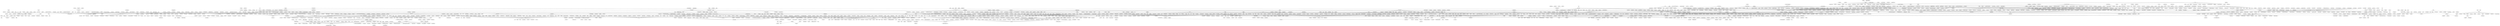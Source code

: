 strict graph "" {
	node [label="\N"];
	3	[id=3,
		label="Skid Row",
		level=4,
		pos="5398.345486279639,-12648.472734054261",
		weight=0];
	2018	[id=2018,
		label="Bon Jovi",
		level=1,
		pos="5228.436527815245,-12266.761102224142",
		weight=0];
	3 -- 2018	[level=4];
	4	[id=4,
		label=Tricky,
		level=2,
		pos="-2857.552694488155,4379.134212029774",
		weight=0];
	2386	[id=2386,
		label="DJ Krush",
		level=1,
		pos="-2808.816782015572,4929.136131837113",
		weight=0];
	4 -- 2386	[level=2];
	5	[id=5,
		label=Enon,
		level=3,
		pos="-7136.502388848316,8969.508620362873",
		weight=0];
	1229	[id=1229,
		label="Les Savy Fav",
		level=6,
		pos="-7125.032129217274,9269.557274064522",
		weight=0];
	5 -- 1229	[level=6];
	1748	[id=1748,
		label="Q and Not U",
		level=4,
		pos="-7052.874215900494,9442.744302761526",
		weight=0];
	5 -- 1748	[level=4];
	1876	[id=1876,
		label=Menomena,
		level=5,
		pos="-7325.705211291874,9294.85211780837",
		weight=0];
	5 -- 1876	[level=5];
	1887	[id=1887,
		label="Blonde Redhead",
		level=3,
		pos="-7025.598478929513,8531.356612718098",
		weight=0];
	5 -- 1887	[level=3];
	2064	[id=2064,
		label=Deerhoof,
		level=4,
		pos="-6901.610009491404,9317.937871621318",
		weight=0];
	5 -- 2064	[level=4];
	2098	[id=2098,
		label="Stephen Malkmus",
		level=5,
		pos="-6804.342352568032,9157.89843947126",
		weight=0];
	5 -- 2098	[level=5];
	2108	[id=2108,
		label=Clinic,
		level=6,
		pos="-6879.061358080924,8766.334258188772",
		weight=0];
	5 -- 2108	[level=6];
	2514	[id=2514,
		label="The Fiery Furnaces",
		level=3,
		pos="-6838.322738324327,8546.380836865605",
		weight=0];
	5 -- 2514	[level=3];
	6	[id=6,
		label=Coolio,
		level=3,
		pos="1745.869818195698,10084.58734153867",
		weight=0];
	95	[id=95,
		label="Snoop Dogg",
		level=2,
		pos="1366.47299225094,9838.455167722514",
		weight=0];
	6 -- 95	[level=3];
	2169	[id=2169,
		label="Vanilla Ice",
		level=3,
		pos="1948.477928785247,10485.26675671728",
		weight=0];
	6 -- 2169	[level=3];
	7	[id=7,
		label=Calexico,
		level=2,
		pos="-8107.924815502072,9322.615118958045",
		weight=0];
	347	[id=347,
		label=DeVotchKa,
		level=2,
		pos="-8422.153846605454,9662.206525211062",
		weight=0];
	7 -- 347	[level=2];
	1468	[id=1468,
		label=Wilco,
		level=2,
		pos="-7675.931907706381,9090.868845410452",
		weight=0];
	7 -- 1468	[level=2];
	1479	[id=1479,
		label="Neko Case",
		level=5,
		pos="-7924.676655471565,9054.007567921235",
		weight=0];
	7 -- 1479	[level=5];
	2404	[id=2404,
		label=Tindersticks,
		level=6,
		pos="-8270.679539473567,9498.507152444716",
		weight=0];
	7 -- 2404	[level=6];
	9	[id=9,
		label=Everclear,
		level=3,
		pos="1468.8744059159542,-3835.775665134367",
		weight=0];
	1533	[id=1533,
		label="The Verve Pipe",
		level=1,
		pos="1781.4040317407157,-3521.663070512452",
		weight=0];
	9 -- 1533	[level=3];
	10	[id=10,
		label="The O'Jays",
		level=2,
		pos="5224.69016807072,-9930.724767285568",
		weight=0];
	31	[id=31,
		label="Barry White",
		level=2,
		pos="4781.660576632508,-9427.410640839316",
		weight=0];
	10 -- 31	[level=2];
	163	[id=163,
		label="Al Green",
		level=2,
		pos="5459.121321753108,-10366.938187767111",
		weight=0];
	10 -- 163	[level=2];
	1909	[id=1909,
		label="The Isley Brothers",
		level=2,
		pos="5763.232999126183,-10634.839479921775",
		weight=0];
	10 -- 1909	[level=2];
	1916	[id=1916,
		label="Bobby Womack",
		level=6,
		pos="4995.962962370018,-9670.162373452156",
		weight=0];
	10 -- 1916	[level=6];
	2075	[id=2075,
		label="Minnie Riperton",
		level=6,
		pos="5309.349809705474,-10238.043821757457",
		weight=0];
	10 -- 2075	[level=6];
	2105	[id=2105,
		label="Stevie Wonder",
		level=2,
		pos="5707.537089317835,-9826.817955413911",
		weight=0];
	10 -- 2105	[level=2];
	2305	[id=2305,
		label="Isaac Hayes",
		level=4,
		pos="5529.48261654029,-9666.031959943699",
		weight=0];
	10 -- 2305	[level=4];
	2328	[id=2328,
		label="Bill Withers",
		level=2,
		pos="5673.885312142731,-10212.13484371124",
		weight=0];
	10 -- 2328	[level=2];
	2426	[id=2426,
		label=Commodores,
		level=5,
		pos="5499.930533555655,-10181.215591720618",
		weight=0];
	10 -- 2426	[level=5];
	2574	[id=2574,
		label="Earth, Wind & Fire",
		level=5,
		pos="5572.755380097944,-9989.283569199122",
		weight=0];
	10 -- 2574	[level=5];
	12	[id=12,
		label=Enigma,
		level=2,
		pos="2928.038639351655,4906.571135365877",
		weight=0];
	774	[id=774,
		label=Schiller,
		level=2,
		pos="2428.5572657196435,4880.2155698911865",
		weight=0];
	12 -- 774	[level=2];
	15	[id=15,
		label=Garbage,
		level=1,
		pos="144.10107827724937,6171.430093826422",
		weight=0];
	217	[id=217,
		label="No Doubt",
		level=1,
		pos="-327.28073866801526,5875.166944087061",
		weight=0];
	15 -- 217	[level=1];
	16	[id=16,
		label="Modest Mouse",
		level=1,
		pos="-5144.52032529895,6877.160777466273",
		weight=0];
	637	[id=637,
		label="Ugly Casanova",
		level=1,
		pos="-5682.791294752456,7019.764908880265",
		weight=0];
	16 -- 637	[level=1];
	17	[id=17,
		label="Gabriel & Dresden",
		level=4,
		pos="-3061.699504921298,3386.4790923902838",
		weight=0];
	1063	[id=1063,
		label="Deep Dish",
		level=3,
		pos="-2676.4778336665754,3282.4225828856183",
		weight=0];
	17 -- 1063	[level=4];
	2564	[id=2564,
		label="Armin van Buuren",
		level=4,
		pos="-3457.2002035614896,3332.5245024239075",
		weight=0];
	17 -- 2564	[level=4];
	18	[id=18,
		label=Texas,
		level=3,
		pos="5169.072655808666,-10095.48745529309",
		weight=0];
	1691	[id=1691,
		label="Alison Moyet",
		level=1,
		pos="4697.911170641788,-10023.239806523332",
		weight=0];
	18 -- 1691	[level=3];
	19	[id=19,
		label="The Microphones",
		level=2,
		pos="-5222.560801329795,7063.231583731942",
		weight=0];
	19 -- 637	[level=2];
	1452	[id=1452,
		label="The Books",
		level=5,
		pos="-5421.1489418736855,7340.197123005977",
		weight=0];
	19 -- 1452	[level=5];
	1586	[id=1586,
		label="Panda Bear",
		level=5,
		pos="-4906.917857973403,6882.16351539509",
		weight=0];
	19 -- 1586	[level=5];
	1599	[id=1599,
		label=Smog,
		level=2,
		pos="-5328.01750421888,7512.816083657723",
		weight=0];
	19 -- 1599	[level=2];
	20	[id=20,
		label=Soulwax,
		level=4,
		pos="-4355.074286507373,6157.064873417934",
		weight=0];
	2321	[id=2321,
		label="LCD Soundsystem",
		level=1,
		pos="-4539.784705155757,6540.191996968897",
		weight=0];
	20 -- 2321	[level=4];
	21	[id=21,
		label=Tonic,
		level=3,
		pos="1891.1628335364485,-4341.298648416154",
		weight=0];
	922	[id=922,
		label="Third Eye Blind",
		level=3,
		pos="1450.6024230109585,-4312.129065234452",
		weight=0];
	21 -- 922	[level=3];
	1123	[id=1123,
		label="Duncan Sheik",
		level=1,
		pos="2197.3304169680746,-3905.677628651332",
		weight=0];
	21 -- 1123	[level=3];
	1307	[id=1307,
		label="Remy Zero",
		level=4,
		pos="2173.0849621297625,-4582.667904037515",
		weight=0];
	21 -- 1307	[level=4];
	22	[id=22,
		label="Smile Empty Soul",
		level=6,
		pos="1814.6666293627786,-2837.891920983102",
		weight=0];
	1772	[id=1772,
		label=Fuel,
		level=1,
		pos="2073.1849250062014,-2863.5902070737543",
		weight=0];
	22 -- 1772	[level=6];
	26	[id=26,
		label=SebastiAn,
		level=6,
		pos="-5124.457461087093,7229.467059601204",
		weight=0];
	1646	[id=1646,
		label="DJ Mehdi",
		level=1,
		pos="-5128.149225181907,7523.340588417017",
		weight=0];
	26 -- 1646	[level=6];
	27	[id=27,
		label="Georges Bizet",
		level=5,
		pos="-3311.052256023712,7857.949948047184",
		weight=0];
	1669	[id=1669,
		label="Felix Mendelssohn",
		level=2,
		pos="-3066.45686268703,8128.088662328679",
		weight=0];
	27 -- 1669	[level=5];
	28	[id=28,
		label="Cliff Richard",
		level=6,
		pos="4620.398899432586,-8316.45000707115",
		weight=0];
	131	[id=131,
		label="Chris de Burgh",
		level=5,
		pos="4271.936947866432,-8214.061069734764",
		weight=0];
	28 -- 131	[level=6];
	29	[id=29,
		label="Coal Chamber",
		level=5,
		pos="2193.7041664657795,-1234.6984647624745",
		weight=0];
	1634	[id=1634,
		label=Nonpoint,
		level=5,
		pos="2008.7754404882248,-935.529189492183",
		weight=0];
	29 -- 1634	[level=5];
	30	[id=30,
		label="The Bangles",
		level=4,
		pos="6020.93081912617,-13004.602374950504",
		weight=0];
	2126	[id=2126,
		label=Roxette,
		level=1,
		pos="5792.403012107721,-12689.179223173369",
		weight=0];
	30 -- 2126	[level=4];
	1434	[id=1434,
		label="Simply Red",
		level=1,
		pos="3996.735399951534,-8863.9332080877",
		weight=0];
	31 -- 1434	[level=2];
	32	[id=32,
		label="The Donnas",
		level=5,
		pos="-88.16864113431666,6435.305922010219",
		weight=0];
	2224	[id=2224,
		label=Hole,
		level=3,
		pos="-469.42512112903717,6200.303829444221",
		weight=0];
	32 -- 2224	[level=5];
	33	[id=33,
		label=Morcheeba,
		level=2,
		pos="-3358.175058721882,6566.735384846686",
		weight=0];
	2460	[id=2460,
		label=Portishead,
		level=1,
		pos="-3841.6713517250855,6405.1885971069005",
		weight=0];
	33 -- 2460	[level=2];
	34	[id=34,
		label="Benny Benassi",
		level=3,
		pos="869.470508289571,4980.713115787348",
		weight=0];
	1714	[id=1714,
		label="Global Deejays",
		level=3,
		pos="963.972052770783,4540.493313394041",
		weight=0];
	34 -- 1714	[level=3];
	38	[id=38,
		label="Luis Miguel",
		level=3,
		pos="-3165.74527899583,2399.618915355467",
		weight=0];
	1227	[id=1227,
		label="Ricardo Arjona",
		level=3,
		pos="-3612.528474057397,2495.174525509002",
		weight=0];
	38 -- 1227	[level=3];
	1367	[id=1367,
		label="Ricky Martin",
		level=3,
		pos="-2715.4994543875264,2357.1990214598436",
		weight=0];
	38 -- 1367	[level=3];
	1422	[id=1422,
		label=Maná,
		level=6,
		pos="-3462.0839332819473,2364.1887297920925",
		weight=0];
	38 -- 1422	[level=6];
	2147	[id=2147,
		label="Gloria Estefan",
		level=5,
		pos="-3446.425246226812,2607.609207299896",
		weight=0];
	38 -- 2147	[level=5];
	39	[id=39,
		label="Four Tet",
		level=2,
		pos="-4683.990260914652,5588.210473674291",
		weight=0];
	379	[id=379,
		label=Apparat,
		level=2,
		pos="-4203.43833692255,5803.30464223837",
		weight=0];
	39 -- 379	[level=2];
	835	[id=835,
		label=Caribou,
		level=5,
		pos="-5025.934943990784,5532.922676690499",
		weight=0];
	39 -- 835	[level=5];
	1608	[id=1608,
		label="Aphex Twin",
		level=2,
		pos="-4976.193315329869,5185.622214247982",
		weight=0];
	39 -- 1608	[level=2];
	40	[id=40,
		label="Neil Diamond",
		level=4,
		pos="2037.3891490258975,-9803.610814853697",
		weight=0];
	173	[id=173,
		label="John Denver",
		level=4,
		pos="1832.201528739548,-9460.921065806759",
		weight=0];
	40 -- 173	[level=4];
	41	[id=41,
		label="The Vines",
		level=2,
		pos="-317.2521204108508,940.8526482239461",
		weight=0];
	1687	[id=1687,
		label="The White Stripes",
		level=1,
		pos="-260.58130308161617,1445.627409148772",
		weight=0];
	41 -- 1687	[level=2];
	43	[id=43,
		label="Avenged Sevenfold",
		level=3,
		pos="1444.40633297216,408.71808333371246",
		weight=0];
	2156	[id=2156,
		label=Slipknot,
		level=1,
		pos="1914.966135596701,473.59368416576694",
		weight=0];
	43 -- 2156	[level=3];
	44	[id=44,
		label=Alphaville,
		level=1,
		pos="5706.701058055911,-11754.169498408028",
		weight=0];
	1096	[id=1096,
		label=Sandra,
		level=1,
		pos="6185.887619299698,-12276.55477285475",
		weight=0];
	44 -- 1096	[level=1];
	1221	[id=1221,
		label=Falco,
		level=1,
		pos="5112.793615856168,-11025.949338331897",
		weight=0];
	44 -- 1221	[level=1];
	46	[id=46,
		label="Arch Enemy",
		level=2,
		pos="4151.140136976992,302.8398495442477",
		weight=0];
	242	[id=242,
		label="The Haunted",
		level=3,
		pos="4587.4378783863685,446.038968533539",
		weight=0];
	46 -- 242	[level=3];
	1272	[id=1272,
		label="Lamb of God",
		level=1,
		pos="3622.938528626563,312.89990011551504",
		weight=0];
	46 -- 1272	[level=2];
	2303	[id=2303,
		label="Dark Tranquillity",
		level=2,
		pos="4655.135329821509,199.4482663891887",
		weight=0];
	46 -- 2303	[level=2];
	47	[id=47,
		label="Dirty Pretty Things",
		level=3,
		pos="-7778.517596466507,10196.99677967187",
		weight=0];
	1429	[id=1429,
		label=Babyshambles,
		level=1,
		pos="-8220.095321340616,10242.24621028214",
		weight=0];
	47 -- 1429	[level=3];
	48	[id=48,
		label="The Cranberries",
		level=1,
		pos="-295.23068001815284,6307.430974872799",
		weight=0];
	48 -- 217	[level=1];
	49	[id=49,
		label="Amon Tobin",
		level=3,
		pos="-2718.954154147491,4990.544738662866",
		weight=0];
	1919	[id=1919,
		label="The Dust Brothers",
		level=1,
		pos="-2872.6272544462067,5421.6372759030655",
		weight=0];
	49 -- 1919	[level=3];
	50	[id=50,
		label="The Get Up Kids",
		level=4,
		pos="994.6424159040546,-2161.46542516908",
		weight=0];
	2171	[id=2171,
		label="The Ataris",
		level=1,
		pos="1332.7930926354295,-1962.4483893864806",
		weight=0];
	50 -- 2171	[level=4];
	51	[id=51,
		label=Télépopmusik,
		level=2,
		pos="-3661.0163181003736,6333.091084228416",
		weight=0];
	1243	[id=1243,
		label=UNKLE,
		level=1,
		pos="-3455.399444288111,5882.831250346548",
		weight=0];
	51 -- 1243	[level=2];
	52	[id=52,
		label="Kings of Leon",
		level=1,
		pos="678.26200826165,1407.9300064773927",
		weight=0];
	1204	[id=1204,
		label="The Black Keys",
		level=1,
		pos="237.90120373852335,1723.9865173880003",
		weight=0];
	52 -- 1204	[level=1];
	54	[id=54,
		label="10 Years",
		level=6,
		pos="2447.5045645515006,-2228.377701085097",
		weight=0];
	1720	[id=1720,
		label=Crossfade,
		level=3,
		pos="2187.115392136675,-2351.435303039294",
		weight=0];
	54 -- 1720	[level=6];
	55	[id=55,
		label=Mogwai,
		level=2,
		pos="5649.258995244394,1499.5929821002937",
		weight=0];
	703	[id=703,
		label="A Silver Mt. Zion",
		level=1,
		pos="5155.474170170995,1578.1958431180833",
		weight=0];
	55 -- 703	[level=2];
	56	[id=56,
		label=Milburn,
		level=3,
		pos="-2531.9666440297115,1501.0848044225609",
		weight=0];
	1379	[id=1379,
		label="The Automatic",
		level=1,
		pos="-2106.5638113733585,1227.7082751181695",
		weight=0];
	56 -- 1379	[level=3];
	1676	[id=1676,
		label="Art Brut",
		level=3,
		pos="-2786.335306221306,1127.6809303642099",
		weight=0];
	56 -- 1676	[level=3];
	58	[id=58,
		label="Sunset Rubdown",
		level=1,
		pos="-5599.1442800218265,6392.228684118401",
		weight=0];
	58 -- 637	[level=1];
	1116	[id=1116,
		label="Casiotone for the Painfully Alone",
		level=1,
		pos="-6136.884615413335,6537.7495886615525",
		weight=0];
	58 -- 1116	[level=1];
	1790	[id=1790,
		label=Destroyer,
		level=5,
		pos="-5896.617425889686,6472.733001688846",
		weight=0];
	58 -- 1790	[level=5];
	59	[id=59,
		label="Amber Pacific",
		level=5,
		pos="1453.351890344318,-1628.2432782174758",
		weight=0];
	59 -- 2171	[level=5];
	60	[id=60,
		label="Bette Midler",
		level=1,
		pos="5362.663724014494,-10979.21140681204",
		weight=0];
	60 -- 1691	[level=1];
	1741	[id=1741,
		label="Judy Garland",
		level=1,
		pos="6044.64224850221,-11810.447037471848",
		weight=0];
	60 -- 1741	[level=1];
	61	[id=61,
		label="Lil' Kim",
		level=1,
		pos="-41.794145826421584,7433.895450066057",
		weight=0];
	622	[id=622,
		label="Missy Elliott",
		level=3,
		pos="145.8787048199532,7842.197829732517",
		weight=0];
	61 -- 622	[level=3];
	750	[id=750,
		label="Salt-N-Pepa",
		level=6,
		pos="-210.37888845837568,7679.553380444275",
		weight=0];
	61 -- 750	[level=6];
	812	[id=812,
		label=Ciara,
		level=3,
		pos="-159.2007487071312,7870.9830780003595",
		weight=0];
	61 -- 812	[level=3];
	1024	[id=1024,
		label=Eve,
		level=6,
		pos="194.5496214061278,7612.592879065978",
		weight=0];
	61 -- 1024	[level=6];
	1759	[id=1759,
		label="Mary J. Blige",
		level=1,
		pos="-618.3697554122672,7176.762146366178",
		weight=0];
	61 -- 1759	[level=1];
	1966	[id=1966,
		label="LL Cool J",
		level=1,
		pos="-71.35679848089376,8025.9225578251935",
		weight=0];
	61 -- 1966	[level=1];
	1999	[id=1999,
		label="P. Diddy",
		level=6,
		pos="211.5992942522887,7389.744829240173",
		weight=0];
	61 -- 1999	[level=6];
	2505	[id=2505,
		label=Monica,
		level=6,
		pos="-16.805823813195843,7728.320919729385",
		weight=0];
	61 -- 2505	[level=6];
	62	[id=62,
		label="Fettes Brot",
		level=6,
		pos="4461.922432818454,-11400.177052546393",
		weight=0];
	1539	[id=1539,
		label="Die Fantastischen Vier",
		level=5,
		pos="4755.736303130854,-11350.022431966363",
		weight=0];
	62 -- 1539	[level=6];
	63	[id=63,
		label="The Pigeon Detectives",
		level=4,
		pos="-1756.8132827019035,1012.0697570153741",
		weight=0];
	63 -- 1379	[level=4];
	64	[id=64,
		label="Pet Shop Boys",
		level=2,
		pos="5147.075701397029,-10418.97508172913",
		weight=0];
	64 -- 1691	[level=2];
	67	[id=67,
		label=Nas,
		level=2,
		pos="102.41644198733206,10026.069954691888",
		weight=0];
	1117	[id=1117,
		label="Mos Def",
		level=1,
		pos="511.443888801208,9734.664670433047",
		weight=0];
	67 -- 1117	[level=2];
	69	[id=69,
		label="The New Pornographers",
		level=3,
		pos="-6894.402019048586,7524.655736207234",
		weight=0];
	310	[id=310,
		label="The Apples in Stereo",
		level=1,
		pos="-6628.844881216868,7883.800396476716",
		weight=0];
	69 -- 310	[level=3];
	71	[id=71,
		label="Bryan Ferry",
		level=6,
		pos="4150.987516805504,-9051.259014310412",
		weight=0];
	1656	[id=1656,
		label="Spandau Ballet",
		level=1,
		pos="3846.8956010903507,-9109.440101174401",
		weight=0];
	71 -- 1656	[level=6];
	72	[id=72,
		label="Sugar Ray",
		level=5,
		pos="-36.44320149653919,5750.0406741443985",
		weight=0];
	72 -- 217	[level=5];
	74	[id=74,
		label="Angie Stone",
		level=5,
		pos="447.4960775792516,7458.36138226689",
		weight=0];
	422	[id=422,
		label="Joss Stone",
		level=1,
		pos="182.67628184596697,7302.367794415355",
		weight=0];
	74 -- 422	[level=5];
	75	[id=75,
		label=Vitalic,
		level=2,
		pos="-5447.720464140133,8305.360854778923",
		weight=0];
	432	[id=432,
		label="Miss Kittin",
		level=5,
		pos="-5128.400739035251,8263.752967982176",
		weight=0];
	75 -- 432	[level=5];
	894	[id=894,
		label="Miss Kittin & The Hacker",
		level=2,
		pos="-4901.965106939018,8301.619499180975",
		weight=0];
	75 -- 894	[level=2];
	918	[id=918,
		label=Fischerspooner,
		level=3,
		pos="-5406.613408608482,7856.297792976249",
		weight=0];
	75 -- 918	[level=3];
	919	[id=919,
		label=Digitalism,
		level=3,
		pos="-5064.95587206725,8565.243412808288",
		weight=0];
	75 -- 919	[level=3];
	944	[id=944,
		label="Boys Noize",
		level=2,
		pos="-5082.390778276815,7948.964124268083",
		weight=0];
	75 -- 944	[level=2];
	1275	[id=1275,
		label="Simian Mobile Disco",
		level=3,
		pos="-5012.602793904436,8115.360745812577",
		weight=0];
	75 -- 1275	[level=3];
	1750	[id=1750,
		label="Mr. Oizo",
		level=5,
		pos="-5272.238414517107,8004.7369541887165",
		weight=0];
	75 -- 1750	[level=5];
	1835	[id=1835,
		label=Kavinsky,
		level=5,
		pos="-5454.419282574061,8683.901122251269",
		weight=0];
	75 -- 1835	[level=5];
	2138	[id=2138,
		label="Alter Ego",
		level=5,
		pos="-5724.6288342231655,8579.273618237681",
		weight=0];
	75 -- 2138	[level=5];
	2374	[id=2374,
		label=Tiga,
		level=4,
		pos="-5063.588770775494,8408.058357967879",
		weight=0];
	75 -- 2374	[level=4];
	2407	[id=2407,
		label="Felix da Housecat",
		level=4,
		pos="-5692.286105614834,7990.847481581855",
		weight=0];
	75 -- 2407	[level=4];
	76	[id=76,
		label=311,
		level=3,
		pos="17.020804455720167,5578.789093021982",
		weight=0];
	76 -- 217	[level=3];
	77	[id=77,
		label="José González",
		level=2,
		pos="-8444.221626781818,8591.329943020575",
		weight=0];
	1197	[id=1197,
		label="Joshua Radin",
		level=4,
		pos="-8826.481397362233,8647.69494466944",
		weight=0];
	77 -- 1197	[level=4];
	1585	[id=1585,
		label="Newton Faulkner",
		level=5,
		pos="-8416.94771989782,8251.267634655236",
		weight=0];
	77 -- 1585	[level=5];
	2446	[id=2446,
		label="Fleet Foxes",
		level=1,
		pos="-8239.28912870733,9275.545665227914",
		weight=0];
	77 -- 2446	[level=2];
	78	[id=78,
		label="Ice Cube",
		level=3,
		pos="1110.2669510065168,10208.278646330158",
		weight=0];
	78 -- 95	[level=3];
	1988	[id=1988,
		label="Public Enemy",
		level=3,
		pos="1421.8896057913976,10533.033267685776",
		weight=0];
	78 -- 1988	[level=3];
	79	[id=79,
		label="Scissor Sisters",
		level=2,
		pos="-621.5321526688048,4108.600794543954",
		weight=0];
	2049	[id=2049,
		label="Sophie Ellis-Bextor",
		level=1,
		pos="-1127.3484596606281,4242.748018159717",
		weight=0];
	79 -- 2049	[level=2];
	80	[id=80,
		label=Micatone,
		level=6,
		pos="-3761.803764372331,4299.744041670332",
		weight=0];
	1973	[id=1973,
		label=Llorca,
		level=3,
		pos="-3549.5806923534897,4491.5474208255855",
		weight=0];
	80 -- 1973	[level=6];
	82	[id=82,
		label="Annie Lennox",
		level=1,
		pos="4699.687880692443,-8953.02856509361",
		weight=0];
	313	[id=313,
		label=Cher,
		level=3,
		pos="5032.737899977365,-9222.107217613542",
		weight=0];
	82 -- 313	[level=3];
	82 -- 1434	[level=1];
	2584	[id=2584,
		label="Kate Bush",
		level=1,
		pos="5213.94602940213,-9306.740588973436",
		weight=0];
	82 -- 2584	[level=1];
	83	[id=83,
		label="The Drifters",
		level=5,
		pos="1785.3713221861467,-13703.503658765043",
		weight=0];
	1086	[id=1086,
		label="The Righteous Brothers",
		level=1,
		pos="2132.8385152657797,-13750.211584259361",
		weight=0];
	83 -- 1086	[level=5];
	84	[id=84,
		label="Dave Brubeck",
		level=5,
		pos="7269.889699432557,-13777.21400715621",
		weight=0];
	788	[id=788,
		label="Charlie Parker",
		level=2,
		pos="7047.8494691141,-13432.774466514049",
		weight=0];
	84 -- 788	[level=5];
	85	[id=85,
		label="The Quantic Soul Orchestra",
		level=2,
		pos="-4488.770867022227,4814.856383467582",
		weight=0];
	2034	[id=2034,
		label=Jamiroquai,
		level=2,
		pos="-4881.2003894014015,4505.328534525574",
		weight=0];
	85 -- 2034	[level=2];
	2070	[id=2070,
		label=Quantic,
		level=2,
		pos="-4287.427238703514,5259.938210571243",
		weight=0];
	85 -- 2070	[level=2];
	86	[id=86,
		label=Sirenia,
		level=6,
		pos="8060.210192303199,-17638.25140358184",
		weight=0];
	385	[id=385,
		label=Xandria,
		level=1,
		pos="7996.606817208014,-17931.776068476964",
		weight=0];
	86 -- 385	[level=6];
	87	[id=87,
		label=Augustana,
		level=4,
		pos="-12008.708243532037,10952.214967268195",
		weight=0];
	757	[id=757,
		label="The Hush Sound",
		level=1,
		pos="-11624.99461052781,10841.078038920725",
		weight=0];
	87 -- 757	[level=4];
	819	[id=819,
		label="Mat Kearney",
		level=6,
		pos="-12213.23704342853,10731.607332683605",
		weight=0];
	87 -- 819	[level=6];
	89	[id=89,
		label=Jem,
		level=2,
		pos="-2759.8629799510986,7150.39148728808",
		weight=0];
	151	[id=151,
		label="Bitter:Sweet",
		level=2,
		pos="-3246.6556014851312,7061.430272147751",
		weight=0];
	89 -- 151	[level=2];
	90	[id=90,
		label="Fats Domino",
		level=6,
		pos="2518.764863823421,-14434.354624839887",
		weight=0];
	2376	[id=2376,
		label="The Everly Brothers",
		level=1,
		pos="2535.225507090836,-14134.997507222915",
		weight=0];
	90 -- 2376	[level=6];
	91	[id=91,
		label="Regina Spektor",
		level=2,
		pos="3391.6629736633095,-5507.717125211395",
		weight=0];
	342	[id=342,
		label="A Fine Frenzy",
		level=5,
		pos="3702.5956615945456,-5638.832000253731",
		weight=0];
	91 -- 342	[level=5];
	548	[id=548,
		label="Ingrid Michaelson",
		level=2,
		pos="2893.1852462936313,-5277.291177480403",
		weight=0];
	91 -- 548	[level=2];
	823	[id=823,
		label="Imogen Heap",
		level=2,
		pos="3768.798991971184,-5175.5844813848125",
		weight=0];
	91 -- 823	[level=2];
	1217	[id=1217,
		label="Kate Nash",
		level=2,
		pos="3888.320755485072,-5554.908816284607",
		weight=0];
	91 -- 1217	[level=2];
	1264	[id=1264,
		label="Joanna Newsom",
		level=3,
		pos="3820.1480019540145,-5368.880257372368",
		weight=0];
	91 -- 1264	[level=3];
	1702	[id=1702,
		label="The Dresden Dolls",
		level=3,
		pos="3508.429836920766,-5943.7753607390605",
		weight=0];
	91 -- 1702	[level=3];
	1833	[id=1833,
		label="Rilo Kiley",
		level=2,
		pos="3703.249344763473,-5900.928281045084",
		weight=0];
	91 -- 1833	[level=2];
	2423	[id=2423,
		label="St. Vincent",
		level=6,
		pos="3364.508622861731,-5805.881861254342",
		weight=0];
	91 -- 2423	[level=6];
	2483	[id=2483,
		label=Mirah,
		level=3,
		pos="3853.8805795153835,-5769.229126148864",
		weight=0];
	91 -- 2483	[level=3];
	92	[id=92,
		label="Camille Saint-Saëns",
		level=5,
		pos="-3433.5502242412504,8032.272064653105",
		weight=0];
	92 -- 1669	[level=5];
	93	[id=93,
		label="Shirley Bassey",
		level=5,
		pos="6193.798411037729,-11946.191831436194",
		weight=0];
	853	[id=853,
		label="Gloria Gaynor",
		level=5,
		pos="6301.032121073376,-12259.03144964398",
		weight=0];
	93 -- 853	[level=5];
	93 -- 1741	[level=5];
	94	[id=94,
		label="The Clash",
		level=1,
		pos="4438.364684405864,-13363.509665270214",
		weight=0];
	1344	[id=1344,
		label="The Damned",
		level=1,
		pos="4352.276992557479,-12820.240791683134",
		weight=0];
	94 -- 1344	[level=1];
	416	[id=416,
		label="Dr. Dre",
		level=2,
		pos="1860.0683215502222,9919.697339449403",
		weight=0];
	95 -- 416	[level=2];
	1383	[id=1383,
		label="Bone Thugs-N-Harmony",
		level=5,
		pos="1308.540532076307,10183.232263676437",
		weight=0];
	95 -- 1383	[level=5];
	1407	[id=1407,
		label="Fat Joe",
		level=6,
		pos="1659.614610004961,9905.809272464401",
		weight=0];
	95 -- 1407	[level=6];
	2092	[id=2092,
		label="50 Cent",
		level=2,
		pos="1215.263002154585,9360.871415795578",
		weight=0];
	95 -- 2092	[level=2];
	2232	[id=2232,
		label="2Pac",
		level=2,
		pos="1440.8344195754032,10333.282489769766",
		weight=0];
	95 -- 2232	[level=2];
	2452	[id=2452,
		label="N.W.A",
		level=4,
		pos="1571.502031394396,10181.822005253649",
		weight=0];
	95 -- 2452	[level=4];
	98	[id=98,
		label="British Sea Power",
		level=5,
		pos="-2774.3907195523925,149.7040477624053",
		weight=0];
	552	[id=552,
		label="The Cooper Temple Clause",
		level=3,
		pos="-2673.9648525595903,485.11987097009296",
		weight=0];
	98 -- 552	[level=5];
	99	[id=99,
		label="Queens of the Stone Age",
		level=1,
		pos="-107.28372389046456,-725.342877644199",
		weight=0];
	325	[id=325,
		label="Rage Against the Machine",
		level=1,
		pos="131.14855871378927,-176.20769581055796",
		weight=0];
	99 -- 325	[level=1];
	525	[id=525,
		label="Mark Lanegan",
		level=5,
		pos="-274.97998075745375,-1023.6443538241854",
		weight=0];
	99 -- 525	[level=5];
	1212	[id=1212,
		label=Soundgarden,
		level=1,
		pos="-409.9712510270457,-1263.7818018752005",
		weight=0];
	99 -- 1212	[level=1];
	1342	[id=1342,
		label="Monster Magnet",
		level=5,
		pos="-37.332076506410715,-1060.9846798956132",
		weight=0];
	99 -- 1342	[level=5];
	1677	[id=1677,
		label="Foo Fighters",
		level=1,
		pos="313.17254156945,-1076.6025193899939",
		weight=0];
	99 -- 1677	[level=1];
	2282	[id=2282,
		label=Kyuss,
		level=5,
		pos="141.40024214087407,-971.2364939192224",
		weight=0];
	99 -- 2282	[level=5];
	101	[id=101,
		label="The Last Shadow Puppets",
		level=6,
		pos="-8075.427408044803,9976.435585522695",
		weight=0];
	101 -- 1429	[level=6];
	105	[id=105,
		label="Chet Baker",
		level=2,
		pos="7603.154488018385,-13802.247285860298",
		weight=0];
	105 -- 788	[level=2];
	1749	[id=1749,
		label="Billie Holiday",
		level=1,
		pos="6624.73300743612,-12792.719918994144",
		weight=0];
	105 -- 1749	[level=2];
	108	[id=108,
		label="De La Soul",
		level=3,
		pos="935.9132647736628,9890.602003689159",
		weight=0];
	108 -- 1117	[level=3];
	109	[id=109,
		label=Beirut,
		level=3,
		pos="-8633.238331832623,9001.876910156003",
		weight=0];
	109 -- 2446	[level=3];
	111	[id=111,
		label="R.E.M.",
		level=1,
		pos="3008.5660387964354,-4619.572270101811",
		weight=0];
	1446	[id=1446,
		label="Toad the Wet Sprocket",
		level=1,
		pos="2561.215092457828,-4301.053305017637",
		weight=0];
	111 -- 1446	[level=1];
	112	[id=112,
		label="Saves the Day",
		level=4,
		pos="1106.3171585505575,-1620.5159991033984",
		weight=0];
	112 -- 2171	[level=4];
	113	[id=113,
		label=Orson,
		level=5,
		pos="-2311.2556416344287,1500.4034641385138",
		weight=0];
	113 -- 1379	[level=5];
	114	[id=114,
		label="Gustav Mahler",
		level=5,
		pos="-2731.3602643283507,8221.05325256305",
		weight=0];
	114 -- 1669	[level=5];
	115	[id=115,
		label=Copeland,
		level=4,
		pos="744.6304525899418,-3015.412911789077",
		weight=0];
	1457	[id=1457,
		label="Further Seems Forever",
		level=2,
		pos="1136.6707149505999,-2937.9258750772806",
		weight=0];
	115 -- 1457	[level=4];
	116	[id=116,
		label="The Beatles",
		level=1,
		pos="2659.9408437207135,-12507.472133899695",
		weight=0];
	2259	[id=2259,
		label="Paul McCartney",
		level=1,
		pos="2362.2637113077117,-12028.792066773576",
		weight=0];
	116 -- 2259	[level=1];
	120	[id=120,
		label=Mika,
		level=2,
		pos="-1578.2223862706971,4047.2737453549175",
		weight=0];
	120 -- 2049	[level=2];
	125	[id=125,
		label=Nelly,
		level=3,
		pos="-270.6333598356337,8405.57914414104",
		weight=0];
	2477	[id=2477,
		label=Ludacris,
		level=1,
		pos="119.40936978807315,8606.746960376704",
		weight=0];
	125 -- 2477	[level=3];
	127	[id=127,
		label=MUM,
		level=5,
		pos="-4482.322573579015,5590.241507006696",
		weight=0];
	127 -- 379	[level=5];
	128	[id=128,
		label="Blue Öyster Cult",
		level=3,
		pos="3262.4322888484344,-9982.154778359125",
		weight=0];
	466	[id=466,
		label=Foghat,
		level=1,
		pos="2818.065289996841,-10058.290397387595",
		weight=0];
	128 -- 466	[level=3];
	129	[id=129,
		label="White Zombie",
		level=5,
		pos="2964.975200600902,1248.8492839628097",
		weight=0];
	449	[id=449,
		label="Fear Factory",
		level=3,
		pos="2643.3080897761906,1385.7632766562192",
		weight=0];
	129 -- 449	[level=5];
	130	[id=130,
		label="Robbie Williams",
		level=1,
		pos="-585.3434686345056,1798.2292500363037",
		weight=0];
	610	[id=610,
		label=Keane,
		level=1,
		pos="-968.3920133017342,2252.3364534420866",
		weight=0];
	130 -- 610	[level=1];
	2153	[id=2153,
		label="Chris Rea",
		level=1,
		pos="3979.974176201526,-8385.27718098567",
		weight=0];
	131 -- 2153	[level=5];
	133	[id=133,
		label="Gillian Welch",
		level=3,
		pos="892.8177669143292,-5865.458698184695",
		weight=0];
	1803	[id=1803,
		label="Patty Griffin",
		level=3,
		pos="1040.934681757039,-5427.998511093707",
		weight=0];
	133 -- 1803	[level=3];
	2254	[id=2254,
		label="Emmylou Harris",
		level=3,
		pos="733.0115282643712,-6295.026037026493",
		weight=0];
	133 -- 2254	[level=3];
	134	[id=134,
		label="Black Eyed Peas",
		level=1,
		pos="1486.895514411471,8568.673225019887",
		weight=0];
	146	[id=146,
		label="Fort Minor",
		level=3,
		pos="1744.797225524383,8945.62689710664",
		weight=0];
	134 -- 146	[level=3];
	615	[id=615,
		label="Sean Paul",
		level=1,
		pos="1703.5952060822624,9133.40376403606",
		weight=0];
	134 -- 615	[level=1];
	1450	[id=1450,
		label="Wyclef Jean",
		level=1,
		pos="870.8067245858826,8512.64835701383",
		weight=0];
	134 -- 1450	[level=1];
	2151	[id=2151,
		label="Flo Rida",
		level=6,
		pos="1719.3135976974327,8755.84413313262",
		weight=0];
	134 -- 2151	[level=6];
	135	[id=135,
		label="Fountains of Wayne",
		level=4,
		pos="4725.445680338187,-12761.583397307311",
		weight=0];
	2528	[id=2528,
		label="The Posies",
		level=4,
		pos="4547.023807337626,-12396.607752671289",
		weight=0];
	135 -- 2528	[level=4];
	138	[id=138,
		label=Semisonic,
		level=3,
		pos="2229.1046338510255,-3657.5383877465265",
		weight=0];
	138 -- 1533	[level=3];
	139	[id=139,
		label="Kula Shaker",
		level=6,
		pos="-1323.4340714398825,1660.1204835721649",
		weight=0];
	1555	[id=1555,
		label="The Verve",
		level=1,
		pos="-1544.4582735936935,1851.0817075748482",
		weight=0];
	139 -- 1555	[level=6];
	140	[id=140,
		label=Aerosmith,
		level=1,
		pos="5453.510494554377,-12914.41215611464",
		weight=0];
	140 -- 2018	[level=1];
	141	[id=141,
		label=Yelle,
		level=5,
		pos="-1949.4231097965442,3117.3249940450705",
		weight=0];
	1949	[id=1949,
		label="Calvin Harris",
		level=3,
		pos="-1802.7361457456625,3431.2974276932414",
		weight=0];
	141 -- 1949	[level=5];
	142	[id=142,
		label=Freestylers,
		level=6,
		pos="-4066.744191106938,6981.637984346849",
		weight=0];
	1852	[id=1852,
		label=Overseer,
		level=1,
		pos="-4091.991577539758,7288.565534251309",
		weight=0];
	142 -- 1852	[level=6];
	144	[id=144,
		label="The Raconteurs",
		level=3,
		pos="-167.72314725129758,1009.7062022402547",
		weight=0];
	144 -- 1687	[level=3];
	148	[id=148,
		label="Amy Winehouse",
		level=1,
		pos="368.6711625051362,7856.386968130388",
		weight=0];
	148 -- 422	[level=1];
	149	[id=149,
		label="Billy Joel",
		level=2,
		pos="2748.499909334132,-12339.04227338279",
		weight=0];
	149 -- 2259	[level=2];
	437	[id=437,
		label=Sia,
		level=2,
		pos="-2897.214042085109,7418.55574829891",
		weight=0];
	151 -- 437	[level=2];
	1100	[id=1100,
		label=Flunk,
		level=4,
		pos="-3135.1182793477683,6674.678985526527",
		weight=0];
	151 -- 1100	[level=4];
	1409	[id=1409,
		label="Wax Poetic",
		level=6,
		pos="-3037.5919888737044,6847.640309155835",
		weight=0];
	151 -- 1409	[level=6];
	1509	[id=1509,
		label=Esthero,
		level=5,
		pos="-3086.8827100191565,7366.688685156445",
		weight=0];
	151 -- 1509	[level=5];
	1877	[id=1877,
		label="Smoke City",
		level=2,
		pos="-3789.7555784201722,6716.646641810414",
		weight=0];
	151 -- 1877	[level=2];
	2160	[id=2160,
		label="Supreme Beings of Leisure",
		level=6,
		pos="-2952.2856006108427,7028.534525449322",
		weight=0];
	151 -- 2160	[level=6];
	2290	[id=2290,
		label="Brazilian Girls",
		level=5,
		pos="-2945.7580282564177,7224.508156983438",
		weight=0];
	151 -- 2290	[level=5];
	152	[id=152,
		label="Busta Rhymes",
		level=3,
		pos="1135.186519768765,11246.303061754954",
		weight=0];
	2099	[id=2099,
		label=Redman,
		level=1,
		pos="835.1294401720941,10912.287869773272",
		weight=0];
	152 -- 2099	[level=3];
	154	[id=154,
		label="The Animals",
		level=3,
		pos="2157.764175306932,-12967.419588880855",
		weight=0];
	927	[id=927,
		label="The Hollies",
		level=1,
		pos="1947.2253980244786,-12568.521260106203",
		weight=0];
	154 -- 927	[level=3];
	155	[id=155,
		label="Danity Kane",
		level=5,
		pos="-560.6873538775682,7820.485860424216",
		weight=0];
	2025	[id=2025,
		label="Kat DeLuna",
		level=1,
		pos="-578.4197340268759,7470.707028910316",
		weight=0];
	155 -- 2025	[level=5];
	156	[id=156,
		label="The Doors",
		level=1,
		pos="3488.5483015667633,-9010.371292612437",
		weight=0];
	1448	[id=1448,
		label="The Jimi Hendrix Experience",
		level=1,
		pos="2953.215155270347,-8937.914915381129",
		weight=0];
	156 -- 1448	[level=1];
	157	[id=157,
		label="KRS-One",
		level=6,
		pos="547.9403041476753,10883.273996951846",
		weight=0];
	2249	[id=2249,
		label="Masta Ace",
		level=1,
		pos="303.26558710587017,10701.888537811687",
		weight=0];
	157 -- 2249	[level=6];
	158	[id=158,
		label="Lady GaGa",
		level=3,
		pos="-843.761686827511,3855.562337509434",
		weight=0];
	158 -- 2049	[level=3];
	159	[id=159,
		label="No Use for a Name",
		level=1,
		pos="1227.115181761559,-1405.42270172167",
		weight=0];
	1527	[id=1527,
		label="Me First and the Gimme Gimmes",
		level=1,
		pos="1081.4898992653468,-811.8192430882823",
		weight=0];
	159 -- 1527	[level=1];
	159 -- 2171	[level=1];
	160	[id=160,
		label="Damien Rice",
		level=2,
		pos="-9141.88264434005,9373.702132901313",
		weight=0];
	1596	[id=1596,
		label="Bon Iver",
		level=1,
		pos="-8726.677520511497,9201.767509152874",
		weight=0];
	160 -- 1596	[level=2];
	164	[id=164,
		label=ATB,
		level=3,
		pos="1621.870941410115,3957.006764158456",
		weight=0];
	1811	[id=1811,
		label=Fragma,
		level=2,
		pos="1216.554879990225,4177.273526511639",
		weight=0];
	164 -- 1811	[level=3];
	165	[id=165,
		label="Suzanne Vega",
		level=3,
		pos="2520.0107978268406,-4122.964611474998",
		weight=0];
	507	[id=507,
		label="Beth Orton",
		level=2,
		pos="2960.2849045818457,-3958.9434082693197",
		weight=0];
	165 -- 507	[level=3];
	168	[id=168,
		label=Death,
		level=5,
		pos="5788.350272154603,427.52662084859776",
		weight=0];
	1060	[id=1060,
		label=Nevermore,
		level=6,
		pos="6088.096175360668,397.44166790864426",
		weight=0];
	168 -- 1060	[level=6];
	2487	[id=2487,
		label=Nile,
		level=3,
		pos="5477.139625640742,587.0193716153458",
		weight=0];
	168 -- 2487	[level=5];
	169	[id=169,
		label="Keith Urban",
		level=6,
		pos="95.95761647992538,-8094.150419840402",
		weight=0];
	2455	[id=2455,
		label=Lonestar,
		level=5,
		pos="102.4129590060686,-7793.95942537542",
		weight=0];
	169 -- 2455	[level=6];
	170	[id=170,
		label="Just Jack",
		level=1,
		pos="-1387.7433081205654,3566.989301510276",
		weight=0];
	402	[id=402,
		label=Estelle,
		level=4,
		pos="-1116.542686366431,3272.7120083316763",
		weight=0];
	170 -- 402	[level=4];
	458	[id=458,
		label="Basement Jaxx",
		level=2,
		pos="-899.645995751039,3466.7306322291274",
		weight=0];
	170 -- 458	[level=2];
	554	[id=554,
		label="Audio Bullys",
		level=3,
		pos="-1857.4473536557764,3699.4774465254163",
		weight=0];
	170 -- 554	[level=3];
	765	[id=765,
		label="Stereo MC's",
		level=1,
		pos="-1908.9293857737296,3977.7893870853836",
		weight=0];
	170 -- 765	[level=1];
	1107	[id=1107,
		label="M.I.A.",
		level=2,
		pos="-1264.907105485889,3091.193039270286",
		weight=0];
	170 -- 1107	[level=2];
	1347	[id=1347,
		label="Sam Sparro",
		level=6,
		pos="-1101.875577556788,3472.227082044761",
		weight=0];
	170 -- 1347	[level=6];
	1487	[id=1487,
		label="The Feeling",
		level=1,
		pos="-1105.9520359731505,2913.0705290076708",
		weight=0];
	170 -- 1487	[level=1];
	1512	[id=1512,
		label="Daniel Bedingfield",
		level=2,
		pos="-1701.4393609019396,3103.4474890049078",
		weight=0];
	170 -- 1512	[level=2];
	170 -- 1949	[level=3];
	170 -- 2049	[level=1];
	2271	[id=2271,
		label="The Ting Tings",
		level=2,
		pos="-1461.6121432942377,3083.5262546555214",
		weight=0];
	170 -- 2271	[level=2];
	2353	[id=2353,
		label="The Streets",
		level=3,
		pos="-941.3178711230032,3650.2734971902",
		weight=0];
	170 -- 2353	[level=3];
	171	[id=171,
		label="Tegan and Sara",
		level=2,
		pos="1920.3284449430457,1572.1415751393777",
		weight=0];
	348	[id=348,
		label="Yeah Yeah Yeahs",
		level=1,
		pos="1542.011252288884,1899.5849808159173",
		weight=0];
	171 -- 348	[level=2];
	172	[id=172,
		label="Sonny Rollins",
		level=6,
		pos="7304.8015055633405,-13595.777867915038",
		weight=0];
	172 -- 788	[level=6];
	440	[id=440,
		label="Don McLean",
		level=4,
		pos="2178.3600991106464,-9662.041832597546",
		weight=0];
	173 -- 440	[level=4];
	886	[id=886,
		label="Barry Manilow",
		level=6,
		pos="1614.5662617097778,-9664.754858506381",
		weight=0];
	173 -- 886	[level=6];
	1109	[id=1109,
		label=Carpenters,
		level=4,
		pos="1712.1934197693377,-9839.33883367224",
		weight=0];
	173 -- 1109	[level=4];
	2267	[id=2267,
		label="James Taylor",
		level=3,
		pos="1937.4642835481477,-9061.384244416211",
		weight=0];
	173 -- 2267	[level=4];
	174	[id=174,
		label="Róisín Murphy",
		level=5,
		pos="-807.368824460614,4430.890373098853",
		weight=0];
	174 -- 2049	[level=5];
	176	[id=176,
		label="Ricky Nelson",
		level=3,
		pos="2231.288667278492,-16174.974354214906",
		weight=0];
	260	[id=260,
		label="Brenda Lee",
		level=3,
		pos="2269.1057030385855,-15715.272510071154",
		weight=0];
	176 -- 260	[level=3];
	1462	[id=1462,
		label="Chubby Checker",
		level=3,
		pos="2185.876359076571,-16628.989205965187",
		weight=0];
	176 -- 1462	[level=3];
	177	[id=177,
		label="Loreena McKennitt",
		level=4,
		pos="8343.283709066753,-13203.795549732375",
		weight=0];
	675	[id=675,
		label="Celtic Woman",
		level=2,
		pos="7965.435361174183,-13062.479041115066",
		weight=0];
	177 -- 675	[level=4];
	180	[id=180,
		label=Epica,
		level=5,
		pos="8249.612257817294,-18172.490212520963",
		weight=0];
	180 -- 385	[level=5];
	181	[id=181,
		label=Beyoncé,
		level=2,
		pos="-136.96985436046714,6412.500178375889",
		weight=0];
	616	[id=616,
		label="Mariah Carey",
		level=1,
		pos="-636.1493363551965,6597.054573559226",
		weight=0];
	181 -- 616	[level=2];
	182	[id=182,
		label=Isis,
		level=5,
		pos="4067.8586240858926,705.6866301594098",
		weight=0];
	1250	[id=1250,
		label=Mastodon,
		level=1,
		pos="3748.3095830001507,848.4852249702437",
		weight=0];
	182 -- 1250	[level=5];
	183	[id=183,
		label="Mr. Mister",
		level=6,
		pos="4481.962861181495,-10692.24780383296",
		weight=0];
	881	[id=881,
		label="Men at Work",
		level=1,
		pos="4479.050198945684,-10414.13152815406",
		weight=0];
	183 -- 881	[level=6];
	184	[id=184,
		label="T-Pain",
		level=5,
		pos="-197.76503350867193,8707.457401581494",
		weight=0];
	184 -- 2477	[level=5];
	185	[id=185,
		label=Emery,
		level=5,
		pos="-9594.706585488342,10208.035512545895",
		weight=0];
	970	[id=970,
		label=Thrice,
		level=1,
		pos="-9888.427045241016,10338.150304430712",
		weight=0];
	185 -- 970	[level=5];
	187	[id=187,
		label="As I Lay Dying",
		level=4,
		pos="-11619.415108201596,11395.03109009387",
		weight=0];
	1042	[id=1042,
		label="Heaven Shall Burn",
		level=3,
		pos="-11219.414396085045,11424.654667061805",
		weight=0];
	187 -- 1042	[level=4];
	188	[id=188,
		label="Blue States",
		level=6,
		pos="-2604.317936665864,4114.485395440652",
		weight=0];
	1300	[id=1300,
		label="dZihan & Kamien",
		level=3,
		pos="-2918.3872930202506,4196.172638887892",
		weight=0];
	188 -- 1300	[level=6];
	189	[id=189,
		label="Say Anything",
		level=4,
		pos="-10952.04031861817,11212.304036307985",
		weight=0];
	1746	[id=1746,
		label="Head Automatica",
		level=1,
		pos="-10887.138195906506,10872.536346124129",
		weight=0];
	189 -- 1746	[level=4];
	190	[id=190,
		label="Puddle of Mudd",
		level=3,
		pos="1609.6816742053356,-3029.426005506626",
		weight=0];
	190 -- 1772	[level=3];
	191	[id=191,
		label="David Gray",
		level=2,
		pos="3338.369540071211,-6123.7086363489525",
		weight=0];
	1924	[id=1924,
		label="Dave Matthews & Tim Reynolds",
		level=1,
		pos="2839.659905528302,-6085.046478416249",
		weight=0];
	191 -- 1924	[level=2];
	192	[id=192,
		label="blink-182",
		level=1,
		pos="31.396542372865156,404.2317862227053",
		weight=0];
	2497	[id=2497,
		label="The Offspring",
		level=1,
		pos="567.65073736113,282.35813937168496",
		weight=0];
	192 -- 2497	[level=1];
	193	[id=193,
		label=Lostprophets,
		level=2,
		pos="457.4601465602733,-2166.7709704299004",
		weight=0];
	1332	[id=1332,
		label=Sugarcult,
		level=2,
		pos="820.9786235283862,-1805.4382374496577",
		weight=0];
	193 -- 1332	[level=2];
	194	[id=194,
		label=Switchfoot,
		level=3,
		pos="500.441437383525,-4115.061549838147",
		weight=0];
	2292	[id=2292,
		label="Relient K",
		level=3,
		pos="798.6443640521434,-3778.1299497406976",
		weight=0];
	194 -- 2292	[level=3];
	195	[id=195,
		label="Peter Gabriel",
		level=1,
		pos="5726.740644769043,-9630.77021214265",
		weight=0];
	248	[id=248,
		label="David Gilmour",
		level=1,
		pos="6180.663293087751,-9985.547051766294",
		weight=0];
	195 -- 248	[level=1];
	195 -- 2584	[level=1];
	196	[id=196,
		label=Archive,
		level=4,
		pos="-3579.09998849305,5519.413497936861",
		weight=0];
	196 -- 1243	[level=4];
	197	[id=197,
		label="Boney M.",
		level=4,
		pos="5968.231065999311,-11575.415218326745",
		weight=0];
	2401	[id=2401,
		label="Hot Chocolate",
		level=4,
		pos="6026.52431398748,-11180.425612242074",
		weight=0];
	197 -- 2401	[level=4];
	198	[id=198,
		label="Cut Copy",
		level=3,
		pos="-4314.926408399579,6763.14046396792",
		weight=0];
	198 -- 2321	[level=3];
	201	[id=201,
		label="Super Furry Animals",
		level=5,
		pos="-9659.992003650257,10369.370911710468",
		weight=0];
	373	[id=373,
		label=Grandaddy,
		level=3,
		pos="-9380.235104526751,10108.463866273896",
		weight=0];
	201 -- 373	[level=5];
	205	[id=205,
		label=Sublime,
		level=2,
		pos="-127.44545088421063,6142.749683539838",
		weight=0];
	205 -- 217	[level=2];
	883	[id=883,
		label="Bedouin Soundclash",
		level=6,
		pos="62.566352805943666,6451.672951422248",
		weight=0];
	205 -- 883	[level=6];
	2304	[id=2304,
		label="The Mighty Mighty Bosstones",
		level=3,
		pos="311.6276959301572,6349.014889263159",
		weight=0];
	205 -- 2304	[level=3];
	206	[id=206,
		label=Doves,
		level=2,
		pos="-1045.7970591778676,2040.8536560836837",
		weight=0];
	206 -- 1555	[level=2];
	207	[id=207,
		label="Buffalo Springfield",
		level=4,
		pos="1964.0635267075027,-12965.53601316391",
		weight=0];
	207 -- 927	[level=4];
	208	[id=208,
		label=Anberlin,
		level=3,
		pos="-10697.568412567516,10385.053323451104",
		weight=0];
	1395	[id=1395,
		label="The Almost",
		level=3,
		pos="-10244.04606663046,10402.235412806289",
		weight=0];
	208 -- 1395	[level=3];
	209	[id=209,
		label=Ayreon,
		level=6,
		pos="6705.70087711837,-16491.855879645067",
		weight=0];
	1879	[id=1879,
		label=Avantasia,
		level=5,
		pos="6720.163741100347,-16142.431406448024",
		weight=0];
	209 -- 1879	[level=6];
	210	[id=210,
		label="Blank & Jones",
		level=4,
		pos="2166.436177897681,4019.8177413147428",
		weight=0];
	2529	[id=2529,
		label=Chicane,
		level=2,
		pos="2239.4469129486083,4414.0819413483805",
		weight=0];
	210 -- 2529	[level=4];
	211	[id=211,
		label=Sylver,
		level=5,
		pos="1243.103555068782,3818.440342294118",
		weight=0];
	211 -- 1811	[level=5];
	213	[id=213,
		label="Iron & Wine",
		level=1,
		pos="-8011.654936189107,8667.819364662899",
		weight=0];
	213 -- 2446	[level=1];
	214	[id=214,
		label="Sergei Prokofiev",
		level=5,
		pos="-2997.9109490637684,7799.624409087908",
		weight=0];
	214 -- 1669	[level=5];
	215	[id=215,
		label=Jet,
		level=2,
		pos="210.02086668248467,1242.063405737816",
		weight=0];
	215 -- 1687	[level=2];
	559	[id=559,
		label="Skunk Anansie",
		level=4,
		pos="10.693267970144404,6037.629226742574",
		weight=0];
	217 -- 559	[level=4];
	763	[id=763,
		label="Smash Mouth",
		level=3,
		pos="66.56012770901009,5870.896001883404",
		weight=0];
	217 -- 763	[level=3];
	1125	[id=1125,
		label="Alanis Morissette",
		level=1,
		pos="268.73862651851914,5799.759340905164",
		weight=0];
	217 -- 1125	[level=1];
	1693	[id=1693,
		label="Fiona Apple",
		level=2,
		pos="161.22880525798723,5677.707020107304",
		weight=0];
	217 -- 1693	[level=2];
	2152	[id=2152,
		label="Ashlee Simpson",
		level=1,
		pos="-651.3389567724153,5261.435246879579",
		weight=0];
	217 -- 2152	[level=1];
	217 -- 2224	[level=3];
	2268	[id=2268,
		label="The Cardigans",
		level=2,
		pos="206.12437817269063,5978.24673269254",
		weight=0];
	217 -- 2268	[level=2];
	2468	[id=2468,
		label="Sheryl Crow",
		level=2,
		pos="-31.843703519075632,6187.574274116729",
		weight=0];
	217 -- 2468	[level=2];
	218	[id=218,
		label=Freezepop,
		level=4,
		pos="-5042.142912909994,8850.53006429146",
		weight=0];
	965	[id=965,
		label="Shiny Toy Guns",
		level=4,
		pos="-4736.046983902197,9105.438463636125",
		weight=0];
	218 -- 965	[level=4];
	1701	[id=1701,
		label=Client,
		level=4,
		pos="-5219.749631032477,9163.407305064606",
		weight=0];
	218 -- 1701	[level=4];
	222	[id=222,
		label=Alexisonfire,
		level=4,
		pos="-10019.784231139596,10734.94186525841",
		weight=0];
	222 -- 970	[level=4];
	2023	[id=2023,
		label=Fightstar,
		level=5,
		pos="-10326.872894969581,10939.077235140263",
		weight=0];
	222 -- 2023	[level=5];
	223	[id=223,
		label="The Hoosiers",
		level=5,
		pos="-1773.7571650498496,1206.8539396649473",
		weight=0];
	223 -- 1379	[level=5];
	224	[id=224,
		label="Sunrise Avenue",
		level=1,
		pos="3191.303390902864,-3202.59023859082",
		weight=0];
	307	[id=307,
		label=Daughtry,
		level=1,
		pos="2668.8113468246634,-3110.8127477877606",
		weight=0];
	224 -- 307	[level=1];
	931	[id=931,
		label=OneRepublic,
		level=1,
		pos="3774.435767559569,-3431.271519253065",
		weight=0];
	224 -- 931	[level=1];
	1216	[id=1216,
		label="The Calling",
		level=3,
		pos="3632.8286883924998,-3071.133916571583",
		weight=0];
	224 -- 1216	[level=3];
	1485	[id=1485,
		label="The Rasmus",
		level=3,
		pos="3575.9949500566413,-3386.5534641113686",
		weight=0];
	224 -- 1485	[level=3];
	1753	[id=1753,
		label=Reamonn,
		level=5,
		pos="3495.6474610121822,-2983.7745013836143",
		weight=0];
	224 -- 1753	[level=5];
	1762	[id=1762,
		label="Simple Plan",
		level=2,
		pos="3525.9513101066223,-3551.6247869566077",
		weight=0];
	224 -- 1762	[level=2];
	1854	[id=1854,
		label=Hoobastank,
		level=2,
		pos="3696.198639911117,-3247.2501220930167",
		weight=0];
	224 -- 1854	[level=2];
	225	[id=225,
		label="Pati Yang",
		level=3,
		pos="-3738.3683839165524,7026.127956610315",
		weight=0];
	617	[id=617,
		label="Emiliana Torrini",
		level=3,
		pos="-3567.71831541146,7454.167713466157",
		weight=0];
	225 -- 617	[level=3];
	811	[id=811,
		label="Emilie Simon",
		level=4,
		pos="-3495.449390559946,7318.294124149816",
		weight=0];
	225 -- 811	[level=4];
	863	[id=863,
		label="Anja Garbarek",
		level=6,
		pos="-3429.810843655194,6971.086704323525",
		weight=0];
	225 -- 863	[level=6];
	225 -- 2460	[level=3];
	226	[id=226,
		label="Something Corporate",
		level=3,
		pos="-11771.473518117053,11265.328260476857",
		weight=0];
	226 -- 757	[level=3];
	1182	[id=1182,
		label="The Spill Canvas",
		level=6,
		pos="-11878.62594009369,11545.52370873636",
		weight=0];
	226 -- 1182	[level=6];
	227	[id=227,
		label="I Am Kloot",
		level=6,
		pos="-7126.055818906072,8659.743685563486",
		weight=0];
	380	[id=380,
		label="The Magic Numbers",
		level=1,
		pos="-7423.275244686185,8658.864361397586",
		weight=0];
	227 -- 380	[level=6];
	228	[id=228,
		label=Pulp,
		level=2,
		pos="-1076.7188869111365,956.1077750705299",
		weight=0];
	533	[id=533,
		label=Supergrass,
		level=2,
		pos="-1427.9704396570937,1298.2643284125709",
		weight=0];
	228 -- 533	[level=2];
	229	[id=229,
		label="Lisa Ekdahl",
		level=3,
		pos="3831.5160117771816,-3876.0069208391524",
		weight=0];
	279	[id=279,
		label="Sophie Zelmani",
		level=3,
		pos="3443.453060826727,-3700.2359856315056",
		weight=0];
	229 -- 279	[level=3];
	1154	[id=1154,
		label="Stacey Kent",
		level=3,
		pos="4171.191489240171,-4172.358513873123",
		weight=0];
	229 -- 1154	[level=3];
	230	[id=230,
		label="Lee \"Scratch\" Perry",
		level=6,
		pos="3294.6350881191374,10977.110906800663",
		weight=0];
	761	[id=761,
		label="Max Romeo",
		level=6,
		pos="3238.8576178759313,10687.770805939452",
		weight=0];
	230 -- 761	[level=6];
	231	[id=231,
		label="Blood Red Shoes",
		level=6,
		pos="1051.4838061534556,1664.516833101688",
		weight=0];
	1895	[id=1895,
		label="Be Your Own Pet",
		level=1,
		pos="898.0079096802085,1921.744789071202",
		weight=0];
	231 -- 1895	[level=6];
	233	[id=233,
		label="Noah and the Whale",
		level=1,
		pos="-8332.430342567382,9365.050305347968",
		weight=0];
	2289	[id=2289,
		label="Mystery Jets",
		level=1,
		pos="-8766.755699218515,9562.982921385192",
		weight=0];
	233 -- 2289	[level=1];
	233 -- 2446	[level=1];
	234	[id=234,
		label="The Teenagers",
		level=5,
		pos="-4671.440758152925,7265.687637806121",
		weight=0];
	882	[id=882,
		label="Hadouken!",
		level=2,
		pos="-4387.91816641568,7062.332689276598",
		weight=0];
	234 -- 882	[level=5];
	235	[id=235,
		label="The Blood Brothers",
		level=5,
		pos="-10485.860354648252,10689.651185602863",
		weight=0];
	1886	[id=1886,
		label=Sparta,
		level=5,
		pos="-10142.526624676562,10585.109810281143",
		weight=0];
	235 -- 1886	[level=5];
	236	[id=236,
		label="4 Non Blondes",
		level=2,
		pos="1355.617729168144,-4487.880567556707",
		weight=0];
	654	[id=654,
		label="Spin Doctors",
		level=4,
		pos="1124.540283802579,-4810.382945832203",
		weight=0];
	236 -- 654	[level=4];
	1018	[id=1018,
		label="Joan Osborne",
		level=2,
		pos="1213.56199765035,-4989.478077517688",
		weight=0];
	236 -- 1018	[level=2];
	1040	[id=1040,
		label="Soul Asylum",
		level=5,
		pos="1661.0357403451217,-4327.324077451437",
		weight=0];
	236 -- 1040	[level=5];
	1159	[id=1159,
		label="Meredith Brooks",
		level=6,
		pos="1288.2099847738991,-4195.387066171263",
		weight=0];
	236 -- 1159	[level=6];
	2246	[id=2246,
		label="Gin Blossoms",
		level=2,
		pos="1543.7629218731408,-4031.7273732108883",
		weight=0];
	236 -- 2246	[level=2];
	237	[id=237,
		label="Cyndi Lauper",
		level=2,
		pos="4859.833632781125,-10166.493696623133",
		weight=0];
	314	[id=314,
		label="Paula Abdul",
		level=6,
		pos="5358.371196183258,-10612.709989271061",
		weight=0];
	237 -- 314	[level=6];
	1115	[id=1115,
		label="Donna Summer",
		level=2,
		pos="5306.040231595021,-10683.658441270063",
		weight=0];
	237 -- 1115	[level=2];
	1513	[id=1513,
		label="Pat Benatar",
		level=2,
		pos="5373.651504957441,-10636.145156974086",
		weight=0];
	237 -- 1513	[level=2];
	237 -- 1691	[level=2];
	238	[id=238,
		label="Lemon Jelly",
		level=5,
		pos="-3293.6566031816433,4656.990380842548",
		weight=0];
	2090	[id=2090,
		label=Bonobo,
		level=3,
		pos="-3011.0630941049926,4446.11725841445",
		weight=0];
	238 -- 2090	[level=5];
	239	[id=239,
		label="Iron Maiden",
		level=1,
		pos="8006.881713385437,-16468.09744995343",
		weight=0];
	1812	[id=1812,
		label=Helloween,
		level=1,
		pos="7486.083579798409,-16331.793518850072",
		weight=0];
	239 -- 1812	[level=1];
	240	[id=240,
		label=Cursive,
		level=3,
		pos="-9281.589716065462,9769.209256309854",
		weight=0];
	1070	[id=1070,
		label="Pedro the Lion",
		level=1,
		pos="-9082.87823783964,9851.83601989834",
		weight=0];
	240 -- 1070	[level=3];
	1936	[id=1936,
		label="At the Drive-In",
		level=3,
		pos="-9646.144735284362,9770.57356881255",
		weight=0];
	240 -- 1936	[level=3];
	979	[id=979,
		label=Bloodbath,
		level=3,
		pos="5020.81023954635,601.5680846284686",
		weight=0];
	242 -- 979	[level=3];
	243	[id=243,
		label="Midnight Oil",
		level=5,
		pos="4656.696986479521,-10708.853725729407",
		weight=0];
	243 -- 881	[level=5];
	244	[id=244,
		label=Shakira,
		level=2,
		pos="-2616.0045030897127,2744.9809034895156",
		weight=0];
	470	[id=470,
		label="Enrique Iglesias",
		level=2,
		pos="-2263.846438387691,2390.8951686252653",
		weight=0];
	244 -- 470	[level=2];
	246	[id=246,
		label="Mad Caddies",
		level=5,
		pos="1207.7938579455913,-488.2602406091082",
		weight=0];
	246 -- 1527	[level=5];
	247	[id=247,
		label="Eddie Vedder",
		level=4,
		pos="-405.8671676688698,-2010.378472928123",
		weight=0];
	1673	[id=1673,
		label="Alice in Chains",
		level=1,
		pos="-718.8200642572443,-1763.7398871178564",
		weight=0];
	247 -- 1673	[level=4];
	372	[id=372,
		label="Emerson, Lake & Palmer",
		level=3,
		pos="6591.710362572892,-10206.125174797922",
		weight=0];
	248 -- 372	[level=3];
	521	[id=521,
		label="King Crimson",
		level=5,
		pos="6426.224378295048,-9728.23823119467",
		weight=0];
	248 -- 521	[level=5];
	949	[id=949,
		label="The Alan Parsons Project",
		level=4,
		pos="6577.255780845026,-10016.491705923485",
		weight=0];
	248 -- 949	[level=4];
	1630	[id=1630,
		label=Genesis,
		level=2,
		pos="6368.96434124111,-10460.595017773057",
		weight=0];
	248 -- 1630	[level=2];
	2043	[id=2043,
		label="Roger Waters",
		level=5,
		pos="6399.571150199916,-10254.961006379492",
		weight=0];
	248 -- 2043	[level=5];
	2251	[id=2251,
		label="Pink Floyd",
		level=1,
		pos="6553.377942788027,-10396.666336276396",
		weight=0];
	248 -- 2251	[level=1];
	2325	[id=2325,
		label=Yes,
		level=3,
		pos="6604.0452024777605,-9819.779198597633",
		weight=0];
	248 -- 2325	[level=3];
	2494	[id=2494,
		label="Syd Barrett",
		level=5,
		pos="6215.504964005288,-10333.189127496267",
		weight=0];
	248 -- 2494	[level=5];
	250	[id=250,
		label="Conor Oberst",
		level=3,
		pos="-8953.432815972288,8797.040339491075",
		weight=0];
	250 -- 1596	[level=3];
	1894	[id=1894,
		label="Ben Kweller",
		level=3,
		pos="-8696.017857922383,8425.321919603286",
		weight=0];
	250 -- 1894	[level=3];
	251	[id=251,
		label="Black Flag",
		level=3,
		pos="4518.2684300774945,-12757.773811070878",
		weight=0];
	1271	[id=1271,
		label="Bad Brains",
		level=5,
		pos="4676.8477180177415,-13067.426902956477",
		weight=0];
	251 -- 1271	[level=5];
	1628	[id=1628,
		label=Minutemen,
		level=3,
		pos="4311.376322138938,-12080.319256641576",
		weight=0];
	251 -- 1628	[level=3];
	1671	[id=1671,
		label="Dead Kennedys",
		level=3,
		pos="4985.184032604537,-13310.587357547412",
		weight=0];
	251 -- 1671	[level=3];
	252	[id=252,
		label="The Crystal Method",
		level=3,
		pos="-4089.1672076793616,7741.539358734219",
		weight=0];
	252 -- 1852	[level=3];
	253	[id=253,
		label="Boy Kill Boy",
		level=5,
		pos="-2315.3249755719803,980.5963557452433",
		weight=0];
	253 -- 1379	[level=5];
	254	[id=254,
		label="Mo' Horizons",
		level=5,
		pos="-3693.6410619458866,4130.736014473052",
		weight=0];
	254 -- 1973	[level=5];
	256	[id=256,
		label=Joe,
		level=2,
		pos="2328.0327816745153,8854.770985542054",
		weight=0];
	334	[id=334,
		label=Usher,
		level=2,
		pos="2829.971228143701,8880.564929043501",
		weight=0];
	256 -- 334	[level=2];
	378	[id=378,
		label=Musiq,
		level=2,
		pos="1931.5716520670094,8443.463307883945",
		weight=0];
	256 -- 378	[level=2];
	893	[id=893,
		label=Lloyd,
		level=3,
		pos="2612.2308261782114,9210.219073961893",
		weight=0];
	256 -- 893	[level=3];
	1289	[id=1289,
		label=Mario,
		level=5,
		pos="2454.4971887085107,8507.620632664959",
		weight=0];
	256 -- 1289	[level=5];
	1629	[id=1629,
		label=Omarion,
		level=6,
		pos="2149.4822534105265,8582.989597363043",
		weight=0];
	256 -- 1629	[level=6];
	1660	[id=1660,
		label="R. Kelly",
		level=3,
		pos="2648.6794982541014,8535.598857797959",
		weight=0];
	256 -- 1660	[level=3];
	2166	[id=2166,
		label="Craig David",
		level=3,
		pos="2732.5639608207252,9052.368174318019",
		weight=0];
	256 -- 2166	[level=3];
	2463	[id=2463,
		label="Ne-Yo",
		level=3,
		pos="2752.0210452958195,8701.306717042931",
		weight=0];
	256 -- 2463	[level=3];
	258	[id=258,
		label=Pixies,
		level=1,
		pos="309.6122529534824,1367.1134206277136",
		weight=0];
	258 -- 1687	[level=1];
	259	[id=259,
		label="The Album Leaf",
		level=3,
		pos="-6660.450277553597,10228.580744957238",
		weight=0];
	2508	[id=2508,
		label=M83,
		level=2,
		pos="-6422.019387995884,9847.47615017207",
		weight=0];
	259 -- 2508	[level=3];
	1331	[id=1331,
		label="The Shirelles",
		level=3,
		pos="2283.5105531267404,-15254.932633470477",
		weight=0];
	260 -- 1331	[level=3];
	1912	[id=1912,
		label="Andy Williams",
		level=6,
		pos="2395.374194717491,-15987.42835508897",
		weight=0];
	260 -- 1912	[level=6];
	262	[id=262,
		label="Red Sparowes",
		level=1,
		pos="4644.03666770999,1375.8585181422945",
		weight=0];
	262 -- 703	[level=1];
	2200	[id=2200,
		label=Pelican,
		level=1,
		pos="4287.502886756009,957.045152148319",
		weight=0];
	262 -- 2200	[level=1];
	263	[id=263,
		label="The Rapture",
		level=3,
		pos="-4105.178733074904,6627.167818392634",
		weight=0];
	263 -- 2321	[level=3];
	264	[id=264,
		label="Bomfunk MC's",
		level=5,
		pos="-4238.2525226919315,8019.29141935876",
		weight=0];
	627	[id=627,
		label=Prodigy,
		level=3,
		pos="-4391.257790633342,7714.562468805858",
		weight=0];
	264 -- 627	[level=5];
	266	[id=266,
		label=Foreigner,
		level=3,
		pos="3336.48971182489,-11101.01537272562",
		weight=0];
	1495	[id=1495,
		label=Styx,
		level=1,
		pos="2885.798638226824,-11172.517252044892",
		weight=0];
	266 -- 1495	[level=3];
	267	[id=267,
		label="The Guess Who",
		level=6,
		pos="3074.946081173669,-9882.106526494501",
		weight=0];
	267 -- 466	[level=6];
	270	[id=270,
		label="Kid Koala",
		level=6,
		pos="-2978.354000874847,4667.420527377655",
		weight=0];
	270 -- 2386	[level=6];
	271	[id=271,
		label=Terranova,
		level=6,
		pos="-2160.7835505423545,5291.543571114647",
		weight=0];
	2031	[id=2031,
		label="David Holmes",
		level=4,
		pos="-2412.1396793397516,5156.418575688478",
		weight=0];
	271 -- 2031	[level=6];
	272	[id=272,
		label=Thursday,
		level=3,
		pos="-9925.4352507025,9928.692906521957",
		weight=0];
	272 -- 970	[level=3];
	273	[id=273,
		label="Elliott Smith",
		level=2,
		pos="-9570.61477967508,9837.091898682285",
		weight=0];
	273 -- 1070	[level=2];
	274	[id=274,
		label="The Whitest Boy Alive",
		level=5,
		pos="-6203.65383470929,8409.196443478348",
		weight=0];
	333	[id=333,
		label="Au Revoir Simone",
		level=1,
		pos="-6554.095540696844,8533.181369798996",
		weight=0];
	274 -- 333	[level=5];
	275	[id=275,
		label="Status Quo",
		level=4,
		pos="3203.958432305069,-10202.897602470102",
		weight=0];
	275 -- 466	[level=4];
	278	[id=278,
		label="The Stooges",
		level=3,
		pos="-9347.227673722058,7971.704594471068",
		weight=0];
	829	[id=829,
		label="Lou Reed",
		level=2,
		pos="-9286.142191717181,8418.288889560605",
		weight=0];
	278 -- 829	[level=3];
	462	[id=462,
		label="Heather Nova",
		level=2,
		pos="2899.92447439874,-3375.8320714048614",
		weight=0];
	279 -- 462	[level=3];
	2337	[id=2337,
		label="Eva Cassidy",
		level=3,
		pos="3867.2799809179264,-3679.2308466839213",
		weight=0];
	279 -- 2337	[level=3];
	281	[id=281,
		label="Blind Melon",
		level=3,
		pos="-592.7461295161744,-2193.7348939678504",
		weight=0];
	281 -- 1673	[level=3];
	282	[id=282,
		label="Bob Sinclar",
		level=3,
		pos="-3871.2382144576777,2807.0914779398136",
		weight=0];
	1545	[id=1545,
		label="Laurent Wolf",
		level=3,
		pos="-3421.6035773294725,2809.563884947801",
		weight=0];
	282 -- 1545	[level=3];
	283	[id=283,
		label=Modjo,
		level=6,
		pos="-2418.4313542753716,3740.7581921599017",
		weight=0];
	356	[id=356,
		label="Planet Funk",
		level=6,
		pos="-2076.901712422191,3841.5771171526562",
		weight=0];
	283 -- 356	[level=6];
	285	[id=285,
		label="Atomic Kitten",
		level=5,
		pos="-279.6713371036414,3744.1771679796125",
		weight=0];
	399	[id=399,
		label="Mutya Buena",
		level=4,
		pos="-629.2370625992181,3707.5139493062857",
		weight=0];
	285 -- 399	[level=5];
	286	[id=286,
		label="Elis Regina",
		level=5,
		pos="-1315.963639791023,198.1674634396761",
		weight=0];
	908	[id=908,
		label="Gilberto Gil",
		level=5,
		pos="-992.3661410390081,63.5186517191317",
		weight=0];
	286 -- 908	[level=5];
	2471	[id=2471,
		label="Antônio Carlos Jobim",
		level=5,
		pos="-1541.71993093017,-69.57100957908153",
		weight=0];
	286 -- 2471	[level=5];
	287	[id=287,
		label="Godspeed You! Black Emperor",
		level=4,
		pos="5465.704255728919,1830.7063037980524",
		weight=0];
	287 -- 703	[level=4];
	2519	[id=2519,
		label="God Is an Astronaut",
		level=5,
		pos="5770.500262287473,1658.6611168263914",
		weight=0];
	287 -- 2519	[level=5];
	289	[id=289,
		label="Patrick Wolf",
		level=3,
		pos="-8998.20177119187,9764.815959500098",
		weight=0];
	289 -- 2289	[level=3];
	291	[id=291,
		label="Kelly Rowland",
		level=1,
		pos="-936.7519365958944,7054.408140129315",
		weight=0];
	291 -- 616	[level=1];
	291 -- 2025	[level=1];
	292	[id=292,
		label="Snow Patrol",
		level=1,
		pos="-872.8341468846171,1699.2580219555957",
		weight=0];
	292 -- 610	[level=1];
	294	[id=294,
		label="Frankie Goes to Hollywood",
		level=1,
		pos="4507.172509401127,-10159.13943701299",
		weight=0];
	294 -- 1221	[level=1];
	294 -- 1656	[level=1];
	297	[id=297,
		label="Joe Jackson",
		level=6,
		pos="-9471.840599012598,8492.55929812109",
		weight=0];
	2174	[id=2174,
		label="Elvis Costello",
		level=2,
		pos="-9742.168990560058,8621.958878452817",
		weight=0];
	297 -- 2174	[level=6];
	298	[id=298,
		label="Plain White T's",
		level=2,
		pos="779.5427463750814,-1309.9130139726221",
		weight=0];
	298 -- 1332	[level=2];
	301	[id=301,
		label="Armor for Sleep",
		level=4,
		pos="-10575.774321315303,10530.74601266539",
		weight=0];
	301 -- 1395	[level=4];
	303	[id=303,
		label="Adam and the Ants",
		level=1,
		pos="3821.2181211823568,-10972.20945623006",
		weight=0];
	910	[id=910,
		label=Devo,
		level=1,
		pos="3966.064134102637,-10327.51018953725",
		weight=0];
	303 -- 910	[level=1];
	2451	[id=2451,
		label="The Boomtown Rats",
		level=1,
		pos="4064.1193738235984,-11683.155170134038",
		weight=0];
	303 -- 2451	[level=1];
	304	[id=304,
		label=Pantera,
		level=2,
		pos="3510.1843338564763,477.99630234679637",
		weight=0];
	663	[id=663,
		label=Sepultura,
		level=1,
		pos="3046.7132543695357,293.1093704917224",
		weight=0];
	304 -- 663	[level=2];
	305	[id=305,
		label="Alice Cooper",
		level=2,
		pos="6238.385236897877,-13900.363719624467",
		weight=0];
	2266	[id=2266,
		label="Quiet Riot",
		level=1,
		pos="5797.620057333917,-13692.363881085945",
		weight=0];
	305 -- 2266	[level=2];
	306	[id=306,
		label=Angra,
		level=6,
		pos="6845.73753392186,-15964.070905717126",
		weight=0];
	1631	[id=1631,
		label="Symphony X",
		level=6,
		pos="6553.26770676709,-16032.22389402185",
		weight=0];
	306 -- 1631	[level=6];
	1742	[id=1742,
		label="Demons & Wizards",
		level=3,
		pos="7062.241475181794,-16170.700778393484",
		weight=0];
	306 -- 1742	[level=6];
	307 -- 1772	[level=1];
	308	[id=308,
		label=Klaxons,
		level=2,
		pos="-4638.531281220023,7514.192939928098",
		weight=0];
	308 -- 882	[level=2];
	309	[id=309,
		label="The Stills",
		level=5,
		pos="637.02311026383,2272.55034651254",
		weight=0];
	937	[id=937,
		label="Ra Ra Riot",
		level=3,
		pos="287.96273784264315,2253.8065293292343",
		weight=0];
	309 -- 937	[level=5];
	482	[id=482,
		label="Belle and Sebastian",
		level=1,
		pos="-6081.083452290337,7918.751985076513",
		weight=0];
	310 -- 482	[level=1];
	846	[id=846,
		label="The Polyphonic Spree",
		level=1,
		pos="-7253.843848253384,8199.055619162444",
		weight=0];
	310 -- 846	[level=1];
	924	[id=924,
		label=Beulah,
		level=5,
		pos="-6277.600612726261,7849.45111394265",
		weight=0];
	310 -- 924	[level=5];
	1580	[id=1580,
		label="The Go! Team",
		level=3,
		pos="-6231.223329670323,7654.872330474724",
		weight=0];
	310 -- 1580	[level=3];
	1715	[id=1715,
		label="The Magnetic Fields",
		level=3,
		pos="-6718.307490332698,7437.018931543336",
		weight=0];
	310 -- 1715	[level=3];
	1937	[id=1937,
		label="Mates of State",
		level=4,
		pos="-6255.558639153136,8035.780194231109",
		weight=0];
	310 -- 1937	[level=4];
	2037	[id=2037,
		label="Neutral Milk Hotel",
		level=1,
		pos="-6167.003584257969,7469.290181317543",
		weight=0];
	310 -- 2037	[level=1];
	2082	[id=2082,
		label="of Montreal",
		level=2,
		pos="-6518.9723091291,7376.682404424237",
		weight=0];
	310 -- 2082	[level=2];
	2100	[id=2100,
		label="The Flaming Lips",
		level=1,
		pos="-7086.529158070163,7580.21734396638",
		weight=0];
	310 -- 2100	[level=1];
	2262	[id=2262,
		label=Islands,
		level=5,
		pos="-6560.913506586177,7572.235180786154",
		weight=0];
	310 -- 2262	[level=5];
	2425	[id=2425,
		label="The Unicorns",
		level=3,
		pos="-6360.437562462606,7511.693396546925",
		weight=0];
	310 -- 2425	[level=3];
	310 -- 2514	[level=3];
	2563	[id=2563,
		label="Architecture in Helsinki",
		level=1,
		pos="-6758.813363931371,8303.086838911913",
		weight=0];
	310 -- 2563	[level=1];
	311	[id=311,
		label="John Lee Hooker",
		level=2,
		pos="3602.8487927238048,-8935.687812375183",
		weight=0];
	1440	[id=1440,
		label="Buddy Guy",
		level=2,
		pos="3531.8954899360538,-8372.001120083143",
		weight=0];
	311 -- 1440	[level=2];
	1605	[id=1605,
		label="Ray Charles",
		level=2,
		pos="3411.3822736478724,-9369.855146717302",
		weight=0];
	311 -- 1605	[level=2];
	315	[id=315,
		label=Twista,
		level=5,
		pos="-92.36647571365756,8877.022749987485",
		weight=0];
	315 -- 2477	[level=5];
	316	[id=316,
		label="Chris Brown",
		level=3,
		pos="3036.158498918275,9360.946351272325",
		weight=0];
	316 -- 893	[level=3];
	318	[id=318,
		label=Saliva,
		level=3,
		pos="2100.7721068256133,-3323.313906292604",
		weight=0];
	318 -- 1772	[level=3];
	319	[id=319,
		label=Lamb,
		level=2,
		pos="-3810.625080166,6204.109434014015",
		weight=0];
	319 -- 1243	[level=2];
	320	[id=320,
		label="Paul van Dyk",
		level=3,
		pos="2322.4199140979495,5046.767976771514",
		weight=0];
	2538	[id=2538,
		label="Mauro Picotto",
		level=3,
		pos="2002.0676192532037,4731.2368426112225",
		weight=0];
	320 -- 2538	[level=3];
	322	[id=322,
		label=Kent,
		level=4,
		pos="-7525.398760056951,10287.760112288977",
		weight=0];
	2175	[id=2175,
		label=Caesars,
		level=2,
		pos="-7567.3602672142315,9889.529724408312",
		weight=0];
	322 -- 2175	[level=4];
	323	[id=323,
		label="The Cure",
		level=1,
		pos="-3642.0620473614867,195.90633385943215",
		weight=0];
	837	[id=837,
		label="Joy Division",
		level=1,
		pos="-3582.463326098918,743.553708984351",
		weight=0];
	323 -- 837	[level=1];
	324	[id=324,
		label=Adema,
		level=3,
		pos="1561.2654700975693,-243.7877829305491",
		weight=0];
	1175	[id=1175,
		label="Papa Roach",
		level=1,
		pos="1294.5639620685479,242.34062775856194",
		weight=0];
	324 -- 1175	[level=3];
	2000	[id=2000,
		label=Taproot,
		level=4,
		pos="1789.670331130234,-603.4798282115958",
		weight=0];
	324 -- 2000	[level=4];
	325 -- 2497	[level=1];
	326	[id=326,
		label="John Mellencamp",
		level=4,
		pos="2929.884247337013,-10779.282128556972",
		weight=0];
	326 -- 1495	[level=4];
	327	[id=327,
		label="Los Rodríguez",
		level=5,
		pos="6837.3833660868695,-7302.616270811543",
		weight=0];
	854	[id=854,
		label="Jarabe de Palo",
		level=5,
		pos="6499.930984603925,-7149.535521777532",
		weight=0];
	327 -- 854	[level=5];
	962	[id=962,
		label="Los Fabulosos Cadillacs",
		level=5,
		pos="7176.168000338686,-7445.764698396824",
		weight=0];
	327 -- 962	[level=5];
	328	[id=328,
		label="Teenage Fanclub",
		level=6,
		pos="4638.662018469862,-12169.39305883369",
		weight=0];
	562	[id=562,
		label="The Lemonheads",
		level=4,
		pos="4450.763607332894,-11938.017439703543",
		weight=0];
	328 -- 562	[level=6];
	329	[id=329,
		label=Venom,
		level=5,
		pos="3266.9732371250743,1036.0613470007747",
		weight=0];
	1222	[id=1222,
		label=Kreator,
		level=2,
		pos="3015.0285930583177,793.0132801627215",
		weight=0];
	329 -- 1222	[level=5];
	2229	[id=2229,
		label=Danzig,
		level=5,
		pos="3447.083395744102,1336.18066478059",
		weight=0];
	329 -- 2229	[level=5];
	330	[id=330,
		label=Skillet,
		level=6,
		pos="1915.6330227532803,-104.47925121633321",
		weight=0];
	2190	[id=2190,
		label="Breaking Benjamin",
		level=2,
		pos="1610.1463437534421,-64.8216408299055",
		weight=0];
	330 -- 2190	[level=6];
	331	[id=331,
		label=Propellerheads,
		level=4,
		pos="-2960.724665858826,5033.837656607948",
		weight=0];
	331 -- 1919	[level=4];
	332	[id=332,
		label=Oasis,
		level=1,
		pos="-1009.5079306411913,1660.1570330311815",
		weight=0];
	332 -- 1555	[level=1];
	376	[id=376,
		label="The Boy Least Likely To",
		level=5,
		pos="-6742.454709867481,8270.126285585126",
		weight=0];
	333 -- 376	[level=5];
	825	[id=825,
		label="Kings of Convenience",
		level=2,
		pos="-6682.717881615943,8061.299105760389",
		weight=0];
	333 -- 825	[level=2];
	972	[id=972,
		label="Lykke Li",
		level=3,
		pos="-6771.011970388219,8459.383069148587",
		weight=0];
	333 -- 972	[level=3];
	1184	[id=1184,
		label="Azure Ray",
		level=4,
		pos="-6199.112744407854,8778.711828131141",
		weight=0];
	333 -- 1184	[level=4];
	1242	[id=1242,
		label="Nouvelle Vague",
		level=3,
		pos="-6493.791565994117,9098.726948029931",
		weight=0];
	333 -- 1242	[level=3];
	1336	[id=1336,
		label="Camera Obscura",
		level=3,
		pos="-6209.051254007696,8209.269316305741",
		weight=0];
	333 -- 1336	[level=3];
	1353	[id=1353,
		label="Tilly and the Wall",
		level=5,
		pos="-6405.750929071253,8193.54074966427",
		weight=0];
	333 -- 1353	[level=5];
	1546	[id=1546,
		label="The Concretes",
		level=2,
		pos="-6021.711515670062,8709.248819786955",
		weight=0];
	333 -- 1546	[level=2];
	1652	[id=1652,
		label="The Bird and the Bee",
		level=5,
		pos="-6593.822644002596,8208.455472099135",
		weight=0];
	333 -- 1652	[level=5];
	1804	[id=1804,
		label="The Pipettes",
		level=4,
		pos="-6093.090198211394,8557.792215316915",
		weight=0];
	333 -- 1804	[level=4];
	1962	[id=1962,
		label=Stars,
		level=2,
		pos="-6661.537120673394,9045.783720219195",
		weight=0];
	333 -- 1962	[level=2];
	1994	[id=1994,
		label=Psapp,
		level=5,
		pos="-6361.5463041478415,8842.504023191566",
		weight=0];
	333 -- 1994	[level=5];
	2428	[id=2428,
		label="The Blow",
		level=6,
		pos="-6284.283660987359,8623.418437663457",
		weight=0];
	333 -- 2428	[level=6];
	2440	[id=2440,
		label=Feist,
		level=1,
		pos="-6451.5794653797275,7999.08750450329",
		weight=0];
	333 -- 2440	[level=1];
	333 -- 2563	[level=1];
	336	[id=336,
		label="Slightly Stoopid",
		level=6,
		pos="2369.7094305489873,-6682.689553925431",
		weight=0];
	448	[id=448,
		label=Dispatch,
		level=3,
		pos="2532.7879664274483,-6429.603017322792",
		weight=0];
	336 -- 448	[level=6];
	337	[id=337,
		label="Patti Smith",
		level=3,
		pos="-8858.894213626474,8262.80859268276",
		weight=0];
	337 -- 829	[level=3];
	339	[id=339,
		label="Thomas Newman",
		level=4,
		pos="-2040.301890886558,5441.004154758897",
		weight=0];
	879	[id=879,
		label="Craig Armstrong",
		level=2,
		pos="-2390.6503447128352,5648.853235045268",
		weight=0];
	339 -- 879	[level=4];
	340	[id=340,
		label="Astrud Gilberto",
		level=5,
		pos="-1502.9620234994488,-308.820550105447",
		weight=0];
	851	[id=851,
		label="João Gilberto",
		level=5,
		pos="-1337.988228175178,-0.32069357628847683",
		weight=0];
	340 -- 851	[level=5];
	343	[id=343,
		label=Eurythmics,
		level=2,
		pos="3652.143304945586,-9173.997733069484",
		weight=0];
	343 -- 1434	[level=2];
	344	[id=344,
		label="Jaga Jazzist",
		level=3,
		pos="-4294.239525921857,4801.76871702988",
		weight=0];
	665	[id=665,
		label="The Cinematic Orchestra",
		level=3,
		pos="-4713.213756119763,4637.825794284141",
		weight=0];
	344 -- 665	[level=3];
	1007	[id=1007,
		label=Skalpel,
		level=5,
		pos="-4540.055620158464,4544.058558457902",
		weight=0];
	344 -- 1007	[level=5];
	2017	[id=2017,
		label="9 Lazy 9",
		level=2,
		pos="-3889.7630058182067,5013.440547918497",
		weight=0];
	344 -- 2017	[level=3];
	345	[id=345,
		label=Soulfly,
		level=4,
		pos="2272.955676566989,627.159791820885",
		weight=0];
	345 -- 2156	[level=4];
	346	[id=346,
		label=Wheatus,
		level=5,
		pos="640.017450298126,-2094.3787486729057",
		weight=0];
	346 -- 1332	[level=5];
	2014	[id=2014,
		label="Gogol Bordello",
		level=4,
		pos="-8261.43652316107,10044.50905658578",
		weight=0];
	347 -- 2014	[level=4];
	347 -- 2446	[level=2];
	1213	[id=1213,
		label="Silversun Pickups",
		level=1,
		pos="2144.078353306427,1897.8673562743543",
		weight=0];
	348 -- 1213	[level=1];
	1235	[id=1235,
		label=Santogold,
		level=4,
		pos="1848.141487674277,2148.183642503667",
		weight=0];
	348 -- 1235	[level=4];
	348 -- 1895	[level=1];
	1917	[id=1917,
		label="Cansei de Ser Sexy",
		level=4,
		pos="1723.3190455403196,1548.2363480957315",
		weight=0];
	348 -- 1917	[level=4];
	1946	[id=1946,
		label="Le Tigre",
		level=3,
		pos="1969.5972887706844,1997.0202433757263",
		weight=0];
	348 -- 1946	[level=3];
	2371	[id=2371,
		label=Metric,
		level=2,
		pos="2015.6309352654657,1747.9748285782239",
		weight=0];
	348 -- 2371	[level=2];
	349	[id=349,
		label="The Long Blondes",
		level=5,
		pos="887.781230820103,1558.5341087409859",
		weight=0];
	349 -- 1895	[level=5];
	350	[id=350,
		label=Apocalyptica,
		level=2,
		pos="8260.058879314362,-17631.176177059984",
		weight=0];
	1926	[id=1926,
		label=Nightwish,
		level=1,
		pos="7820.95933585567,-17398.17755574307",
		weight=0];
	350 -- 1926	[level=2];
	351	[id=351,
		label="Gavin DeGraw",
		level=3,
		pos="4151.134525201542,-3190.4323336761",
		weight=0];
	351 -- 931	[level=3];
	352	[id=352,
		label="The Herbaliser",
		level=3,
		pos="-2368.941954943637,4770.403804419941",
		weight=0];
	352 -- 2386	[level=3];
	353	[id=353,
		label="Erik Satie",
		level=5,
		pos="-2182.1119281917227,6694.628785769681",
		weight=0];
	732	[id=732,
		label="Philip Glass",
		level=2,
		pos="-2378.703782703361,6414.671173961136",
		weight=0];
	353 -- 732	[level=5];
	354	[id=354,
		label="Crosby, Stills & Nash",
		level=5,
		pos="2108.0686662400594,-8927.129119960106",
		weight=0];
	405	[id=405,
		label="Van Morrison",
		level=1,
		pos="1997.3960509592143,-8594.744445399772",
		weight=0];
	354 -- 405	[level=5];
	356 -- 554	[level=6];
	357	[id=357,
		label="Lynyrd Skynyrd",
		level=2,
		pos="3003.0480250731307,-10531.504058879265",
		weight=0];
	357 -- 466	[level=2];
	358	[id=358,
		label="Damian Marley",
		level=5,
		pos="1946.365444231738,8876.839993785423",
		weight=0];
	358 -- 615	[level=5];
	359	[id=359,
		label="Curtis Mayfield",
		level=4,
		pos="6028.2855776973975,-10380.177995491813",
		weight=0];
	359 -- 2328	[level=4];
	361	[id=361,
		label="The Roots",
		level=2,
		pos="1039.9435274315722,9696.966315853302",
		weight=0];
	361 -- 1117	[level=2];
	362	[id=362,
		label="Die Ärzte",
		level=4,
		pos="4859.117970212797,-12806.183565268406",
		weight=0];
	1189	[id=1189,
		label=WIZO,
		level=4,
		pos="4755.174933571063,-12462.643070394184",
		weight=0];
	362 -- 1189	[level=4];
	363	[id=363,
		label="Gabriella Cilmi",
		level=5,
		pos="3494.9634359185293,-3952.457861952783",
		weight=0];
	2547	[id=2547,
		label="Maria Mena",
		level=2,
		pos="3354.719587160439,-3647.458409314191",
		weight=0];
	363 -- 2547	[level=5];
	364	[id=364,
		label="Ben Folds Five",
		level=3,
		pos="-11165.112664072025,10856.229119179367",
		weight=0];
	364 -- 757	[level=3];
	365	[id=365,
		label="Sarah McLachlan",
		level=2,
		pos="3288.1800668529872,-4343.0318062813185",
		weight=0];
	365 -- 507	[level=2];
	2344	[id=2344,
		label="Sarah Slean",
		level=2,
		pos="3749.853769864369,-4544.956744139734",
		weight=0];
	365 -- 2344	[level=2];
	366	[id=366,
		label="Paul Weller",
		level=5,
		pos="-1641.647310991496,1519.2615862901066",
		weight=0];
	366 -- 1555	[level=5];
	367	[id=367,
		label="The Beautiful South",
		level=3,
		pos="5245.903448980891,-10810.784781342445",
		weight=0];
	367 -- 1691	[level=3];
	2095	[id=2095,
		label="Crowded House",
		level=3,
		pos="5822.768518426177,-11539.428402628946",
		weight=0];
	367 -- 2095	[level=3];
	368	[id=368,
		label="The Specials",
		level=4,
		pos="4103.487944311333,11143.576588359909",
		weight=0];
	584	[id=584,
		label="Desmond Dekker",
		level=4,
		pos="3709.8989803593754,11072.815718891703",
		weight=0];
	368 -- 584	[level=4];
	370	[id=370,
		label=Juli,
		level=4,
		pos="5421.897594081751,-11686.245144748436",
		weight=0];
	661	[id=661,
		label="Herbert Grönemeyer",
		level=4,
		pos="5202.317616786386,-11322.543315171559",
		weight=0];
	370 -- 661	[level=4];
	2085	[id=2085,
		label="Sportfreunde Stiller",
		level=4,
		pos="5064.862859911254,-11784.363213045905",
		weight=0];
	370 -- 2085	[level=4];
	371	[id=371,
		label="Django Reinhardt",
		level=5,
		pos="6948.59195129792,-13063.287344805933",
		weight=0];
	371 -- 1749	[level=5];
	456	[id=456,
		label=Focus,
		level=3,
		pos="6835.423240108181,-10589.103432776663",
		weight=0];
	372 -- 456	[level=3];
	373 -- 1070	[level=3];
	374	[id=374,
		label="Lenny Kravitz",
		level=2,
		pos="3072.7073434189433,-2869.5453201431183",
		weight=0];
	760	[id=760,
		label=Creed,
		level=2,
		pos="2592.190361004322,-2956.9669915663735",
		weight=0];
	374 -- 760	[level=2];
	1821	[id=1821,
		label="Eagle-Eye Cherry",
		level=4,
		pos="3461.8737568418114,-2775.8750373556845",
		weight=0];
	374 -- 1821	[level=4];
	2310	[id=2310,
		label="Fun Lovin' Criminals",
		level=5,
		pos="3331.7996472688615,-3101.5706167486123",
		weight=0];
	374 -- 2310	[level=5];
	375	[id=375,
		label="The Corrs",
		level=3,
		pos="6150.386806562459,-12418.745752049503",
		weight=0];
	375 -- 2126	[level=3];
	377	[id=377,
		label="Boyz II Men",
		level=5,
		pos="2276.238958317373,8451.654907830336",
		weight=0];
	377 -- 378	[level=5];
	705	[id=705,
		label="Jill Scott",
		level=5,
		pos="1982.743115472059,8090.738099706354",
		weight=0];
	378 -- 705	[level=5];
	764	[id=764,
		label="Robin Thicke",
		level=5,
		pos="1638.635035654239,8209.81056212591",
		weight=0];
	378 -- 764	[level=5];
	856	[id=856,
		label="Erykah Badu",
		level=3,
		pos="1803.5947641533826,8012.036748551789",
		weight=0];
	378 -- 856	[level=3];
	1126	[id=1126,
		label="D'Angelo",
		level=6,
		pos="2168.6953481416467,8297.519098118732",
		weight=0];
	378 -- 1126	[level=6];
	1210	[id=1210,
		label="John Legend",
		level=3,
		pos="2373.53698372568,8286.878005836701",
		weight=0];
	378 -- 1210	[level=3];
	1757	[id=1757,
		label="India.Arie",
		level=4,
		pos="2173.660198696672,8104.002416943375",
		weight=0];
	378 -- 1757	[level=4];
	2493	[id=2493,
		label="Lauryn Hill",
		level=2,
		pos="1415.677768898889,8377.996296218626",
		weight=0];
	378 -- 2493	[level=2];
	592	[id=592,
		label="Thom Yorke",
		level=1,
		pos="-3997.424923333719,6268.816801474497",
		weight=0];
	379 -- 592	[level=2];
	891	[id=891,
		label=Plaid,
		level=5,
		pos="-4627.8976808484385,5752.229358889466",
		weight=0];
	379 -- 891	[level=5];
	1108	[id=1108,
		label=Dntel,
		level=5,
		pos="-4147.469782875225,6133.483430864291",
		weight=0];
	379 -- 1108	[level=5];
	1133	[id=1133,
		label=Autechre,
		level=4,
		pos="-3966.2852707911766,5474.126655038759",
		weight=0];
	379 -- 1133	[level=4];
	1170	[id=1170,
		label=Arovane,
		level=2,
		pos="-4111.263722455611,5344.570625068982",
		weight=0];
	379 -- 1170	[level=2];
	1508	[id=1508,
		label="Ellen Allien",
		level=6,
		pos="-3938.6953072068904,5672.2142410550605",
		weight=0];
	379 -- 1508	[level=6];
	394	[id=394,
		label=Voxtrot,
		level=5,
		pos="-7169.339469906938,8364.17721950922",
		weight=0];
	380 -- 394	[level=5];
	560	[id=560,
		label="Scouting for Girls",
		level=6,
		pos="-7347.643731598608,8368.7386153759",
		weight=0];
	380 -- 560	[level=6];
	380 -- 846	[level=1];
	1614	[id=1614,
		label="Black Kids",
		level=4,
		pos="-7648.665033304998,8882.186186049466",
		weight=0];
	380 -- 1614	[level=4];
	1783	[id=1783,
		label="The Thrills",
		level=1,
		pos="-7696.111773637391,9247.39186203012",
		weight=0];
	380 -- 1783	[level=1];
	382	[id=382,
		label=Sweet,
		level=5,
		pos="4769.58862452995,-8189.976073873315",
		weight=0];
	2585	[id=2585,
		label=Nazareth,
		level=5,
		pos="4434.937428163508,-7987.378172159519",
		weight=0];
	382 -- 2585	[level=5];
	383	[id=383,
		label="G. Love & Special Sauce",
		level=5,
		pos="2285.575595906948,-5221.81014117578",
		weight=0];
	1711	[id=1711,
		label="Tristan Prettyman",
		level=1,
		pos="2417.7422903837173,-4928.898437130965",
		weight=0];
	383 -- 1711	[level=5];
	2364	[id=2364,
		label=Everlast,
		level=5,
		pos="1868.3827799238998,-4909.208419906126",
		weight=0];
	383 -- 2364	[level=5];
	599	[id=599,
		label="Leaves' Eyes",
		level=6,
		pos="7778.022784108543,-18137.341513449283",
		weight=0];
	385 -- 599	[level=6];
	643	[id=643,
		label="Lacuna Coil",
		level=3,
		pos="8423.818566936528,-18076.534324733035",
		weight=0];
	385 -- 643	[level=3];
	693	[id=693,
		label=Tristania,
		level=5,
		pos="7646.904447745515,-17917.608620357143",
		weight=0];
	385 -- 693	[level=5];
	896	[id=896,
		label=Evanescence,
		level=1,
		pos="8367.590428435293,-18337.193395167087",
		weight=0];
	385 -- 896	[level=1];
	1112	[id=1112,
		label=Therion,
		level=4,
		pos="8115.726320502519,-18319.85615096851",
		weight=0];
	385 -- 1112	[level=4];
	1136	[id=1136,
		label="Within Temptation",
		level=3,
		pos="7924.29802490082,-18375.528416489185",
		weight=0];
	385 -- 1136	[level=3];
	1162	[id=1162,
		label="After Forever",
		level=5,
		pos="7862.44356136621,-17608.446106493393",
		weight=0];
	385 -- 1162	[level=5];
	385 -- 1926	[level=1];
	2265	[id=2265,
		label="Theatre of Tragedy",
		level=5,
		pos="8344.536871183704,-17892.91947594602",
		weight=0];
	385 -- 2265	[level=5];
	386	[id=386,
		label="Cassandra Wilson",
		level=5,
		pos="4463.167585673529,-4366.157746286154",
		weight=0];
	386 -- 1154	[level=5];
	387	[id=387,
		label="Bill Evans",
		level=5,
		pos="7485.5649318980195,-14157.024562823155",
		weight=0];
	1050	[id=1050,
		label="The Dave Brubeck Quartet",
		level=3,
		pos="7815.189576742825,-14200.298943662578",
		weight=0];
	387 -- 1050	[level=5];
	388	[id=388,
		label="Franz Joseph Haydn",
		level=5,
		pos="-3221.1342915981936,7751.019056333493",
		weight=0];
	388 -- 1669	[level=5];
	391	[id=391,
		label=MxPx,
		level=4,
		pos="916.5096490061608,-1171.3408171244207",
		weight=0];
	391 -- 1527	[level=4];
	392	[id=392,
		label=Gorillaz,
		level=1,
		pos="149.03352604940528,1051.5896200600962",
		weight=0];
	392 -- 1687	[level=1];
	393	[id=393,
		label="Kylie Minogue",
		level=2,
		pos="-437.0983843365857,4289.372577010472",
		weight=0];
	1645	[id=1645,
		label=Infernal,
		level=2,
		pos="79.03520746057211,4331.379744556987",
		weight=0];
	393 -- 1645	[level=2];
	393 -- 2049	[level=2];
	395	[id=395,
		label=Wire,
		level=3,
		pos="4251.929965061954,-10966.335028057438",
		weight=0];
	395 -- 910	[level=3];
	1138	[id=1138,
		label="The Replacements",
		level=3,
		pos="4291.808143582997,-11514.942324359115",
		weight=0];
	395 -- 1138	[level=3];
	1641	[id=1641,
		label="Killing Joke",
		level=6,
		pos="4141.3097947764345,-11200.352782507893",
		weight=0];
	395 -- 1641	[level=6];
	396	[id=396,
		label=Wolfmother,
		level=2,
		pos="-723.7699250153867,1586.5664948574658",
		weight=0];
	396 -- 1687	[level=2];
	397	[id=397,
		label="Melanie C",
		level=4,
		pos="-1500.387853877019,4217.771805870578",
		weight=0];
	397 -- 2049	[level=4];
	1228	[id=1228,
		label="Stacie Orrico",
		level=5,
		pos="-401.8980935204132,3438.1394564158463",
		weight=0];
	399 -- 1228	[level=5];
	1230	[id=1230,
		label="All Saints",
		level=4,
		pos="-539.8578749465637,3306.2812747030675",
		weight=0];
	399 -- 1230	[level=4];
	1321	[id=1321,
		label="Siobhan Donaghy",
		level=4,
		pos="-1034.3957985107668,3804.723469747861",
		weight=0];
	399 -- 1321	[level=4];
	1945	[id=1945,
		label=Amerie,
		level=4,
		pos="-249.01734435928407,3560.2238499314135",
		weight=0];
	399 -- 1945	[level=4];
	2308	[id=2308,
		label=Jamelia,
		level=4,
		pos="-289.85869910783686,3943.9175152986622",
		weight=0];
	399 -- 2308	[level=4];
	400	[id=400,
		label=Scorpions,
		level=2,
		pos="5312.3025069313535,-12762.839642176383",
		weight=0];
	400 -- 2018	[level=2];
	401	[id=401,
		label="Paul Anka",
		level=6,
		pos="7082.172373674313,-13644.861543437246",
		weight=0];
	626	[id=626,
		label="Louis Prima",
		level=3,
		pos="7015.891697232422,-13387.58556277634",
		weight=0];
	401 -- 626	[level=6];
	403	[id=403,
		label="Leona Lewis",
		level=2,
		pos="-134.03803142259846,6774.395419245398",
		weight=0];
	403 -- 616	[level=2];
	404	[id=404,
		label="Ted Leo and The Pharmacists",
		level=4,
		pos="-6717.880261724311,9639.27268081247",
		weight=0];
	404 -- 1748	[level=4];
	1287	[id=1287,
		label="The Band",
		level=3,
		pos="1757.7738764503051,-8974.41536419287",
		weight=0];
	405 -- 1287	[level=3];
	1397	[id=1397,
		label="Jackson Browne",
		level=5,
		pos="1704.8677622038417,-8781.893348000429",
		weight=0];
	405 -- 1397	[level=5];
	1874	[id=1874,
		label="Ry Cooder",
		level=1,
		pos="2349.3235471406865,-8126.701979306488",
		weight=0];
	405 -- 1874	[level=1];
	405 -- 2267	[level=3];
	2334	[id=2334,
		label="Crosby, Stills, Nash & Young",
		level=3,
		pos="1553.0725234734002,-8651.1594261578",
		weight=0];
	405 -- 2334	[level=3];
	2565	[id=2565,
		label="Bruce Springsteen",
		level=1,
		pos="1562.3883347452015,-8931.701315022325",
		weight=0];
	405 -- 2565	[level=1];
	408	[id=408,
		label=Shapeshifters,
		level=6,
		pos="-2476.5501329900835,3302.152810024738",
		weight=0];
	1320	[id=1320,
		label="Armand van Helden",
		level=3,
		pos="-2352.6200812464167,3564.874261259548",
		weight=0];
	408 -- 1320	[level=6];
	409	[id=409,
		label=Dishwalla,
		level=5,
		pos="1650.977136189499,-3228.1799982975276",
		weight=0];
	450	[id=450,
		label="Blue October",
		level=5,
		pos="1343.0554005857798,-3038.284329161801",
		weight=0];
	409 -- 450	[level=5];
	409 -- 1533	[level=5];
	410	[id=410,
		label="Ben E. King",
		level=5,
		pos="2411.937004011407,-13960.648283747378",
		weight=0];
	410 -- 1086	[level=5];
	411	[id=411,
		label="Ten Years After",
		level=5,
		pos="3608.8783566605885,-8094.3440696997095",
		weight=0];
	920	[id=920,
		label="Johnny Winter",
		level=1,
		pos="3352.7329979029214,-7859.869479803976",
		weight=0];
	411 -- 920	[level=5];
	412	[id=412,
		label=Gomez,
		level=4,
		pos="-2746.4835373289848,2135.1004785658224",
		weight=0];
	1549	[id=1549,
		label="Turin Brakes",
		level=4,
		pos="-2348.8340337869595,2171.8768115365815",
		weight=0];
	412 -- 1549	[level=4];
	413	[id=413,
		label="Nelly Furtado",
		level=1,
		pos="-564.4692197047862,4710.467953376332",
		weight=0];
	413 -- 2152	[level=1];
	415	[id=415,
		label="Daddy Yankee",
		level=5,
		pos="516.4743940322132,9542.169490752865",
		weight=0];
	2163	[id=2163,
		label=Pitbull,
		level=5,
		pos="241.53136308197213,9336.955357957986",
		weight=0];
	415 -- 2163	[level=5];
	417	[id=417,
		label="Diana Krall",
		level=3,
		pos="4616.329369240733,-4238.026144413028",
		weight=0];
	417 -- 1154	[level=3];
	419	[id=419,
		label="Paradise Lost",
		level=5,
		pos="6541.436703854904,10.924595714812256",
		weight=0];
	1963	[id=1963,
		label=Sentenced,
		level=5,
		pos="6208.95171940223,120.30991113222262",
		weight=0];
	419 -- 1963	[level=5];
	421	[id=421,
		label=MSTRKRFT,
		level=4,
		pos="-4849.9022507528625,7807.875040776635",
		weight=0];
	421 -- 1646	[level=4];
	762	[id=762,
		label=Duffy,
		level=2,
		pos="660.5793811626627,7444.874073676443",
		weight=0];
	422 -- 762	[level=2];
	1019	[id=1019,
		label="Jennifer Hudson",
		level=1,
		pos="-439.49418064964624,7190.717425721317",
		weight=0];
	422 -- 1019	[level=1];
	1032	[id=1032,
		label=Adele,
		level=3,
		pos="559.3462671703949,7088.650306774747",
		weight=0];
	422 -- 1032	[level=3];
	1155	[id=1155,
		label="Corinne Bailey Rae",
		level=3,
		pos="602.5446999139131,7262.354797621181",
		weight=0];
	422 -- 1155	[level=3];
	2030	[id=2030,
		label="Jamie Cullum",
		level=3,
		pos="388.8891475544847,7654.024695351558",
		weight=0];
	422 -- 2030	[level=3];
	2106	[id=2106,
		label="Macy Gray",
		level=3,
		pos="452.53568052483297,6943.583404222029",
		weight=0];
	422 -- 2106	[level=3];
	2124	[id=2124,
		label="Aretha Franklin",
		level=2,
		pos="574.7739984960838,7619.764929500427",
		weight=0];
	422 -- 2124	[level=2];
	425	[id=425,
		label="The Jesus and Mary Chain",
		level=3,
		pos="-2342.2357310464295,1829.1956827836502",
		weight=0];
	2256	[id=2256,
		label="The Raveonettes",
		level=1,
		pos="-2786.8281618642636,1905.5188323709544",
		weight=0];
	425 -- 2256	[level=3];
	428	[id=428,
		label="Steely Dan",
		level=4,
		pos="1952.8359912288242,-11048.1267260638",
		weight=0];
	1594	[id=1594,
		label=America,
		level=4,
		pos="2035.4862368956465,-10656.759337904898",
		weight=0];
	428 -- 1594	[level=4];
	429	[id=429,
		label=Mae,
		level=3,
		pos="945.1986740696464,-3351.6692715442086",
		weight=0];
	1276	[id=1276,
		label=Acceptance,
		level=5,
		pos="701.6853378073818,-3603.204403467437",
		weight=0];
	429 -- 1276	[level=5];
	429 -- 1457	[level=3];
	429 -- 2292	[level=3];
	430	[id=430,
		label="Dennis Brown",
		level=2,
		pos="3399.5420382842963,10427.437865349671",
		weight=0];
	430 -- 761	[level=6];
	1244	[id=1244,
		label="Jimmy Cliff",
		level=4,
		pos="3720.1010110741086,10677.154767703489",
		weight=0];
	430 -- 1244	[level=4];
	1579	[id=1579,
		label="Bob Marley & The Wailers",
		level=2,
		pos="3896.9795203210692,10479.907207408709",
		weight=0];
	430 -- 1579	[level=2];
	1932	[id=1932,
		label="Black Uhuru",
		level=5,
		pos="3399.0475078981776,10794.637058708151",
		weight=0];
	430 -- 1932	[level=5];
	2042	[id=2042,
		label="Burning Spear",
		level=1,
		pos="3032.1563149536055,10075.543819676212",
		weight=0];
	430 -- 2042	[level=2];
	2323	[id=2323,
		label="Peter Tosh",
		level=5,
		pos="3755.6365943424594,10338.407537078125",
		weight=0];
	430 -- 2323	[level=5];
	2465	[id=2465,
		label="Gregory Isaacs",
		level=6,
		pos="3521.801373990588,10134.131561932954",
		weight=0];
	430 -- 2465	[level=6];
	431	[id=431,
		label="James Blunt",
		level=1,
		pos="-538.4109978564588,2604.1233762992165",
		weight=0];
	431 -- 610	[level=1];
	1553	[id=1553,
		label="Take That",
		level=3,
		pos="-140.44746380334237,2393.0464654447333",
		weight=0];
	431 -- 1553	[level=3];
	434	[id=434,
		label=D12,
		level=4,
		pos="1345.233128746791,9210.820587164557",
		weight=0];
	749	[id=749,
		label="Lloyd Banks",
		level=2,
		pos="1160.5158290023676,8862.316146988931",
		weight=0];
	434 -- 749	[level=4];
	435	[id=435,
		label="Fool's Garden",
		level=5,
		pos="-1225.478058870299,1941.5881461107565",
		weight=0];
	435 -- 1555	[level=5];
	436	[id=436,
		label="At the Gates",
		level=6,
		pos="4639.036382364102,-100.17818529042651",
		weight=0];
	436 -- 2303	[level=6];
	441	[id=441,
		label=MGMT,
		level=2,
		pos="-6981.189182898595,6486.784743942566",
		weight=0];
	1528	[id=1528,
		label="The Postal Service",
		level=1,
		pos="-6966.453270993214,6987.191331861237",
		weight=0];
	441 -- 1528	[level=2];
	442	[id=442,
		label="I'm From Barcelona",
		level=5,
		pos="-7040.98798546742,7929.700218692238",
		weight=0];
	442 -- 846	[level=5];
	444	[id=444,
		label="Cute Is What We Aim For",
		level=1,
		pos="-11110.613147901902,10014.272617848148",
		weight=0];
	461	[id=461,
		label=Paramore,
		level=2,
		pos="-11594.959762394137,9863.701567295531",
		weight=0];
	444 -- 461	[level=2];
	1113	[id=1113,
		label=Cartel,
		level=5,
		pos="-11344.120068092672,10265.800954545968",
		weight=0];
	444 -- 1113	[level=5];
	1266	[id=1266,
		label="Panic at the Disco",
		level=1,
		pos="-11143.797562409605,10582.196973904765",
		weight=0];
	444 -- 1266	[level=1];
	1291	[id=1291,
		label="All Time Low",
		level=5,
		pos="-11248.429782926585,9674.27323768243",
		weight=0];
	444 -- 1291	[level=5];
	1458	[id=1458,
		label="Metro Station",
		level=5,
		pos="-11460.611183997926,10013.053558125415",
		weight=0];
	444 -- 1458	[level=5];
	1529	[id=1529,
		label="Boys Like Girls",
		level=4,
		pos="-11423.007621992041,9761.562146950811",
		weight=0];
	444 -- 1529	[level=4];
	1731	[id=1731,
		label="Fall Out Boy",
		level=1,
		pos="-11661.175756337538,10049.408056186987",
		weight=0];
	444 -- 1731	[level=1];
	2054	[id=2054,
		label="The Red Jumpsuit Apparatus",
		level=4,
		pos="-11204.546918477752,10399.94271581473",
		weight=0];
	444 -- 2054	[level=4];
	2083	[id=2083,
		label=Hellogoodbye,
		level=3,
		pos="-11530.960426707863,10194.956048463895",
		weight=0];
	444 -- 2083	[level=3];
	445	[id=445,
		label="Wolfgang Amadeus Mozart",
		level=2,
		pos="-2575.90342713769,7858.532651215113",
		weight=0];
	445 -- 1669	[level=2];
	446	[id=446,
		label=Disturbed,
		level=2,
		pos="1492.8538457987777,770.1097808934437",
		weight=0];
	446 -- 2156	[level=2];
	447	[id=447,
		label=Pinback,
		level=3,
		pos="-8942.74837811995,9431.982138085366",
		weight=0];
	447 -- 1070	[level=3];
	1828	[id=1828,
		label="Citizen Cope",
		level=5,
		pos="2742.8848049613766,-6710.475856817602",
		weight=0];
	448 -- 1828	[level=5];
	448 -- 1924	[level=3];
	2208	[id=2208,
		label=Guster,
		level=3,
		pos="2174.077217434099,-6700.392343183299",
		weight=0];
	448 -- 2208	[level=3];
	935	[id=935,
		label=Ministry,
		level=4,
		pos="2640.8331077746216,1778.2868638742252",
		weight=0];
	449 -- 935	[level=4];
	1071	[id=1071,
		label=Chimaira,
		level=5,
		pos="2458.5090069328726,1743.619266542738",
		weight=0];
	449 -- 1071	[level=5];
	2280	[id=2280,
		label=Pain,
		level=1,
		pos="2251.062669398323,1162.8766158275441",
		weight=0];
	449 -- 2280	[level=3];
	451	[id=451,
		label="Run-D.M.C.",
		level=3,
		pos="2802.409961284667,10242.553793611421",
		weight=0];
	1977	[id=1977,
		label="Sir Mix-A-Lot",
		level=3,
		pos="2395.669359088319,10435.064943331125",
		weight=0];
	451 -- 1977	[level=3];
	452	[id=452,
		label=Ensiferum,
		level=3,
		pos="5552.721224026825,127.70062821364155",
		weight=0];
	772	[id=772,
		label=Norther,
		level=5,
		pos="5884.423428420645,252.7596209849322",
		weight=0];
	452 -- 772	[level=5];
	1233	[id=1233,
		label=Finntroll,
		level=5,
		pos="5841.582304015905,-72.27993324625334",
		weight=0];
	452 -- 1233	[level=5];
	1360	[id=1360,
		label="Children of Bodom",
		level=3,
		pos="5997.946188092215,65.7478359945602",
		weight=0];
	452 -- 1360	[level=3];
	1606	[id=1606,
		label=Korpiklaani,
		level=6,
		pos="5658.585975278022,-153.1455905686968",
		weight=0];
	452 -- 1606	[level=6];
	2133	[id=2133,
		label="Amon Amarth",
		level=3,
		pos="5100.591586428511,83.5261697258453",
		weight=0];
	452 -- 2133	[level=3];
	453	[id=453,
		label="Ojos de Brujo",
		level=5,
		pos="5407.35609320776,-6659.618585868382",
		weight=0];
	1898	[id=1898,
		label=Macaco,
		level=5,
		pos="5741.728597404404,-6857.2354066942735",
		weight=0];
	453 -- 1898	[level=5];
	2036	[id=2036,
		label="Gipsy Kings",
		level=4,
		pos="5051.92971255796,-6452.400997246643",
		weight=0];
	453 -- 2036	[level=5];
	454	[id=454,
		label="Ray LaMontagne",
		level=3,
		pos="2718.470234258996,-6509.682067107553",
		weight=0];
	454 -- 1924	[level=3];
	930	[id=930,
		label="Jethro Tull",
		level=3,
		pos="7022.434830944696,-10998.22749135352",
		weight=0];
	456 -- 930	[level=3];
	1013	[id=1013,
		label="Procol Harum",
		level=5,
		pos="7103.330483160089,-10815.69337764875",
		weight=0];
	456 -- 1013	[level=5];
	457	[id=457,
		label=Delerium,
		level=3,
		pos="7155.661042149406,-12384.826745971444",
		weight=0];
	686	[id=686,
		label="Banco de Gaia",
		level=3,
		pos="7357.026002543822,-12753.145204314926",
		weight=0];
	457 -- 686	[level=3];
	459	[id=459,
		label="Love Is All",
		level=2,
		pos="-6513.009690427569,8916.949501058143",
		weight=0];
	1185	[id=1185,
		label="Peter Bjorn and John",
		level=3,
		pos="-6062.697928664311,8920.84838976214",
		weight=0];
	459 -- 1185	[level=3];
	1240	[id=1240,
		label=Deerhunter,
		level=2,
		pos="-6266.875018224007,9365.531458866446",
		weight=0];
	459 -- 1240	[level=2];
	459 -- 1546	[level=2];
	462 -- 507	[level=2];
	537	[id=537,
		label="Lene Marlin",
		level=6,
		pos="3070.0777344932258,-3637.221361417918",
		weight=0];
	462 -- 537	[level=6];
	1675	[id=1675,
		label=Shivaree,
		level=6,
		pos="3197.814548223338,-3491.906692597977",
		weight=0];
	462 -- 1675	[level=6];
	2101	[id=2101,
		label="K's Choice",
		level=5,
		pos="3265.3308139840033,-3335.738882588467",
		weight=0];
	462 -- 2101	[level=5];
	2276	[id=2276,
		label="Amy Macdonald",
		level=3,
		pos="3219.26258412367,-3761.3094479227107",
		weight=0];
	462 -- 2276	[level=3];
	462 -- 2547	[level=2];
	463	[id=463,
		label=Kosheen,
		level=3,
		pos="-3772.043543386575,5563.75957478429",
		weight=0];
	463 -- 1243	[level=3];
	464	[id=464,
		label="The Pretenders",
		level=3,
		pos="3945.464268177769,-11189.92838689632",
		weight=0];
	563	[id=563,
		label="The B-52's",
		level=3,
		pos="3875.3663164740233,-10733.371106894061",
		weight=0];
	464 -- 563	[level=3];
	780	[id=780,
		label="Bad Company",
		level=5,
		pos="2853.730835974047,-10415.169233675171",
		weight=0];
	466 -- 780	[level=5];
	796	[id=796,
		label="The Doobie Brothers",
		level=1,
		pos="2821.5762790905815,-10614.601398125611",
		weight=0];
	466 -- 796	[level=1];
	1150	[id=1150,
		label="Joe Walsh",
		level=2,
		pos="2641.577315919376,-10543.722730209209",
		weight=0];
	466 -- 1150	[level=2];
	1220	[id=1220,
		label="Peter Frampton",
		level=6,
		pos="2543.460214547863,-9934.744936015055",
		weight=0];
	466 -- 1220	[level=6];
	1316	[id=1316,
		label="Cheap Trick",
		level=4,
		pos="2390.360180080428,-10053.665175407941",
		weight=0];
	466 -- 1316	[level=4];
	1559	[id=1559,
		label=Steppenwolf,
		level=1,
		pos="2792.6857235770985,-9535.212077856928",
		weight=0];
	466 -- 1559	[level=1];
	1584	[id=1584,
		label="Grand Funk Railroad",
		level=6,
		pos="2548.101900454719,-10176.783381183632",
		weight=0];
	466 -- 1584	[level=6];
	1724	[id=1724,
		label="Steve Miller Band",
		level=3,
		pos="3134.468020589015,-10381.503274117562",
		weight=0];
	466 -- 1724	[level=3];
	2223	[id=2223,
		label="Bob Seger",
		level=5,
		pos="2612.6221938893555,-10360.914410639058",
		weight=0];
	466 -- 2223	[level=5];
	2448	[id=2448,
		label="ZZ Top",
		level=1,
		pos="2356.816830596071,-9762.218988347126",
		weight=0];
	466 -- 2448	[level=1];
	467	[id=467,
		label="Rocky Votolato",
		level=6,
		pos="-9239.310362092467,9624.019277423398",
		weight=0];
	467 -- 1070	[level=6];
	469	[id=469,
		label="Kruder & Dorfmeister",
		level=1,
		pos="-2388.3182925618657,4380.778610596239",
		weight=0];
	591	[id=591,
		label="Zero 7",
		level=2,
		pos="-1924.1620296789256,4620.107730136575",
		weight=0];
	469 -- 591	[level=2];
	682	[id=682,
		label=Waldeck,
		level=5,
		pos="-2072.995019538552,4498.468496739713",
		weight=0];
	469 -- 682	[level=5];
	469 -- 765	[level=1];
	983	[id=983,
		label=Tosca,
		level=3,
		pos="-2226.6255077576725,3966.8028056441003",
		weight=0];
	469 -- 983	[level=3];
	1178	[id=1178,
		label="Boozoo Bajou",
		level=4,
		pos="-2093.391020239429,4110.777775432365",
		weight=0];
	469 -- 1178	[level=4];
	469 -- 1300	[level=3];
	1536	[id=1536,
		label="Groove Armada",
		level=2,
		pos="-1880.9336122936975,4421.931620123323",
		weight=0];
	469 -- 1536	[level=2];
	1686	[id=1686,
		label="Peace Orchestra",
		level=5,
		pos="-2049.8260938383705,4311.247038414382",
		weight=0];
	469 -- 1686	[level=5];
	1708	[id=1708,
		label="Thievery Corporation",
		level=2,
		pos="-1906.157994550159,4168.121809062339",
		weight=0];
	469 -- 1708	[level=2];
	1960	[id=1960,
		label="FC/Kahuna",
		level=1,
		pos="-1991.2260797183962,4796.6646367248395",
		weight=0];
	469 -- 1960	[level=1];
	2069	[id=2069,
		label="Nightmares on Wax",
		level=3,
		pos="-2414.516206458741,3940.537825259816",
		weight=0];
	469 -- 2069	[level=3];
	469 -- 2386	[level=1];
	470 -- 1367	[level=3];
	1370	[id=1370,
		label="Backstreet Boys",
		level=3,
		pos="-2682.9681283385685,2554.459243049072",
		weight=0];
	470 -- 1370	[level=3];
	1842	[id=1842,
		label=Westlife,
		level=5,
		pos="-2379.186029155003,2722.514356803019",
		weight=0];
	470 -- 1842	[level=5];
	1940	[id=1940,
		label="Ronan Keating",
		level=2,
		pos="-2190.820729988274,2874.2919421184656",
		weight=0];
	470 -- 1940	[level=2];
	471	[id=471,
		label=Kasabian,
		level=1,
		pos="-1940.7631895275715,1433.5307501475975",
		weight=0];
	471 -- 1555	[level=1];
	474	[id=474,
		label="a-ha",
		level=2,
		pos="3492.079698670726,-9538.105819087028",
		weight=0];
	474 -- 1656	[level=2];
	475	[id=475,
		label=Xzibit,
		level=4,
		pos="781.8394145749537,11308.286840535948",
		weight=0];
	475 -- 2099	[level=4];
	477	[id=477,
		label=Shaggy,
		level=4,
		pos="2080.7371871675264,9247.033106774988",
		weight=0];
	477 -- 615	[level=4];
	478	[id=478,
		label="Ol' Dirty Bastard",
		level=6,
		pos="943.6385646192662,11190.72396521955",
		weight=0];
	478 -- 2099	[level=6];
	480	[id=480,
		label="The Music",
		level=1,
		pos="-2072.3572531222935,1793.2649741796004",
		weight=0];
	480 -- 1379	[level=1];
	480 -- 1555	[level=1];
	483	[id=483,
		label="Cypress Hill",
		level=3,
		pos="1764.1330574998224,11092.768512411954",
		weight=0];
	2046	[id=2046,
		label="Method Man",
		level=1,
		pos="1324.1116410581283,11182.0884395787",
		weight=0];
	483 -- 2046	[level=3];
	484	[id=484,
		label="Ulrich Schnauss",
		level=5,
		pos="-4471.880678715173,5262.267445082614",
		weight=0];
	484 -- 1170	[level=5];
	485	[id=485,
		label=Lifehouse,
		level=2,
		pos="4266.596467853271,-3516.9670083276883",
		weight=0];
	485 -- 931	[level=2];
	486	[id=486,
		label="Hootie & the Blowfish",
		level=5,
		pos="2049.5810341494293,-3732.5487148541933",
		weight=0];
	486 -- 1533	[level=5];
	487	[id=487,
		label=Amorphis,
		level=5,
		pos="4838.870111431348,-99.25763797572145",
		weight=0];
	487 -- 2303	[level=5];
	488	[id=488,
		label=Pavement,
		level=3,
		pos="-3789.8594324552428,1456.0447593768727",
		weight=0];
	2368	[id=2368,
		label="Yo La Tengo",
		level=1,
		pos="-3509.062243361536,1806.4870275680541",
		weight=0];
	488 -- 2368	[level=3];
	489	[id=489,
		label="The Black Crowes",
		level=5,
		pos="2188.4666127382325,-10069.138384910522",
		weight=0];
	489 -- 2448	[level=5];
	490	[id=490,
		label="Lil' Wayne",
		level=3,
		pos="552.7600776789466,8914.837920087624",
		weight=0];
	600	[id=600,
		label="Three 6 Mafia",
		level=5,
		pos="897.6707162442756,8903.28180424921",
		weight=0];
	490 -- 600	[level=5];
	490 -- 2477	[level=3];
	491	[id=491,
		label="The Rolling Stones",
		level=1,
		pos="2498.6642090855125,-9241.230305081772",
		weight=0];
	491 -- 1448	[level=1];
	492	[id=492,
		label="J.J. Cale",
		level=6,
		pos="3220.2515698292545,-8126.943799746383",
		weight=0];
	492 -- 920	[level=6];
	494	[id=494,
		label="Rachael Yamagata",
		level=3,
		pos="2005.8809670322394,-4989.83516225703",
		weight=0];
	494 -- 1711	[level=3];
	495	[id=495,
		label="Box Car Racer",
		level=4,
		pos="926.0339360125422,-1975.4558742904046",
		weight=0];
	495 -- 2171	[level=4];
	496	[id=496,
		label="Yves Larock",
		level=6,
		pos="-4119.251722614092,3052.024691824933",
		weight=0];
	1309	[id=1309,
		label="Guru Josh Project",
		level=3,
		pos="-3821.640427867492,3014.505237801569",
		weight=0];
	496 -- 1309	[level=6];
	497	[id=497,
		label=Saxon,
		level=1,
		pos="6669.598917262932,-15031.208304184338",
		weight=0];
	519	[id=519,
		label="Bruce Dickinson",
		level=1,
		pos="7117.89765444884,-15733.431380476002",
		weight=0];
	497 -- 519	[level=1];
	575	[id=575,
		label="Black Sabbath",
		level=1,
		pos="6962.693565196279,-15431.478890674545",
		weight=0];
	497 -- 575	[level=1];
	701	[id=701,
		label=Dio,
		level=3,
		pos="7013.116669342124,-15237.92160651207",
		weight=0];
	497 -- 701	[level=3];
	1364	[id=1364,
		label="Ozzy Osbourne",
		level=1,
		pos="6246.9581805356465,-14375.20553357888",
		weight=0];
	497 -- 1364	[level=1];
	498	[id=498,
		label="Muddy Waters",
		level=5,
		pos="3842.7809066006353,-8511.36504499285",
		weight=0];
	498 -- 1440	[level=5];
	502	[id=502,
		label="Wham!",
		level=2,
		pos="4714.818592140569,-9379.80801110613",
		weight=0];
	1207	[id=1207,
		label="Dead or Alive",
		level=5,
		pos="4446.234417970085,-9186.692963301519",
		weight=0];
	502 -- 1207	[level=5];
	1401	[id=1401,
		label="Lionel Richie",
		level=4,
		pos="4538.246582301601,-9494.15169091197",
		weight=0];
	502 -- 1401	[level=4];
	502 -- 1656	[level=2];
	1900	[id=1900,
		label="George Michael",
		level=2,
		pos="4619.823677117793,-9552.047897899804",
		weight=0];
	502 -- 1900	[level=2];
	2572	[id=2572,
		label="Rick Astley",
		level=6,
		pos="4644.117643708189,-9341.517830265264",
		weight=0];
	502 -- 2572	[level=6];
	503	[id=503,
		label="Does It Offend You, Yeah?",
		level=5,
		pos="-4500.639506040856,7367.674491009713",
		weight=0];
	503 -- 882	[level=5];
	504	[id=504,
		label="Death Cab for Cutie",
		level=1,
		pos="2688.5698183442005,1964.1443380334276",
		weight=0];
	504 -- 1213	[level=1];
	506	[id=506,
		label="Pearl Jam",
		level=1,
		pos="-1204.6188466734263,-2099.377013151214",
		weight=0];
	506 -- 1673	[level=1];
	603	[id=603,
		label="Liz Phair",
		level=4,
		pos="3332.5651346375766,-3870.37509698631",
		weight=0];
	507 -- 603	[level=4];
	906	[id=906,
		label="Indigo Girls",
		level=5,
		pos="2726.8800860522806,-3641.531664062995",
		weight=0];
	507 -- 906	[level=5];
	1317	[id=1317,
		label="Everything but the Girl",
		level=3,
		pos="2981.1354535645187,-3503.7504486987195",
		weight=0];
	507 -- 1317	[level=3];
	1375	[id=1375,
		label="Rosie Thomas",
		level=6,
		pos="2707.7195899575545,-4157.794205724642",
		weight=0];
	507 -- 1375	[level=6];
	1507	[id=1507,
		label="Natalie Merchant",
		level=4,
		pos="3054.324368583363,-4329.893602160866",
		weight=0];
	507 -- 1507	[level=4];
	1589	[id=1589,
		label="Aimee Mann",
		level=2,
		pos="3420.6955871621,-4194.7338960422985",
		weight=0];
	507 -- 1589	[level=2];
	1697	[id=1697,
		label="Shawn Colvin",
		level=2,
		pos="2577.3200521665144,-3592.838175803748",
		weight=0];
	507 -- 1697	[level=2];
	1825	[id=1825,
		label="10,000 Maniacs",
		level=5,
		pos="2607.442486677249,-3756.511130600441",
		weight=0];
	507 -- 1825	[level=5];
	2247	[id=2247,
		label="Martha Wainwright",
		level=5,
		pos="3291.5027741887416,-4048.353302672826",
		weight=0];
	507 -- 2247	[level=5];
	2392	[id=2392,
		label="Laura Veirs",
		level=6,
		pos="2863.865567498422,-3662.120681767836",
		weight=0];
	507 -- 2392	[level=6];
	2435	[id=2435,
		label="Ani DiFranco",
		level=3,
		pos="2726.0369669079405,-4278.058929273488",
		weight=0];
	507 -- 2435	[level=3];
	510	[id=510,
		label=Mylo,
		level=3,
		pos="-2253.4756682774414,3400.70863976086",
		weight=0];
	510 -- 1949	[level=3];
	511	[id=511,
		label=dredg,
		level=4,
		pos="-1178.5019128264796,-2275.1284317001437",
		weight=0];
	1273	[id=1273,
		label="A Perfect Circle",
		level=2,
		pos="-1237.7658425127474,-1876.3196962133557",
		weight=0];
	511 -- 1273	[level=4];
	514	[id=514,
		label="Leonard Cohen",
		level=2,
		pos="-9941.163332092923,9973.991822320091",
		weight=0];
	1482	[id=1482,
		label="John Martyn",
		level=2,
		pos="-9771.641813999473,9485.05801112227",
		weight=0];
	514 -- 1482	[level=2];
	2434	[id=2434,
		label="Joan Baez",
		level=5,
		pos="-10152.112477636205,9723.885848480231",
		weight=0];
	514 -- 2434	[level=5];
	516	[id=516,
		label="Do Make Say Think",
		level=5,
		pos="5280.116535035091,1905.251098176741",
		weight=0];
	516 -- 703	[level=5];
	769	[id=769,
		label=Tortoise,
		level=5,
		pos="5610.332188208506,2021.264149455576",
		weight=0];
	516 -- 769	[level=5];
	518	[id=518,
		label="Phil Collins",
		level=2,
		pos="4339.270707424808,-9259.543649967136",
		weight=0];
	518 -- 1434	[level=2];
	519 -- 1812	[level=1];
	523	[id=523,
		label="Ian Van Dahl",
		level=2,
		pos="668.1728097781909,4236.756363290235",
		weight=0];
	523 -- 1645	[level=2];
	523 -- 1811	[level=2];
	524	[id=524,
		label="Martin Solveig",
		level=6,
		pos="-3182.9342911321214,2627.969547315263",
		weight=0];
	524 -- 1545	[level=6];
	1312	[id=1312,
		label="Nick Cave",
		level=5,
		pos="-589.797032944734,-1174.741949515614",
		weight=0];
	525 -- 1312	[level=5];
	527	[id=527,
		label=Sade,
		level=3,
		pos="4466.447598707924,-8976.517920418206",
		weight=0];
	527 -- 1434	[level=3];
	530	[id=530,
		label="Fatboy Slim",
		level=1,
		pos="-3754.091268590327,7728.18148678181",
		weight=0];
	530 -- 1852	[level=1];
	532	[id=532,
		label="Black Star",
		level=6,
		pos="607.9581428354361,10009.464982026613",
		weight=0];
	532 -- 1117	[level=6];
	1164	[id=1164,
		label=Ash,
		level=3,
		pos="-1266.2422778957875,892.4139531032627",
		weight=0];
	533 -- 1164	[level=3];
	533 -- 1555	[level=2];
	1679	[id=1679,
		label=Elastica,
		level=5,
		pos="-1119.1652106046604,1151.551638795527",
		weight=0];
	533 -- 1679	[level=5];
	535	[id=535,
		label="Bleeding Through",
		level=6,
		pos="-11205.62608283967,11723.90198587169",
		weight=0];
	535 -- 1042	[level=6];
	1130	[id=1130,
		label="Shadows Fall",
		level=6,
		pos="-11461.982054943788,11880.072127808648",
		weight=0];
	535 -- 1130	[level=6];
	536	[id=536,
		label="Dilated Peoples",
		level=5,
		pos="409.2081924967222,11012.998009260475",
		weight=0];
	536 -- 2249	[level=5];
	538	[id=538,
		label="The Who",
		level=1,
		pos="3173.4995297893283,-9442.432803702333",
		weight=0];
	538 -- 1448	[level=1];
	539	[id=539,
		label="O-Zone",
		level=6,
		pos="1664.2216016450798,4570.948958300216",
		weight=0];
	1788	[id=1788,
		label="DJ Sammy",
		level=3,
		pos="1374.189638251378,4648.35104115494",
		weight=0];
	539 -- 1788	[level=6];
	540	[id=540,
		label="LeAnn Rimes",
		level=4,
		pos="387.5050984698529,-7514.832275106974",
		weight=0];
	2199	[id=2199,
		label="Dixie Chicks",
		level=3,
		pos="335.56556418643436,-7119.462664830828",
		weight=0];
	540 -- 2199	[level=4];
	543	[id=543,
		label="George Benson",
		level=6,
		pos="7862.613996507829,-14385.59111879808",
		weight=0];
	1453	[id=1453,
		label="Wes Montgomery",
		level=6,
		pos="7565.624213856678,-14374.02962026659",
		weight=0];
	543 -- 1453	[level=6];
	544	[id=544,
		label="Howlin' Wolf",
		level=6,
		pos="-9989.008328491864,9359.00502899327",
		weight=0];
	986	[id=986,
		label=Leadbelly,
		level=5,
		pos="-9739.868076968562,9212.146582967156",
		weight=0];
	544 -- 986	[level=6];
	545	[id=545,
		label="Alexi Murdoch",
		level=3,
		pos="-9583.512257248796,9581.389389089187",
		weight=0];
	596	[id=596,
		label="Joseph Arthur",
		level=4,
		pos="-9741.293629172642,9902.962436737751",
		weight=0];
	545 -- 596	[level=4];
	673	[id=673,
		label="Gary Jules",
		level=3,
		pos="-9725.99960998887,10011.266985714712",
		weight=0];
	545 -- 673	[level=3];
	1177	[id=1177,
		label="Nick Drake",
		level=1,
		pos="-9300.133467251213,9414.964529502846",
		weight=0];
	545 -- 1177	[level=3];
	1298	[id=1298,
		label="Mason Jennings",
		level=6,
		pos="-9828.326433792046,9652.39072400914",
		weight=0];
	545 -- 1298	[level=6];
	1374	[id=1374,
		label="Colin Hay",
		level=4,
		pos="-9864.917865922469,9754.15433536122",
		weight=0];
	545 -- 1374	[level=4];
	546	[id=546,
		label="Richard Ashcroft",
		level=3,
		pos="-1187.4251445026737,2152.5524188468457",
		weight=0];
	546 -- 1555	[level=3];
	547	[id=547,
		label=Sevendust,
		level=4,
		pos="2148.264776980965,-423.74881834925304",
		weight=0];
	547 -- 2000	[level=4];
	548 -- 1711	[level=2];
	549	[id=549,
		label="Caetano Veloso",
		level=5,
		pos="-817.8129732653791,-240.24022359011343",
		weight=0];
	549 -- 908	[level=5];
	550	[id=550,
		label="Bee Gees",
		level=2,
		pos="5999.005889306112,-11366.787995514776",
		weight=0];
	1167	[id=1167,
		label="KC and the Sunshine Band",
		level=2,
		pos="5635.416999272464,-11058.659632966666",
		weight=0];
	550 -- 1167	[level=2];
	551	[id=551,
		label="Matt Costa",
		level=5,
		pos="2058.3642737805008,-4742.553052273703",
		weight=0];
	551 -- 1711	[level=5];
	679	[id=679,
		label="Nine Black Alps",
		level=3,
		pos="-2373.1788858045984,785.1284365428774",
		weight=0];
	552 -- 679	[level=3];
	683	[id=683,
		label="...And You Will Know Us by the Trail of...",
		level=3,
		pos="-2452.417944065787,93.38804882198673",
		weight=0];
	552 -- 683	[level=3];
	1597	[id=1597,
		label=Idlewild,
		level=5,
		pos="-2388.376165302317,282.85722330446913",
		weight=0];
	552 -- 1597	[level=5];
	553	[id=553,
		label="Martha Reeves & The Vandellas",
		level=6,
		pos="1831.8054598829654,-14695.489442537066",
		weight=0];
	1065	[id=1065,
		label="The Supremes",
		level=2,
		pos="2096.694678687894,-14829.148713610997",
		weight=0];
	553 -- 1065	[level=6];
	2210	[id=2210,
		label="Edwin Starr",
		level=6,
		pos="1860.3159940928185,-14396.92005726971",
		weight=0];
	553 -- 2210	[level=6];
	554 -- 1320	[level=3];
	1793	[id=1793,
		label="Timo Maas",
		level=3,
		pos="-2234.8892900782603,3766.4447323015133",
		weight=0];
	554 -- 1793	[level=3];
	2293	[id=2293,
		label=Cassius,
		level=5,
		pos="-2157.796323993979,3604.9149564699455",
		weight=0];
	554 -- 2293	[level=5];
	555	[id=555,
		label="Savage Garden",
		level=3,
		pos="6263.017078771652,-12687.399308754228",
		weight=0];
	555 -- 2126	[level=3];
	556	[id=556,
		label=mia,
		level=5,
		pos="4609.158673868225,-11847.368029281788",
		weight=0];
	737	[id=737,
		label=Madsen,
		level=5,
		pos="4809.886894017334,-11543.518325397747",
		weight=0];
	556 -- 737	[level=5];
	557	[id=557,
		label=Ladytron,
		level=2,
		pos="-4684.793831610195,8829.125049110547",
		weight=0];
	646	[id=646,
		label="ADULT.",
		level=2,
		pos="-5170.286841029469,8748.641713651461",
		weight=0];
	557 -- 646	[level=2];
	558	[id=558,
		label="Igor Stravinsky",
		level=6,
		pos="-2492.509059890388,7606.392325003273",
		weight=0];
	2143	[id=2143,
		label="Modest Petrovich Mussorgsky",
		level=2,
		pos="-2784.9342379914046,7596.72875133456",
		weight=0];
	558 -- 2143	[level=6];
	561	[id=561,
		label="Cat Power",
		level=2,
		pos="-5023.3284717684655,7088.681859333019",
		weight=0];
	561 -- 1599	[level=2];
	562 -- 1138	[level=4];
	562 -- 2528	[level=4];
	563 -- 910	[level=3];
	564	[id=564,
		label="Françoise Hardy",
		level=4,
		pos="7082.289520082744,-14027.55025161505",
		weight=0];
	685	[id=685,
		label="Édith Piaf",
		level=4,
		pos="6861.403224399368,-13484.908581095895",
		weight=0];
	564 -- 685	[level=4];
	998	[id=998,
		label="Charlotte Gainsbourg",
		level=4,
		pos="7181.298004113847,-14383.188441268809",
		weight=0];
	564 -- 998	[level=4];
	565	[id=565,
		label="Static-X",
		level=3,
		pos="2221.5648895975514,138.03671623959735",
		weight=0];
	565 -- 2156	[level=3];
	566	[id=566,
		label="The All-American Rejects",
		level=2,
		pos="317.0521603983784,-1834.5406445565159",
		weight=0];
	566 -- 1332	[level=2];
	567	[id=567,
		label="DJ Shadow",
		level=2,
		pos="-3348.592077967026,4845.648884393431",
		weight=0];
	567 -- 2386	[level=2];
	568	[id=568,
		label=boysetsfire,
		level=3,
		pos="-10349.271546196172,10572.569969813208",
		weight=0];
	568 -- 970	[level=3];
	1719	[id=1719,
		label="From Autumn to Ashes",
		level=3,
		pos="-10826.542492986056,10493.77777357923",
		weight=0];
	568 -- 1719	[level=3];
	569	[id=569,
		label="Bernard Herrmann",
		level=5,
		pos="-2567.7660953283835,6694.413242361543",
		weight=0];
	2115	[id=2115,
		label="James Horner",
		level=5,
		pos="-2854.428920219131,6493.766989290287",
		weight=0];
	569 -- 2115	[level=5];
	573	[id=573,
		label="Vanessa Carlton",
		level=3,
		pos="-1089.3961553510685,5146.545638415437",
		weight=0];
	573 -- 2152	[level=3];
	574	[id=574,
		label=Aim,
		level=6,
		pos="-2260.0796554878116,4916.379137754728",
		weight=0];
	574 -- 2031	[level=6];
	577	[id=577,
		label="Robert Schumann",
		level=4,
		pos="-2648.881663241589,8371.523656747684",
		weight=0];
	933	[id=933,
		label="Claude Debussy",
		level=4,
		pos="-2282.661516883384,8374.631256643685",
		weight=0];
	577 -- 933	[level=4];
	577 -- 1669	[level=4];
	581	[id=581,
		label="American Hi-Fi",
		level=5,
		pos="1684.2355373170622,-1936.9810881946712",
		weight=0];
	581 -- 2171	[level=5];
	583	[id=583,
		label="Stone Sour",
		level=3,
		pos="2313.908865710563,308.1709485802012",
		weight=0];
	583 -- 2156	[level=3];
	728	[id=728,
		label="Toots and The Maytals",
		level=5,
		pos="4031.1787188964977,10934.122613157359",
		weight=0];
	584 -- 728	[level=5];
	822	[id=822,
		label=Madness,
		level=4,
		pos="3990.5441000364976,11357.75287228863",
		weight=0];
	584 -- 822	[level=4];
	926	[id=926,
		label="The Skatalites",
		level=6,
		pos="3868.281694070111,10818.085880943316",
		weight=0];
	584 -- 926	[level=6];
	584 -- 1244	[level=4];
	585	[id=585,
		label="The Wombats",
		level=4,
		pos="-2065.921137243953,316.1683430204861",
		weight=0];
	1808	[id=1808,
		label="Air Traffic",
		level=1,
		pos="-1849.2720800917173,646.1309774211695",
		weight=0];
	585 -- 1808	[level=4];
	586	[id=586,
		label="Phantom Planet",
		level=3,
		pos="-11390.980580973403,10464.30996449622",
		weight=0];
	586 -- 757	[level=3];
	587	[id=587,
		label="The Early November",
		level=4,
		pos="-11306.62090689354,10719.770565147877",
		weight=0];
	587 -- 1746	[level=4];
	590	[id=590,
		label="Daft Punk",
		level=1,
		pos="-5600.758456013888,7813.338505296486",
		weight=0];
	590 -- 1646	[level=1];
	592 -- 1243	[level=1];
	592 -- 2321	[level=1];
	593	[id=593,
		label="Dean Martin",
		level=3,
		pos="7241.426972357673,-13923.797595477468",
		weight=0];
	593 -- 626	[level=3];
	1258	[id=1258,
		label="Michael Bublé",
		level=3,
		pos="7365.392154604107,-14312.312227749273",
		weight=0];
	593 -- 1258	[level=3];
	594	[id=594,
		label="The Stone Roses",
		level=3,
		pos="-1332.1333422227735,1496.252970569557",
		weight=0];
	594 -- 1555	[level=3];
	597	[id=597,
		label="Graham Coxon",
		level=5,
		pos="-8023.815747509991,9520.167481528784",
		weight=0];
	1254	[id=1254,
		label="The Coral",
		level=3,
		pos="-7888.645915354526,9234.37488542175",
		weight=0];
	597 -- 1254	[level=5];
	598	[id=598,
		label="The Four Tops",
		level=4,
		pos="1712.6088867140038,-14915.611105115937",
		weight=0];
	598 -- 1065	[level=4];
	601	[id=601,
		label=Flyleaf,
		level=4,
		pos="1682.145693222512,-428.1455817145421",
		weight=0];
	601 -- 2190	[level=4];
	602	[id=602,
		label="Sarah Brightman",
		level=4,
		pos="8226.459751220751,-13365.58366260036",
		weight=0];
	602 -- 675	[level=4];
	604	[id=604,
		label=Train,
		level=3,
		pos="1339.502656835668,-3353.4387023299873",
		weight=0];
	604 -- 1533	[level=3];
	605	[id=605,
		label="Keyshia Cole",
		level=6,
		pos="-403.71223044537635,6738.048434679529",
		weight=0];
	605 -- 616	[level=6];
	606	[id=606,
		label="Don Henley",
		level=5,
		pos="2572.1866366430913,-10884.270903162575",
		weight=0];
	606 -- 1150	[level=5];
	607	[id=607,
		label="Robots in Disguise",
		level=6,
		pos="-5357.6069534071175,8527.719280924626",
		weight=0];
	607 -- 646	[level=6];
	608	[id=608,
		label="The Blues Brothers",
		level=5,
		pos="3603.711637571078,-8694.704089045663",
		weight=0];
	608 -- 1440	[level=5];
	609	[id=609,
		label="Melissa Etheridge",
		level=2,
		pos="728.4392655624506,-4871.787814773141",
		weight=0];
	609 -- 1018	[level=2];
	1404	[id=1404,
		label=Jewel,
		level=2,
		pos="338.15413506998675,-5184.319890020117",
		weight=0];
	609 -- 1404	[level=2];
	1850	[id=1850,
		label="Stevie Nicks",
		level=6,
		pos="478.6738406930675,-5037.980788314782",
		weight=0];
	609 -- 1850	[level=6];
	2458	[id=2458,
		label="Tracy Chapman",
		level=3,
		pos="285.89274474438173,-4953.406598124322",
		weight=0];
	609 -- 2458	[level=3];
	650	[id=650,
		label=Muse,
		level=1,
		pos="-441.1594750615918,2430.971261151557",
		weight=0];
	610 -- 650	[level=1];
	785	[id=785,
		label="The Killers",
		level=1,
		pos="-485.9471459444185,1983.1776634011303",
		weight=0];
	610 -- 785	[level=1];
	1059	[id=1059,
		label=Embrace,
		level=4,
		pos="-676.6524835360809,2010.7538629423384",
		weight=0];
	610 -- 1059	[level=4];
	1064	[id=1064,
		label="Franz Ferdinand",
		level=1,
		pos="-362.1106226053474,2076.352160976812",
		weight=0];
	610 -- 1064	[level=1];
	1304	[id=1304,
		label=Aqualung,
		level=3,
		pos="-734.7203948202504,2638.1174478732432",
		weight=0];
	610 -- 1304	[level=3];
	1418	[id=1418,
		label=Athlete,
		level=2,
		pos="-758.4379781754205,1795.2352054903226",
		weight=0];
	610 -- 1418	[level=2];
	610 -- 1487	[level=1];
	610 -- 1555	[level=1];
	1621	[id=1621,
		label="Thirteen Senses",
		level=5,
		pos="-850.5220526551419,1952.8886401109944",
		weight=0];
	610 -- 1621	[level=5];
	1737	[id=1737,
		label="The Fray",
		level=2,
		pos="-463.74385854587865,2232.250506599298",
		weight=0];
	610 -- 1737	[level=2];
	612	[id=612,
		label="30 Seconds to Mars",
		level=2,
		pos="1782.523709714791,344.3859933115946",
		weight=0];
	612 -- 1175	[level=2];
	614	[id=614,
		label="Bonnie Tyler",
		level=4,
		pos="5968.345159395554,-12325.34180182176",
		weight=0];
	614 -- 2126	[level=4];
	722	[id=722,
		label=Gentleman,
		level=1,
		pos="2025.7413337746339,9588.441193600327",
		weight=0];
	615 -- 722	[level=1];
	1832	[id=1832,
		label=Seeed,
		level=5,
		pos="1947.4950333166735,9392.42862493917",
		weight=0];
	615 -- 1832	[level=5];
	2121	[id=2121,
		label=Sizzla,
		level=6,
		pos="1995.8508641994677,9070.944433692554",
		weight=0];
	615 -- 2121	[level=6];
	776	[id=776,
		label="The Pussycat Dolls",
		level=1,
		pos="-729.3498192680895,5997.9112065778245",
		weight=0];
	616 -- 776	[level=1];
	828	[id=828,
		label=Ashanti,
		level=3,
		pos="-431.80374354312414,6903.060999796056",
		weight=0];
	616 -- 828	[level=3];
	616 -- 1019	[level=1];
	1030	[id=1030,
		label="Alicia Keys",
		level=2,
		pos="-267.4723940314764,6867.289269499381",
		weight=0];
	616 -- 1030	[level=2];
	1034	[id=1034,
		label="Toni Braxton",
		level=4,
		pos="-385.4786345734027,6684.198724262473",
		weight=0];
	616 -- 1034	[level=4];
	1293	[id=1293,
		label=Fergie,
		level=2,
		pos="25.39609564501137,6659.085213831233",
		weight=0];
	616 -- 1293	[level=2];
	1524	[id=1524,
		label="Destiny's Child",
		level=2,
		pos="-118.5698325788789,6837.5977909400535",
		weight=0];
	616 -- 1524	[level=2];
	1647	[id=1647,
		label=Brandy,
		level=4,
		pos="-509.7753666568349,6974.239576254349",
		weight=0];
	616 -- 1647	[level=4];
	616 -- 1759	[level=1];
	1818	[id=1818,
		label="Janet Jackson",
		level=3,
		pos="-249.98204425296979,6458.932493282235",
		weight=0];
	616 -- 1818	[level=3];
	1862	[id=1862,
		label="Céline Dion",
		level=2,
		pos="-318.05728188320694,6823.3662081081875",
		weight=0];
	616 -- 1862	[level=2];
	2011	[id=2011,
		label="Whitney Houston",
		level=3,
		pos="-269.32989083828096,6598.987905655251",
		weight=0];
	616 -- 2011	[level=3];
	2125	[id=2125,
		label="Jennifer Lopez",
		level=2,
		pos="-44.1095350209946,6567.2175890338385",
		weight=0];
	616 -- 2125	[level=2];
	871	[id=871,
		label="Ane Brun",
		level=6,
		pos="-3412.0653616187215,7170.72804292121",
		weight=0];
	617 -- 871	[level=6];
	2109	[id=2109,
		label="Stina Nordenstam",
		level=5,
		pos="-3914.8725612132653,7383.072311539343",
		weight=0];
	617 -- 2109	[level=5];
	618	[id=618,
		label="Stevie Ray Vaughan",
		level=4,
		pos="3024.1193536313726,-8087.8011089984775",
		weight=0];
	618 -- 920	[level=4];
	619	[id=619,
		label=Nirvana,
		level=1,
		pos="-754.2657028693111,-2310.819117967387",
		weight=0];
	619 -- 1673	[level=1];
	621	[id=621,
		label="\"Weird Al\" Yankovic",
		level=4,
		pos="1817.5145063971022,-1112.0516347397713",
		weight=0];
	1764	[id=1764,
		label="South Park",
		level=5,
		pos="2063.3091107216674,-1378.4524270302074",
		weight=0];
	621 -- 1764	[level=5];
	2228	[id=2228,
		label="Richard Cheese",
		level=4,
		pos="1460.3438054210974,-932.250840557783",
		weight=0];
	621 -- 2228	[level=4];
	623	[id=623,
		label=Incognito,
		level=6,
		pos="897.1316100948904,6719.671061984593",
		weight=0];
	841	[id=841,
		label="Chaka Khan",
		level=5,
		pos="620.6077400858223,6617.714138659332",
		weight=0];
	623 -- 841	[level=6];
	624	[id=624,
		label="Jean-Michel Jarre",
		level=2,
		pos="7028.849676326878,-12214.477225339944",
		weight=0];
	1020	[id=1020,
		label=Yanni,
		level=2,
		pos="7523.257339173599,-12347.1228283705",
		weight=0];
	624 -- 1020	[level=2];
	1114	[id=1114,
		label="Tangerine Dream",
		level=2,
		pos="6928.672211213094,-12085.691123150951",
		weight=0];
	624 -- 1114	[level=2];
	2498	[id=2498,
		label="Deep Forest",
		level=4,
		pos="6801.528368641944,-11922.206295541127",
		weight=0];
	624 -- 2498	[level=4];
	625	[id=625,
		label="Led Zeppelin",
		level=1,
		pos="3445.570766080304,-9184.158405431835",
		weight=0];
	625 -- 1448	[level=1];
	848	[id=848,
		label="Tony Bennett",
		level=5,
		pos="6960.318735721405,-13704.798684013114",
		weight=0];
	626 -- 848	[level=5];
	1023	[id=1023,
		label="Peggy Lee",
		level=3,
		pos="6933.649177252599,-13569.509359672282",
		weight=0];
	626 -- 1023	[level=3];
	1192	[id=1192,
		label="Benny Goodman",
		level=6,
		pos="7240.675291456908,-13755.177364048079",
		weight=0];
	626 -- 1192	[level=6];
	1602	[id=1602,
		label="Bobby Darin",
		level=4,
		pos="7081.261152657453,-13921.938534901",
		weight=0];
	626 -- 1602	[level=4];
	2088	[id=2088,
		label="Cab Calloway",
		level=5,
		pos="7062.551338853249,-13736.91675223971",
		weight=0];
	626 -- 2088	[level=5];
	1609	[id=1609,
		label=Pendulum,
		level=3,
		pos="-4687.169950872858,8027.888826643582",
		weight=0];
	627 -- 1609	[level=3];
	627 -- 1852	[level=3];
	628	[id=628,
		label="Cannibal Corpse",
		level=5,
		pos="3138.8234053510496,-43.96398272623287",
		weight=0];
	628 -- 663	[level=5];
	629	[id=629,
		label="Violent Femmes",
		level=3,
		pos="51.55707486474341,1775.4765015402527",
		weight=0];
	629 -- 1687	[level=3];
	631	[id=631,
		label=Guillemots,
		level=4,
		pos="-7589.096646036633,8855.85621098533",
		weight=0];
	631 -- 1783	[level=4];
	633	[id=633,
		label="Giacomo Puccini",
		level=6,
		pos="-2567.9548130399867,8748.400650518284",
		weight=0];
	2577	[id=2577,
		label="Luciano Pavarotti",
		level=5,
		pos="-2859.3066495640574,8819.978604785218",
		weight=0];
	633 -- 2577	[level=6];
	634	[id=634,
		label="Velvet Revolver",
		level=3,
		pos="-1512.1737354877187,-1921.4071899469773",
		weight=0];
	2324	[id=2324,
		label="Chris Cornell",
		level=3,
		pos="-1153.5042075427882,-1649.659275746127",
		weight=0];
	634 -- 2324	[level=3];
	635	[id=635,
		label="Less Than Jake",
		level=3,
		pos="1407.7189324690946,-500.8600259060365",
		weight=0];
	635 -- 1527	[level=3];
	636	[id=636,
		label=Afterlife,
		level=5,
		pos="-3212.439764289655,4331.163986461626",
		weight=0];
	636 -- 1300	[level=5];
	644	[id=644,
		label="Broken Social Scene",
		level=2,
		pos="-5947.361328628964,6663.088988778631",
		weight=0];
	637 -- 644	[level=2];
	1144	[id=1144,
		label=Sparklehorse,
		level=5,
		pos="-5350.704035805818,6910.367477157195",
		weight=0];
	637 -- 1144	[level=5];
	1727	[id=1727,
		label="Tapes 'n Tapes",
		level=6,
		pos="-5503.9146980910355,6781.9119295914425",
		weight=0];
	637 -- 1727	[level=6];
	1734	[id=1734,
		label="TV on the Radio",
		level=1,
		pos="-5184.777093694171,6695.004909758236",
		weight=0];
	637 -- 1734	[level=1];
	1810	[id=1810,
		label="Wolf Parade",
		level=3,
		pos="-5753.148699801812,6574.929958774228",
		weight=0];
	637 -- 1810	[level=3];
	1934	[id=1934,
		label="Built to Spill",
		level=3,
		pos="-5558.32913059042,6593.856130137432",
		weight=0];
	637 -- 1934	[level=3];
	2010	[id=2010,
		label="Clap Your Hands Say Yeah",
		level=2,
		pos="-5362.9043155182335,6631.4452653596545",
		weight=0];
	637 -- 2010	[level=2];
	637 -- 2037	[level=1];
	638	[id=638,
		label="The Breeders",
		level=5,
		pos="-3945.6993029545374,2186.4959355429664",
		weight=0];
	1554	[id=1554,
		label=Sebadoh,
		level=5,
		pos="-3600.0907332951665,2164.6392751858043",
		weight=0];
	638 -- 1554	[level=5];
	639	[id=639,
		label="Kid Rock",
		level=4,
		pos="696.5418123008214,1606.7257548257617",
		weight=0];
	1290	[id=1290,
		label=CKY,
		level=2,
		pos="877.789114138242,1245.9090722351914",
		weight=0];
	639 -- 1290	[level=4];
	640	[id=640,
		label=Fugazi,
		level=4,
		pos="-7018.867419635151,9823.038082017203",
		weight=0];
	640 -- 1748	[level=4];
	641	[id=641,
		label=Anathema,
		level=4,
		pos="8545.320208875655,-18992.985898229254",
		weight=0];
	2091	[id=2091,
		label=Tiamat,
		level=4,
		pos="8362.199104035577,-18636.90316018123",
		weight=0];
	641 -- 2091	[level=4];
	645	[id=645,
		label=Interpol,
		level=1,
		pos="-3049.1715207922016,607.8840378504915",
		weight=0];
	645 -- 837	[level=1];
	646 -- 894	[level=2];
	1093	[id=1093,
		label="Stereo Total",
		level=6,
		pos="-4917.047541678885,8563.555861181188",
		weight=0];
	646 -- 1093	[level=6];
	1200	[id=1200,
		label=Peaches,
		level=3,
		pos="-4721.299355114625,8632.52044007018",
		weight=0];
	646 -- 1200	[level=3];
	646 -- 1701	[level=4];
	1794	[id=1794,
		label="Chicks on Speed",
		level=5,
		pos="-4878.383822484091,8962.920904072731",
		weight=0];
	646 -- 1794	[level=5];
	2114	[id=2114,
		label="Vive la Fête",
		level=6,
		pos="-4869.156068339082,8750.030737672665",
		weight=0];
	646 -- 2114	[level=6];
	647	[id=647,
		label="The Charlatans",
		level=4,
		pos="-1525.964535141725,2263.0306047019153",
		weight=0];
	647 -- 1555	[level=4];
	648	[id=648,
		label="Canned Heat",
		level=5,
		pos="3004.447948567049,-7829.8870234487495",
		weight=0];
	648 -- 920	[level=5];
	652	[id=652,
		label=Television,
		level=5,
		pos="-9183.504853180093,8082.072138191579",
		weight=0];
	652 -- 829	[level=5];
	655	[id=655,
		label="A Flock of Seagulls",
		level=3,
		pos="4248.34939999173,-9236.077603734682",
		weight=0];
	877	[id=877,
		label="Talk Talk",
		level=5,
		pos="4371.162419955448,-9526.29869618825",
		weight=0];
	655 -- 877	[level=5];
	1355	[id=1355,
		label="Soft Cell",
		level=3,
		pos="4535.451386842866,-9608.088721083906",
		weight=0];
	655 -- 1355	[level=3];
	655 -- 1656	[level=3];
	2433	[id=2433,
		label=Berlin,
		level=6,
		pos="4333.765053120342,-9430.885394802377",
		weight=0];
	655 -- 2433	[level=6];
	656	[id=656,
		label="Sun Kil Moon",
		level=6,
		pos="-9362.738530564904,9120.136876130955",
		weight=0];
	656 -- 1177	[level=6];
	657	[id=657,
		label="Chico Buarque",
		level=5,
		pos="-812.4568457405592,368.3967493018374",
		weight=0];
	657 -- 908	[level=5];
	1161	[id=1161,
		label="Los Hermanos",
		level=5,
		pos="-690.9595276786395,705.7935193319972",
		weight=0];
	657 -- 1161	[level=5];
	658	[id=658,
		label=Spiritualized,
		level=5,
		pos="-1882.7170478821504,1835.9805033107737",
		weight=0];
	658 -- 1555	[level=5];
	659	[id=659,
		label="Doris Day",
		level=6,
		pos="5782.204338607662,-11646.68579214108",
		weight=0];
	659 -- 1741	[level=6];
	660	[id=660,
		label=Metallica,
		level=1,
		pos="3496.5142529008153,-24.735525346288853",
		weight=0];
	660 -- 663	[level=1];
	661 -- 1221	[level=4];
	2238	[id=2238,
		label="2raumwohnung",
		level=5,
		pos="4929.083811007284,-11073.271040293637",
		weight=0];
	661 -- 2238	[level=5];
	2583	[id=2583,
		label="Wir sind Helden",
		level=5,
		pos="5553.07668478173,-11565.820598612272",
		weight=0];
	661 -- 2583	[level=5];
	662	[id=662,
		label="Bonnie 'Prince' Billy",
		level=3,
		pos="-8857.180359016822,9299.620636171827",
		weight=0];
	662 -- 1177	[level=3];
	1053	[id=1053,
		label=Anthrax,
		level=3,
		pos="3479.1317458591084,174.1736866799738",
		weight=0];
	663 -- 1053	[level=3];
	1083	[id=1083,
		label=Testament,
		level=5,
		pos="2937.383000459164,-39.57091543033397",
		weight=0];
	663 -- 1083	[level=5];
	663 -- 1222	[level=2];
	663 -- 1272	[level=1];
	2204	[id=2204,
		label="Machine Head",
		level=1,
		pos="2512.166290484043,317.9595573222065",
		weight=0];
	663 -- 2204	[level=1];
	2348	[id=2348,
		label=Slayer,
		level=2,
		pos="3322.3954332562066,-123.13591398090304",
		weight=0];
	663 -- 2348	[level=2];
	664	[id=664,
		label="Pretty Girls Make Graves",
		level=6,
		pos="1143.0446942181554,2096.8355697738984",
		weight=0];
	664 -- 1895	[level=6];
	666	[id=666,
		label="Faith Hill",
		level=5,
		pos="197.58289651092923,-7449.813268587568",
		weight=0];
	1168	[id=1168,
		label="Taylor Swift",
		level=5,
		pos="-150.80095834154895,-7421.172659196245",
		weight=0];
	666 -- 1168	[level=5];
	666 -- 2199	[level=5];
	666 -- 2455	[level=5];
	667	[id=667,
		label="Rufus Wainwright",
		level=2,
		pos="3877.9322656641675,-4375.33826975704",
		weight=0];
	667 -- 1589	[level=2];
	668	[id=668,
		label="Booker T. & The MG's",
		level=5,
		pos="2315.682841256975,-9169.81690070764",
		weight=0];
	1771	[id=1771,
		label="The Meters",
		level=4,
		pos="2281.8152875604806,-8821.35179793357",
		weight=0];
	668 -- 1771	[level=5];
	669	[id=669,
		label=Common,
		level=3,
		pos="410.1240762116371,10164.927453151067",
		weight=0];
	669 -- 1117	[level=3];
	670	[id=670,
		label="Mr. Scruff",
		level=4,
		pos="-4310.3995155511475,5097.367954473431",
		weight=0];
	670 -- 2017	[level=4];
	671	[id=671,
		label="Perry Como",
		level=4,
		pos="7154.416833815985,-13277.086148866474",
		weight=0];
	1848	[id=1848,
		label="Bing Crosby",
		level=4,
		pos="7578.062143895226,-13559.932855332694",
		weight=0];
	671 -- 1848	[level=4];
	2178	[id=2178,
		label="Nat King Cole",
		level=3,
		pos="6696.44397002802,-12852.652490356191",
		weight=0];
	671 -- 2178	[level=4];
	674	[id=674,
		label="Chuck Berry",
		level=3,
		pos="2303.255090900499,-17063.21808184248",
		weight=0];
	674 -- 1462	[level=3];
	1649	[id=1649,
		label="Blackmore's Night",
		level=6,
		pos="8062.717376394772,-12776.778482003927",
		weight=0];
	675 -- 1649	[level=6];
	1667	[id=1667,
		label=Clannad,
		level=5,
		pos="8294.203688861604,-12931.529416815602",
		weight=0];
	675 -- 1667	[level=5];
	2007	[id=2007,
		label="Secret Garden",
		level=2,
		pos="7987.658611946823,-12553.974276024239",
		weight=0];
	675 -- 2007	[level=2];
	2430	[id=2430,
		label=Enya,
		level=2,
		pos="8122.659436702339,-13535.901818591152",
		weight=0];
	675 -- 2430	[level=2];
	676	[id=676,
		label="Carly Simon",
		level=4,
		pos="1717.0024614074455,-10237.182209102059",
		weight=0];
	676 -- 1109	[level=4];
	1156	[id=1156,
		label="Carole King",
		level=5,
		pos="1583.1885667642732,-10561.0526836766",
		weight=0];
	676 -- 1156	[level=5];
	2396	[id=2396,
		label="Olivia Newton-John",
		level=4,
		pos="1768.943887250095,-10635.153649249867",
		weight=0];
	676 -- 2396	[level=4];
	677	[id=677,
		label=Tool,
		level=1,
		pos="4091.042000883384,1278.820649452911",
		weight=0];
	880	[id=880,
		label="Dream Theater",
		level=2,
		pos="4454.106171626017,1622.629832594376",
		weight=0];
	677 -- 880	[level=2];
	677 -- 1250	[level=1];
	1351	[id=1351,
		label="Pain of Salvation",
		level=6,
		pos="4251.44679344048,1532.3243530103146",
		weight=0];
	677 -- 1351	[level=6];
	678	[id=678,
		label="Robert Johnson",
		level=5,
		pos="-9862.403562734762,8878.183648129714",
		weight=0];
	678 -- 986	[level=5];
	679 -- 1379	[level=3];
	680	[id=680,
		label="La Oreja de Van Gogh",
		level=5,
		pos="-4110.663635862326,2014.2136289573255",
		weight=0];
	2236	[id=2236,
		label=Juanes,
		level=3,
		pos="-4042.7153844368063,2359.7189890267723",
		weight=0];
	680 -- 2236	[level=5];
	681	[id=681,
		label="Gotan Project",
		level=3,
		pos="-3312.3435275101738,3781.433517666224",
		weight=0];
	2207	[id=2207,
		label="De-Phazz",
		level=3,
		pos="-2869.9184197799073,3683.5890614426435",
		weight=0];
	681 -- 2207	[level=3];
	684	[id=684,
		label="Sinéad O'Connor",
		level=3,
		pos="890.0365463991857,-5298.313563951257",
		weight=0];
	684 -- 1018	[level=3];
	1571	[id=1571,
		label="Jacques Brel",
		level=5,
		pos="7013.780646900053,-14091.834179087164",
		weight=0];
	685 -- 1571	[level=5];
	685 -- 1749	[level=4];
	955	[id=955,
		label="The Future Sound of London",
		level=3,
		pos="7558.719068936432,-13114.37478280451",
		weight=0];
	686 -- 955	[level=3];
	1079	[id=1079,
		label="The Orb",
		level=5,
		pos="7534.668919007436,-12623.789200127598",
		weight=0];
	686 -- 1079	[level=5];
	1247	[id=1247,
		label="William Orbit",
		level=5,
		pos="7581.746864144638,-12944.011362471965",
		weight=0];
	686 -- 1247	[level=5];
	1718	[id=1718,
		label="The KLF",
		level=6,
		pos="7668.609397502933,-12796.367355345323",
		weight=0];
	686 -- 1718	[level=6];
	1809	[id=1809,
		label=Orbital,
		level=3,
		pos="7760.394325786088,-12853.221957168977",
		weight=0];
	686 -- 1809	[level=3];
	1813	[id=1813,
		label="Art of Noise",
		level=2,
		pos="6666.131651264817,-12148.844639729326",
		weight=0];
	686 -- 1813	[level=3];
	688	[id=688,
		label=Megadeth,
		level=2,
		pos="3248.5981666812836,1235.1721757665748",
		weight=0];
	688 -- 1222	[level=2];
	689	[id=689,
		label="The Beach Boys",
		level=1,
		pos="2895.783366531449,-12203.73679199622",
		weight=0];
	689 -- 2259	[level=1];
	690	[id=690,
		label="The Lovin' Spoonful",
		level=5,
		pos="1800.9412548303976,-12238.06579155229",
		weight=0];
	690 -- 927	[level=5];
	691	[id=691,
		label="Anita Baker",
		level=5,
		pos="278.11285434790364,6643.7272946020385",
		weight=0];
	691 -- 841	[level=5];
	691 -- 1034	[level=5];
	2309	[id=2309,
		label="Luther Vandross",
		level=5,
		pos="557.7312798303469,6809.698531798405",
		weight=0];
	691 -- 2309	[level=5];
	692	[id=692,
		label="Jimi Hendrix",
		level=1,
		pos="2986.848653639667,-9487.245911508238",
		weight=0];
	692 -- 1448	[level=1];
	1661	[id=1661,
		label="The Gathering",
		level=5,
		pos="7603.458146878398,-18264.869905716318",
		weight=0];
	693 -- 1661	[level=5];
	694	[id=694,
		label="Howard Shore",
		level=3,
		pos="-2559.2402745932145,6489.814702415342",
		weight=0];
	2302	[id=2302,
		label="Klaus Badelt",
		level=3,
		pos="-2831.2431032592485,6138.767055294124",
		weight=0];
	694 -- 2302	[level=3];
	695	[id=695,
		label=Aiden,
		level=6,
		pos="-10520.085422539183,9355.32175308911",
		weight=0];
	1484	[id=1484,
		label="The Used",
		level=1,
		pos="-10326.460294251181,9588.796612446116",
		weight=0];
	695 -- 1484	[level=6];
	696	[id=696,
		label=Eminem,
		level=1,
		pos="700.3449073553911,8599.949693604405",
		weight=0];
	696 -- 749	[level=2];
	696 -- 2477	[level=1];
	698	[id=698,
		label=Erasure,
		level=2,
		pos="5586.501656742297,-10762.608702834903",
		weight=0];
	698 -- 1691	[level=2];
	2501	[id=2501,
		label=Electronic,
		level=2,
		pos="6185.287181789319,-11236.413756004527",
		weight=0];
	698 -- 2501	[level=2];
	699	[id=699,
		label="Ben Folds",
		level=2,
		pos="-12016.412168272356,11151.521356572192",
		weight=0];
	699 -- 757	[level=2];
	2540	[id=2540,
		label="Ben Lee",
		level=4,
		pos="-12124.32625080389,11536.466653326017",
		weight=0];
	699 -- 2540	[level=4];
	700	[id=700,
		label=Mya,
		level=5,
		pos="-90.20346785556552,6979.843116417203",
		weight=0];
	700 -- 828	[level=5];
	872	[id=872,
		label="Sigur Rós",
		level=1,
		pos="5489.143712213156,1140.9710615645079",
		weight=0];
	703 -- 872	[level=1];
	1201	[id=1201,
		label="Explosions in the Sky",
		level=3,
		pos="5534.572858347108,1335.7424141864517",
		weight=0];
	703 -- 1201	[level=3];
	1947	[id=1947,
		label=Mono,
		level=4,
		pos="5299.705216745553,1205.1043864866792",
		weight=0];
	703 -- 1947	[level=4];
	2530	[id=2530,
		label="65daysofstatic",
		level=5,
		pos="5501.019775160803,1633.850695580755",
		weight=0];
	703 -- 2530	[level=5];
	704	[id=704,
		label=Coldplay,
		level=1,
		pos="-999.7800648925739,1857.5908751105198",
		weight=0];
	704 -- 1555	[level=1];
	706	[id=706,
		label="Iggy Pop",
		level=2,
		pos="-9546.29593908974,7990.987369361763",
		weight=0];
	706 -- 829	[level=2];
	707	[id=707,
		label="Nina Simone",
		level=2,
		pos="7020.6344491017535,-13248.420242028744",
		weight=0];
	707 -- 1749	[level=2];
	708	[id=708,
		label=Suede,
		level=3,
		pos="-1969.0368412441399,1660.3529326561004",
		weight=0];
	708 -- 1555	[level=3];
	709	[id=709,
		label=Cake,
		level=2,
		pos="165.30884023719204,1534.834851684916",
		weight=0];
	709 -- 1687	[level=2];
	710	[id=710,
		label="Young Jeezy",
		level=5,
		pos="-84.89693779810938,8336.297313663486",
		weight=0];
	710 -- 2477	[level=5];
	713	[id=713,
		label=Leftfield,
		level=3,
		pos="-3886.344529142392,5851.625027291484",
		weight=0];
	713 -- 1243	[level=3];
	715	[id=715,
		label="Count Basie",
		level=5,
		pos="7295.1280696702015,-14095.920904760049",
		weight=0];
	715 -- 2088	[level=5];
	717	[id=717,
		label="The Monkees",
		level=4,
		pos="1770.760735932307,-12930.683685704893",
		weight=0];
	717 -- 927	[level=4];
	720	[id=720,
		label="Celia Cruz",
		level=6,
		pos="-3745.631082583974,2640.9755559712294",
		weight=0];
	1807	[id=1807,
		label="Marc Anthony",
		level=6,
		pos="-4033.9920969535715,2559.5286336403747",
		weight=0];
	720 -- 1807	[level=6];
	720 -- 2147	[level=6];
	721	[id=721,
		label="Alison Krauss",
		level=3,
		pos="533.1041206847781,-6708.096017848791",
		weight=0];
	721 -- 2199	[level=3];
	721 -- 2254	[level=3];
	1365	[id=1365,
		label="Ziggy Marley",
		level=1,
		pos="2532.52360302455,9829.686040808401",
		weight=0];
	722 -- 1365	[level=1];
	724	[id=724,
		label=OutKast,
		level=2,
		pos="210.95525661922682,8085.064544669338",
		weight=0];
	724 -- 2477	[level=2];
	726	[id=726,
		label="G-Unit",
		level=6,
		pos="1465.5735080873606,8855.092784729533",
		weight=0];
	726 -- 749	[level=6];
	727	[id=727,
		label="Lucinda Williams",
		level=6,
		pos="2635.0024635987374,-8219.231691486744",
		weight=0];
	727 -- 1874	[level=6];
	730	[id=730,
		label="The Cult",
		level=5,
		pos="5571.165115492575,-13228.373735535382",
		weight=0];
	1730	[id=1730,
		label="Guns N' Roses",
		level=1,
		pos="5528.011324675326,-12841.022813276802",
		weight=0];
	730 -- 1730	[level=5];
	961	[id=961,
		label="Kronos Quartet",
		level=2,
		pos="-2243.0090963418997,5711.92517659095",
		weight=0];
	732 -- 961	[level=2];
	1984	[id=1984,
		label="Dmitri Shostakovich",
		level=2,
		pos="-2583.237983603738,7010.65811338833",
		weight=0];
	732 -- 1984	[level=2];
	733	[id=733,
		label="Three Dog Night",
		level=5,
		pos="2349.025353197632,-10730.526725954951",
		weight=0];
	733 -- 1150	[level=5];
	736	[id=736,
		label="Sleater-Kinney",
		level=5,
		pos="-348.2560411547425,6488.279108763905",
		weight=0];
	736 -- 2224	[level=5];
	737 -- 2085	[level=5];
	738	[id=738,
		label=Love,
		level=5,
		pos="2328.295191489645,-12870.04455566023",
		weight=0];
	1219	[id=1219,
		label="The Kinks",
		level=1,
		pos="2138.673981316106,-12591.098952229058",
		weight=0];
	738 -- 1219	[level=5];
	739	[id=739,
		label="Richard Wagner",
		level=5,
		pos="-3387.411855498342,7884.531262489525",
		weight=0];
	739 -- 1669	[level=5];
	741	[id=741,
		label="Red Snapper",
		level=5,
		pos="-2468.54079395469,4945.346215281608",
		weight=0];
	741 -- 2386	[level=5];
	742	[id=742,
		label="August Burns Red",
		level=3,
		pos="-10784.370693523084,11220.779449447333",
		weight=0];
	1843	[id=1843,
		label="Norma Jean",
		level=3,
		pos="-10350.790836339507,11383.3740428918",
		weight=0];
	742 -- 1843	[level=3];
	2354	[id=2354,
		label="36 Crazyfists",
		level=5,
		pos="-10519.78741172752,10956.626083351559",
		weight=0];
	742 -- 2354	[level=5];
	2474	[id=2474,
		label=Unearth,
		level=3,
		pos="-10835.827177035375,11660.405317680294",
		weight=0];
	742 -- 2474	[level=3];
	745	[id=745,
		label=Riverside,
		level=6,
		pos="-1360.2193131845374,-2144.001412718537",
		weight=0];
	745 -- 1273	[level=6];
	747	[id=747,
		label="Dire Straits",
		level=1,
		pos="4541.4705088718365,-8489.295929719417",
		weight=0];
	747 -- 2153	[level=1];
	1943	[id=1943,
		label="Ja Rule",
		level=5,
		pos="1481.1495816438828,9053.857529586408",
		weight=0];
	749 -- 1943	[level=5];
	749 -- 2092	[level=2];
	751	[id=751,
		label="Jack's Mannequin",
		level=3,
		pos="-11977.495912412991,10556.977186087275",
		weight=0];
	751 -- 757	[level=3];
	752	[id=752,
		label="Death in Vegas",
		level=3,
		pos="-2721.4692428821554,5661.7431806338245",
		weight=0];
	752 -- 1919	[level=3];
	753	[id=753,
		label="Okkervil River",
		level=4,
		pos="-8445.153846682517,10031.259401133251",
		weight=0];
	2257	[id=2257,
		label="Great Lake Swimmers",
		level=4,
		pos="-8596.109700488872,9629.44717335197",
		weight=0];
	753 -- 2257	[level=4];
	754	[id=754,
		label="Janis Joplin",
		level=2,
		pos="3240.472648464748,-8526.25400047502",
		weight=0];
	754 -- 1448	[level=2];
	755	[id=755,
		label="Cat Stevens",
		level=2,
		pos="-8885.557355365643,9077.028349233764",
		weight=0];
	755 -- 1177	[level=2];
	756	[id=756,
		label="Marvin Gaye",
		level=2,
		pos="2595.454530613748,-14765.833357863341",
		weight=0];
	756 -- 1065	[level=2];
	936	[id=936,
		label="Straylight Run",
		level=1,
		pos="-11201.39112750557,11154.704422178564",
		weight=0];
	757 -- 936	[level=1];
	1224	[id=1224,
		label=Eisley,
		level=4,
		pos="-12014.392396715002,10752.381950027037",
		weight=0];
	757 -- 1224	[level=4];
	757 -- 1266	[level=1];
	1359	[id=1359,
		label="OK Go",
		level=2,
		pos="-11707.233539668805,10342.519085569713",
		weight=0];
	757 -- 1359	[level=2];
	1471	[id=1471,
		label="Gym Class Heroes",
		level=3,
		pos="-11250.28354768397,11037.187409814633",
		weight=0];
	757 -- 1471	[level=3];
	1494	[id=1494,
		label="Cobra Starship",
		level=5,
		pos="-11779.660439037574,10529.80178322749",
		weight=0];
	757 -- 1494	[level=5];
	1784	[id=1784,
		label="The Rocket Summer",
		level=5,
		pos="-11580.549647383707,10496.8925843769",
		weight=0];
	757 -- 1784	[level=5];
	759	[id=759,
		label="Dave Matthews",
		level=5,
		pos="3160.36197404224,-6214.822997306948",
		weight=0];
	759 -- 1924	[level=5];
	760 -- 1772	[level=2];
	766	[id=766,
		label="Dave Matthews Band",
		level=2,
		pos="2897.4697244969525,-6575.282193478797",
		weight=0];
	766 -- 1924	[level=2];
	767	[id=767,
		label="Christina Milian",
		level=5,
		pos="-235.23316177023386,7482.998771269091",
		weight=0];
	767 -- 2025	[level=5];
	768	[id=768,
		label="Thin Lizzy",
		level=1,
		pos="4176.162102379463,-8061.413260806938",
		weight=0];
	867	[id=867,
		label=KISS,
		level=2,
		pos="4443.193989709533,-7637.933537684161",
		weight=0];
	768 -- 867	[level=2];
	987	[id=987,
		label=Rainbow,
		level=3,
		pos="4251.460321221735,-7620.973379239609",
		weight=0];
	768 -- 987	[level=3];
	2033	[id=2033,
		label="Deep Purple",
		level=1,
		pos="4624.811852494377,-7721.677893719003",
		weight=0];
	768 -- 2033	[level=1];
	2041	[id=2041,
		label="Uriah Heep",
		level=4,
		pos="4586.315084699723,-8098.145112458746",
		weight=0];
	768 -- 2041	[level=4];
	2127	[id=2127,
		label="The Darkness",
		level=3,
		pos="4612.895864995175,-7895.993854906796",
		weight=0];
	768 -- 2127	[level=3];
	2255	[id=2255,
		label="Rory Gallagher",
		level=1,
		pos="3855.5212145477394,-7630.430433318128",
		weight=0];
	768 -- 2255	[level=1];
	768 -- 2585	[level=5];
	770	[id=770,
		label="Pyotr Ilyich Tchaikovsky",
		level=3,
		pos="-2903.725655162639,8573.368492128251",
		weight=0];
	770 -- 1669	[level=3];
	772 -- 1963	[level=5];
	773	[id=773,
		label="PJ Harvey",
		level=2,
		pos="5695.497684602782,-9434.216522094746",
		weight=0];
	773 -- 2584	[level=2];
	774 -- 2529	[level=2];
	775	[id=775,
		label="Fleetwood Mac",
		level=2,
		pos="2328.266391071014,-10929.446292499799",
		weight=0];
	775 -- 1150	[level=2];
	775 -- 1594	[level=4];
	776 -- 2152	[level=1];
	777	[id=777,
		label="Nick Cave and the Bad Seeds",
		level=2,
		pos="-8925.532019088443,8072.1744406295675",
		weight=0];
	777 -- 829	[level=2];
	778	[id=778,
		label=Gabrielle,
		level=5,
		pos="3773.510689401812,-8670.047028621031",
		weight=0];
	778 -- 1434	[level=5];
	781	[id=781,
		label="The Fall",
		level=5,
		pos="4070.147282381938,-11024.161630772483",
		weight=0];
	1939	[id=1939,
		label="Public Image Ltd.",
		level=5,
		pos="4041.2432440399684,-10648.496094030786",
		weight=0];
	781 -- 1939	[level=5];
	782	[id=782,
		label="Dolly Parton",
		level=5,
		pos="872.4938019002079,-6616.237096900026",
		weight=0];
	782 -- 2254	[level=5];
	783	[id=783,
		label="Paris Hilton",
		level=5,
		pos="-315.1112040357568,5203.006555833754",
		weight=0];
	783 -- 2152	[level=5];
	784	[id=784,
		label="A Tribe Called Quest",
		level=3,
		pos="53.35956861468355,9701.878390781743",
		weight=0];
	784 -- 1117	[level=3];
	786	[id=786,
		label=Haddaway,
		level=5,
		pos="4741.000280368253,-12338.711531830126",
		weight=0];
	2235	[id=2235,
		label="Ace of Base",
		level=3,
		pos="5016.43424687916,-12107.859250237505",
		weight=0];
	786 -- 2235	[level=5];
	787	[id=787,
		label="Ella Fitzgerald & Louis Armstrong",
		level=5,
		pos="6473.640009744635,-13167.692487318434",
		weight=0];
	787 -- 1749	[level=5];
	973	[id=973,
		label="Stan Getz",
		level=5,
		pos="7363.91822126998,-13572.903755989453",
		weight=0];
	788 -- 973	[level=5];
	990	[id=990,
		label="Duke Ellington",
		level=4,
		pos="7328.0897420598285,-13822.622333870533",
		weight=0];
	788 -- 990	[level=4];
	1472	[id=1472,
		label="Cannonball Adderley",
		level=6,
		pos="7323.992449685515,-13686.64633281661",
		weight=0];
	788 -- 1472	[level=6];
	1556	[id=1556,
		label="Dizzy Gillespie",
		level=5,
		pos="7319.977862203385,-13731.933170299893",
		weight=0];
	788 -- 1556	[level=5];
	1873	[id=1873,
		label="Miles Davis",
		level=2,
		pos="7562.745957070807,-13773.118483349164",
		weight=0];
	788 -- 1873	[level=2];
	2119	[id=2119,
		label="Charles Mingus",
		level=5,
		pos="7593.473368053665,-13921.114551518773",
		weight=0];
	788 -- 2119	[level=5];
	2283	[id=2283,
		label="Thelonious Monk",
		level=4,
		pos="7398.383415070341,-13653.608798620247",
		weight=0];
	788 -- 2283	[level=4];
	2340	[id=2340,
		label="John Coltrane",
		level=3,
		pos="7420.285195448012,-13851.273710437446",
		weight=0];
	788 -- 2340	[level=3];
	2450	[id=2450,
		label="Art Blakey & The Jazz Messengers",
		level=3,
		pos="7412.383258913249,-13987.452948841628",
		weight=0];
	788 -- 2450	[level=3];
	790	[id=790,
		label="Taj Mahal",
		level=1,
		pos="2804.581184346146,-7822.636987562626",
		weight=0];
	790 -- 920	[level=1];
	790 -- 1874	[level=1];
	791	[id=791,
		label=Fabolous,
		level=5,
		pos="458.54111149716596,8606.969794727354",
		weight=0];
	791 -- 2477	[level=5];
	792	[id=792,
		label="Eve 6",
		level=3,
		pos="2010.3308560411547,-3916.7947237729404",
		weight=0];
	792 -- 1533	[level=3];
	795	[id=795,
		label=Chicago,
		level=3,
		pos="2799.3617088438364,-12039.467411387568",
		weight=0];
	795 -- 2259	[level=3];
	796 -- 1495	[level=1];
	798	[id=798,
		label="Echo & The Bunnymen",
		level=3,
		pos="4377.691192719545,-10535.213944533823",
		weight=0];
	798 -- 910	[level=3];
	799	[id=799,
		label="Teddy Geiger",
		level=5,
		pos="1609.9564022237832,-4789.480200426555",
		weight=0];
	1209	[id=1209,
		label="Justin Nozuka",
		level=3,
		pos="1830.1568363461197,-4578.539746060305",
		weight=0];
	799 -- 1209	[level=5];
	2332	[id=2332,
		label="The Click Five",
		level=5,
		pos="1425.0390119966887,-5082.8120351671005",
		weight=0];
	799 -- 2332	[level=5];
	800	[id=800,
		label=Akon,
		level=2,
		pos="1276.0590353595294,8236.352466274524",
		weight=0];
	800 -- 1450	[level=2];
	801	[id=801,
		label=Darude,
		level=3,
		pos="1568.954403833758,5046.346132089408",
		weight=0];
	1145	[id=1145,
		label=Scooter,
		level=3,
		pos="1907.2813073256707,5346.429944413756",
		weight=0];
	801 -- 1145	[level=3];
	801 -- 1788	[level=3];
	802	[id=802,
		label="Killswitch Engage",
		level=3,
		pos="-11637.271061639834,11592.905738852192",
		weight=0];
	802 -- 1042	[level=3];
	803	[id=803,
		label="Bloodhound Gang",
		level=2,
		pos="729.2604843175839,759.8665142059106",
		weight=0];
	1141	[id=1141,
		label="Guano Apes",
		level=2,
		pos="1205.5486102626114,607.6578734158903",
		weight=0];
	803 -- 1141	[level=2];
	803 -- 1290	[level=2];
	2297	[id=2297,
		label="The Presidents of the United States of...",
		level=3,
		pos="1174.173674432011,827.3124753786426",
		weight=0];
	803 -- 2297	[level=3];
	803 -- 2497	[level=2];
	804	[id=804,
		label="Red Hot Chili Peppers",
		level=1,
		pos="167.57303700939633,866.033176876869",
		weight=0];
	804 -- 1687	[level=1];
	804 -- 2497	[level=1];
	806	[id=806,
		label="The Script",
		level=5,
		pos="4115.175435726074,-3386.100533614106",
		weight=0];
	806 -- 931	[level=5];
	807	[id=807,
		label="Roots Manuva",
		level=5,
		pos="-854.4676893769212,3267.803450766817",
		weight=0];
	807 -- 2353	[level=5];
	808	[id=808,
		label="Mike & The Mechanics",
		level=6,
		pos="4377.171764572908,-8805.045648849593",
		weight=0];
	808 -- 1434	[level=6];
	809	[id=809,
		label=Aaliyah,
		level=3,
		pos="-158.2115366307475,7240.486508136495",
		weight=0];
	809 -- 828	[level=3];
	810	[id=810,
		label="The Fratellis",
		level=2,
		pos="-8198.554591621352,10464.88695048921",
		weight=0];
	1689	[id=1689,
		label="Mando Diao",
		level=2,
		pos="-7702.65426683939,10380.505399451666",
		weight=0];
	810 -- 1689	[level=2];
	813	[id=813,
		label="N*E*R*D",
		level=3,
		pos="580.8963443586015,10292.847007003013",
		weight=0];
	2087	[id=2087,
		label="Q-Tip",
		level=3,
		pos="970.2744452195238,10060.217678480018",
		weight=0];
	813 -- 2087	[level=3];
	816	[id=816,
		label="Beastie Boys",
		level=1,
		pos="2164.5578606557524,12046.603442699832",
		weight=0];
	1744	[id=1744,
		label="Deltron 3030",
		level=1,
		pos="2362.459575795276,11533.425133784001",
		weight=0];
	816 -- 1744	[level=1];
	818	[id=818,
		label=Stereophonics,
		level=2,
		pos="-1142.2259428634811,1551.4103867658919",
		weight=0];
	818 -- 1555	[level=2];
	820	[id=820,
		label="Nada Surf",
		level=2,
		pos="-7269.06026893809,8977.346356223523",
		weight=0];
	820 -- 1783	[level=2];
	821	[id=821,
		label=Weezer,
		level=1,
		pos="-785.6910160063758,1395.1609055934243",
		weight=0];
	821 -- 1687	[level=1];
	1029	[id=1029,
		label="Frou Frou",
		level=2,
		pos="4185.805399175342,-5453.379763436389",
		weight=0];
	823 -- 1029	[level=2];
	824	[id=824,
		label="Grizzly Bear",
		level=4,
		pos="-8399.657685591848,8738.170602141465",
		weight=0];
	2113	[id=2113,
		label=Vetiver,
		level=6,
		pos="-8181.167260362608,8570.122862011787",
		weight=0];
	824 -- 2113	[level=6];
	824 -- 2446	[level=4];
	826	[id=826,
		label="Jurassic 5",
		level=3,
		pos="934.9226679405117,9525.552282390883",
		weight=0];
	826 -- 1117	[level=3];
	1492	[id=1492,
		label=TLC,
		level=3,
		pos="100.81645965925622,6945.506655010116",
		weight=0];
	828 -- 1492	[level=3];
	2227	[id=2227,
		label=Kelis,
		level=3,
		pos="-14.208875322269364,7158.096644647341",
		weight=0];
	828 -- 2227	[level=3];
	899	[id=899,
		label="Neil Young & Crazy Horse",
		level=5,
		pos="-9556.46583012256,8195.037487175976",
		weight=0];
	829 -- 899	[level=5];
	1301	[id=1301,
		label="Tom Waits",
		level=2,
		pos="-9549.488126747672,8835.916137969656",
		weight=0];
	829 -- 1301	[level=2];
	829 -- 2174	[level=2];
	2263	[id=2263,
		label="Roxy Music",
		level=4,
		pos="-8893.776168775596,8459.693007527187",
		weight=0];
	829 -- 2263	[level=4];
	2269	[id=2269,
		label="New York Dolls",
		level=6,
		pos="-9056.257468026764,8230.257155293923",
		weight=0];
	829 -- 2269	[level=6];
	2467	[id=2467,
		label="Neil Young",
		level=2,
		pos="-9751.438115629224,8234.66950448012",
		weight=0];
	829 -- 2467	[level=2];
	832	[id=832,
		label="Lo-Fi-Fnk",
		level=6,
		pos="-7448.359232236693,10472.132684557662",
		weight=0];
	1405	[id=1405,
		label="The Tough Alliance",
		level=4,
		pos="-7312.856402814805,10204.59747486615",
		weight=0];
	832 -- 1405	[level=6];
	833	[id=833,
		label=Robyn,
		level=3,
		pos="-1343.4187942038468,3855.5507424957955",
		weight=0];
	833 -- 2049	[level=3];
	834	[id=834,
		label="The Maccabees",
		level=4,
		pos="879.3768752572848,2319.486641017138",
		weight=0];
	834 -- 1895	[level=4];
	836	[id=836,
		label="John Frusciante",
		level=5,
		pos="0.2812673780637738,1199.3064805317222",
		weight=0];
	836 -- 1687	[level=5];
	1051	[id=1051,
		label="The Smiths",
		level=1,
		pos="-3279.7879450803757,283.11227891596604",
		weight=0];
	837 -- 1051	[level=1];
	1082	[id=1082,
		label="She Wants Revenge",
		level=4,
		pos="-3947.834152899854,580.7800475643677",
		weight=0];
	837 -- 1082	[level=4];
	2066	[id=2066,
		label=Bauhaus,
		level=4,
		pos="-3981.0576181228025,778.0011509024841",
		weight=0];
	837 -- 2066	[level=4];
	2172	[id=2172,
		label="New Order",
		level=2,
		pos="-3175.2262912434594,453.60233806028907",
		weight=0];
	837 -- 2172	[level=2];
	2184	[id=2184,
		label="Siouxsie and the Banshees",
		level=3,
		pos="-3477.2022381869688,307.1361667217087",
		weight=0];
	837 -- 2184	[level=3];
	2281	[id=2281,
		label="Sonic Youth",
		level=1,
		pos="-3688.0001304447414,1287.5163033758608",
		weight=0];
	837 -- 2281	[level=1];
	2438	[id=2438,
		label=Buzzcocks,
		level=2,
		pos="-3812.9137149965627,299.18709410322754",
		weight=0];
	837 -- 2438	[level=2];
	2486	[id=2486,
		label=Morrissey,
		level=2,
		pos="-3086.190449831718,804.0491771534494",
		weight=0];
	837 -- 2486	[level=2];
	838	[id=838,
		label="In Flames",
		level=2,
		pos="5106.338412356083,420.7783427486311",
		weight=0];
	838 -- 2303	[level=2];
	839	[id=839,
		label="Matchbox Twenty",
		level=2,
		pos="2485.210077140282,-3129.8122792298627",
		weight=0];
	839 -- 1772	[level=2];
	840	[id=840,
		label=Lit,
		level=1,
		pos="1771.0828661860373,-2375.201544651706",
		weight=0];
	840 -- 1772	[level=1];
	840 -- 2171	[level=1];
	1311	[id=1311,
		label="The Brand New Heavies",
		level=6,
		pos="901.0150124853656,6519.708767671951",
		weight=0];
	841 -- 1311	[level=6];
	842	[id=842,
		label="My Morning Jacket",
		level=3,
		pos="-8672.128827891467,9028.268734119962",
		weight=0];
	842 -- 2446	[level=3];
	844	[id=844,
		label="John Williams",
		level=3,
		pos="-2474.9461802660244,5854.113881677726",
		weight=0];
	844 -- 2302	[level=3];
	1836	[id=1836,
		label="Arcade Fire",
		level=1,
		pos="-7835.544126558001,8694.210129403617",
		weight=0];
	846 -- 1836	[level=1];
	2482	[id=2482,
		label="Mercury Rev",
		level=5,
		pos="-6899.684468161195,8071.239228606948",
		weight=0];
	846 -- 2482	[level=5];
	849	[id=849,
		label=Converge,
		level=6,
		pos="3955.2462728573996,1425.6522545040552",
		weight=0];
	2118	[id=2118,
		label="The Dillinger Escape Plan",
		level=5,
		pos="3759.459482267261,1198.3454085671826",
		weight=0];
	849 -- 2118	[level=6];
	850	[id=850,
		label=Placebo,
		level=1,
		pos="358.4195296731659,1574.031489736642",
		weight=0];
	850 -- 1687	[level=1];
	851 -- 908	[level=5];
	852	[id=852,
		label="Sean Kingston",
		level=4,
		pos="3010.025403559214,9162.661067470099",
		weight=0];
	852 -- 893	[level=4];
	1368	[id=1368,
		label=Bebe,
		level=5,
		pos="6138.677549021802,-6999.017829691116",
		weight=0];
	854 -- 1368	[level=5];
	855	[id=855,
		label="Kanye West",
		level=1,
		pos="505.99615057176754,9104.799308275899",
		weight=0];
	1127	[id=1127,
		label="Gnarls Barkley",
		level=2,
		pos="1002.9035410862693,9167.243662778634",
		weight=0];
	855 -- 1127	[level=2];
	1426	[id=1426,
		label=Pharrell,
		level=5,
		pos="840.0870503621027,9066.74390699485",
		weight=0];
	855 -- 1426	[level=5];
	2244	[id=2244,
		label=Timbaland,
		level=2,
		pos="934.1953218736862,9341.032416624104",
		weight=0];
	855 -- 2244	[level=2];
	855 -- 2477	[level=1];
	858	[id=858,
		label="Louis Armstrong",
		level=2,
		pos="6513.707567522262,-13359.907877624788",
		weight=0];
	858 -- 1749	[level=2];
	859	[id=859,
		label=Mandalay,
		level=5,
		pos="-3496.5604155201954,6422.679021068154",
		weight=0];
	859 -- 2460	[level=5];
	860	[id=860,
		label="Angels & Airwaves",
		level=4,
		pos="461.8278601457041,-1967.123324149071",
		weight=0];
	860 -- 1332	[level=4];
	861	[id=861,
		label="Barenaked Ladies",
		level=3,
		pos="2685.698760257764,-4752.489106454817",
		weight=0];
	861 -- 1446	[level=3];
	862	[id=862,
		label="The Police",
		level=1,
		pos="4489.039379899443,-10954.349522051278",
		weight=0];
	862 -- 881	[level=1];
	865	[id=865,
		label="Maxïmo Park",
		level=3,
		pos="-8079.255471018238,10625.410197036415",
		weight=0];
	865 -- 1689	[level=3];
	866	[id=866,
		label="Crash Test Dummies",
		level=5,
		pos="2768.1002168408013,-4577.156853969689",
		weight=0];
	866 -- 1446	[level=5];
	868	[id=868,
		label="John Mayall & The Bluesbreakers",
		level=1,
		pos="3902.486925658875,-7848.898471920902",
		weight=0];
	868 -- 920	[level=1];
	868 -- 2153	[level=1];
	869	[id=869,
		label="W.A.S.P.",
		level=5,
		pos="6144.474209796739,-13688.847549593129",
		weight=0];
	869 -- 2266	[level=5];
	873	[id=873,
		label="Mobb Deep",
		level=5,
		pos="949.8718274455814,10579.32808888077",
		weight=0];
	873 -- 2099	[level=5];
	875	[id=875,
		label="Shania Twain",
		level=3,
		pos="586.0072126889102,-7493.599178631615",
		weight=0];
	875 -- 2199	[level=3];
	876	[id=876,
		label=Stereolab,
		level=3,
		pos="-3903.4348000247132,1601.829496898966",
		weight=0];
	876 -- 2368	[level=3];
	878	[id=878,
		label="Parov Stelar",
		level=6,
		pos="-3169.116213524057,4112.736978628855",
		weight=0];
	878 -- 1300	[level=6];
	1261	[id=1261,
		label="Harry Gregson-Williams",
		level=3,
		pos="-2831.428399559634,5686.758784580936",
		weight=0];
	879 -- 1261	[level=3];
	879 -- 1919	[level=2];
	2203	[id=2203,
		label="Zbigniew Preisner",
		level=2,
		pos="-2697.0073768583034,5990.239368194703",
		weight=0];
	879 -- 2203	[level=2];
	1413	[id=1413,
		label="Simple Minds",
		level=1,
		pos="4135.292171943354,-9841.646848384135",
		weight=0];
	881 -- 1413	[level=1];
	1747	[id=1747,
		label=INXS,
		level=2,
		pos="4661.862305845218,-10877.735587606336",
		weight=0];
	881 -- 1747	[level=2];
	2273	[id=2273,
		label="Huey Lewis & The News",
		level=6,
		pos="4732.849633654449,-10582.100551369324",
		weight=0];
	881 -- 2273	[level=6];
	940	[id=940,
		label="Crystal Castles",
		level=3,
		pos="-4393.832195978718,7527.415413465262",
		weight=0];
	882 -- 940	[level=3];
	2581	[id=2581,
		label="The Whip",
		level=2,
		pos="-4906.869260319068,7161.190014430609",
		weight=0];
	882 -- 2581	[level=2];
	884	[id=884,
		label="Lil Jon & The East Side Boyz",
		level=5,
		pos="417.07320513733,8399.366465180965",
		weight=0];
	884 -- 2477	[level=5];
	885	[id=885,
		label="T.I.",
		level=3,
		pos="563.9649647512338,8745.618253907996",
		weight=0];
	885 -- 2477	[level=3];
	887	[id=887,
		label="Mötley Crüe",
		level=3,
		pos="5573.882970993342,-12698.0860132809",
		weight=0];
	887 -- 2018	[level=3];
	888	[id=888,
		label=Rufio,
		level=5,
		pos="1021.9504707357728,-1800.7317020453725",
		weight=0];
	888 -- 2171	[level=5];
	889	[id=889,
		label=Phoenix,
		level=3,
		pos="684.8931751277119,2465.898507550284",
		weight=0];
	889 -- 937	[level=3];
	890	[id=890,
		label=Lemongrass,
		level=5,
		pos="-2788.6356945625394,3832.4394420485382",
		weight=0];
	890 -- 1300	[level=5];
	895	[id=895,
		label=Rooney,
		level=3,
		pos="-7410.084298725156,8862.68265770121",
		weight=0];
	895 -- 1783	[level=3];
	897	[id=897,
		label="Scary Kids Scaring Kids",
		level=5,
		pos="-10119.96706445919,10053.321713061834",
		weight=0];
	897 -- 970	[level=5];
	898	[id=898,
		label="Kenny Loggins",
		level=5,
		pos="1969.510864101905,-10401.741833775483",
		weight=0];
	1352	[id=1352,
		label="Eddie Money",
		level=5,
		pos="2295.923442519744,-10525.74471271831",
		weight=0];
	898 -- 1352	[level=5];
	901	[id=901,
		label=Manowar,
		level=4,
		pos="7877.086060189671,-16315.415732570904",
		weight=0];
	901 -- 1812	[level=4];
	980	[id=980,
		label="Marisa Monte",
		level=6,
		pos="-1017.1783041429482,-237.00873579558896",
		weight=0];
	908 -- 980	[level=6];
	1033	[id=1033,
		label="Gang of Four",
		level=4,
		pos="4306.405961703458,-10126.666220776866",
		weight=0];
	910 -- 1033	[level=4];
	1504	[id=1504,
		label="David Byrne",
		level=6,
		pos="3762.8061075587907,-10557.461195890457",
		weight=0];
	910 -- 1504	[level=6];
	1517	[id=1517,
		label="The Psychedelic Furs",
		level=5,
		pos="4124.653640819524,-10025.778310214002",
		weight=0];
	910 -- 1517	[level=5];
	1915	[id=1915,
		label="The Cars",
		level=3,
		pos="4230.2549402769255,-10668.193730013123",
		weight=0];
	910 -- 1915	[level=3];
	910 -- 1939	[level=5];
	1952	[id=1952,
		label=XTC,
		level=5,
		pos="3626.269952034692,-10412.449918594939",
		weight=0];
	910 -- 1952	[level=5];
	1974	[id=1974,
		label="The Human League",
		level=1,
		pos="3836.6395809391056,-9778.429603388402",
		weight=0];
	910 -- 1974	[level=1];
	2402	[id=2402,
		label="Talking Heads",
		level=2,
		pos="4138.424419094288,-10806.835430420426",
		weight=0];
	910 -- 2402	[level=2];
	2475	[id=2475,
		label="Gary Numan",
		level=5,
		pos="4305.669315187397,-10317.927838539335",
		weight=0];
	910 -- 2475	[level=5];
	911	[id=911,
		label="Andrea Bocelli",
		level=5,
		pos="-2532.4189230521665,8945.217951697352",
		weight=0];
	911 -- 2577	[level=5];
	912	[id=912,
		label="Five for Fighting",
		level=3,
		pos="4018.414292343536,-3815.1198337355227",
		weight=0];
	912 -- 931	[level=3];
	913	[id=913,
		label="Apollo 440",
		level=4,
		pos="-3925.589384710656,7632.779554309085",
		weight=0];
	913 -- 1852	[level=4];
	914	[id=914,
		label="Billy Talent",
		level=2,
		pos="141.74213048423462,21.199911230704913",
		weight=0];
	914 -- 2497	[level=2];
	915	[id=915,
		label=Godsmack,
		level=2,
		pos="1647.6631544123115,896.7353923494613",
		weight=0];
	915 -- 2156	[level=2];
	916	[id=916,
		label=Clutch,
		level=6,
		pos="1147.4449558267368,1109.3425847774658",
		weight=0];
	916 -- 1290	[level=6];
	1918	[id=1918,
		label=Helmet,
		level=6,
		pos="1434.571662477496,1200.1945733104292",
		weight=0];
	916 -- 1918	[level=6];
	1427	[id=1427,
		label="Gary Moore",
		level=4,
		pos="3370.8922817338803,-8255.214354638787",
		weight=0];
	920 -- 1427	[level=4];
	920 -- 1440	[level=2];
	1542	[id=1542,
		label="Eric Clapton",
		level=1,
		pos="3106.079586422291,-8385.685007481488",
		weight=0];
	920 -- 1542	[level=1];
	2230	[id=2230,
		label="B.B. King",
		level=3,
		pos="3674.624106621683,-7545.13243455406",
		weight=0];
	920 -- 2230	[level=3];
	920 -- 2255	[level=1];
	2579	[id=2579,
		label="B.B. King & Eric Clapton",
		level=1,
		pos="3220.677375876699,-7285.462325509601",
		weight=0];
	920 -- 2579	[level=1];
	923	[id=923,
		label="Animal Collective",
		level=3,
		pos="-8216.24191841956,8787.541607296174",
		weight=0];
	923 -- 2446	[level=3];
	925	[id=925,
		label="Sash!",
		level=5,
		pos="1563.6499554471072,4312.180353751386",
		weight=0];
	925 -- 1811	[level=5];
	1121	[id=1121,
		label="The Small Faces",
		level=6,
		pos="1696.7591526314059,-12410.413749607354",
		weight=0];
	927 -- 1121	[level=6];
	1195	[id=1195,
		label="The Zombies",
		level=3,
		pos="1505.5119530276206,-12462.079518684443",
		weight=0];
	927 -- 1195	[level=3];
	1202	[id=1202,
		label="The Byrds",
		level=3,
		pos="2275.9701985552006,-12245.731846006336",
		weight=0];
	927 -- 1202	[level=3];
	1348	[id=1348,
		label="Roy Orbison",
		level=1,
		pos="2047.087155944413,-13165.768695421022",
		weight=0];
	927 -- 1348	[level=1];
	927 -- 2259	[level=1];
	2373	[id=2373,
		label="The Mamas & The Papas",
		level=3,
		pos="1593.605361246814,-12839.655076462393",
		weight=0];
	927 -- 2373	[level=3];
	2499	[id=2499,
		label="The Troggs",
		level=5,
		pos="2082.0834352702122,-12234.501437023744",
		weight=0];
	927 -- 2499	[level=5];
	2562	[id=2562,
		label="The Turtles",
		level=5,
		pos="1604.3604708399016,-12632.644085061656",
		weight=0];
	927 -- 2562	[level=5];
	928	[id=928,
		label="Mike Oldfield",
		level=3,
		pos="7556.792324432039,-12773.9701838283",
		weight=0];
	928 -- 1020	[level=3];
	1324	[id=1324,
		label="Rob Thomas",
		level=4,
		pos="4108.7896424543505,-3639.8368801192505",
		weight=0];
	931 -- 1324	[level=4];
	2071	[id=2071,
		label="Maroon 5",
		level=1,
		pos="4309.193593571728,-3323.116741065319",
		weight=0];
	931 -- 2071	[level=1];
	934	[id=934,
		label="Jean Sibelius",
		level=6,
		pos="-3134.394002417615,7913.326901695802",
		weight=0];
	934 -- 1669	[level=6];
	936 -- 1746	[level=1];
	1511	[id=1511,
		label="Cold War Kids",
		level=2,
		pos="-46.249680606719835,1947.800375705007",
		weight=0];
	937 -- 1511	[level=3];
	1624	[id=1624,
		label="Rogue Wave",
		level=3,
		pos="706.2456119410251,2085.765456541123",
		weight=0];
	937 -- 1624	[level=3];
	938	[id=938,
		label="Reel Big Fish",
		level=3,
		pos="758.712990314461,6380.592002194131",
		weight=0];
	938 -- 2304	[level=3];
	943	[id=943,
		label=Mudvayne,
		level=3,
		pos="1476.0309231163283,579.8583844752883",
		weight=0];
	943 -- 2156	[level=3];
	944 -- 1646	[level=2];
	946	[id=946,
		label="Jordin Sparks",
		level=5,
		pos="-754.0111533897289,7773.412254643374",
		weight=0];
	946 -- 2025	[level=5];
	948	[id=948,
		label=Foals,
		level=4,
		pos="-8535.933251941757,9922.736478319011",
		weight=0];
	948 -- 2289	[level=4];
	953	[id=953,
		label="Xiu Xiu",
		level=4,
		pos="-5831.3948478244565,6279.808694820935",
		weight=0];
	953 -- 1116	[level=4];
	954	[id=954,
		label=Blondie,
		level=2,
		pos="3758.451050986471,-12057.932092960282",
		weight=0];
	954 -- 2451	[level=2];
	956	[id=956,
		label="Clint Mansell",
		level=3,
		pos="-2412.01583313398,5342.594182231436",
		weight=0];
	956 -- 1919	[level=3];
	957	[id=957,
		label="Dimmu Borgir",
		level=4,
		pos="7138.602188854145,109.29854928883572",
		weight=0];
	2132	[id=2132,
		label=Emperor,
		level=3,
		pos="6804.967525175489,329.6596135047945",
		weight=0];
	957 -- 2132	[level=4];
	958	[id=958,
		label=Low,
		level=5,
		pos="-3407.385033369624,2174.0882670427195",
		weight=0];
	958 -- 2368	[level=5];
	960	[id=960,
		label="Wagon Christ",
		level=6,
		pos="-4207.576893279094,4962.537691787293",
		weight=0];
	960 -- 2017	[level=6];
	1841	[id=1841,
		label="Michael Nyman",
		level=5,
		pos="-1902.0403156692305,5828.369001355079",
		weight=0];
	961 -- 1841	[level=5];
	961 -- 2203	[level=2];
	1904	[id=1904,
		label="Café Tacuba",
		level=6,
		pos="7442.989575520614,-7595.432301956795",
		weight=0];
	962 -- 1904	[level=6];
	963	[id=963,
		label=Staind,
		level=2,
		pos="2435.473888960527,-2536.3728763738923",
		weight=0];
	963 -- 1772	[level=2];
	966	[id=966,
		label="My Chemical Romance",
		level=1,
		pos="-10873.12544729068,9523.178516056454",
		weight=0];
	966 -- 1484	[level=1];
	967	[id=967,
		label="Katie Melua",
		level=2,
		pos="3685.62378724199,-3998.907291289143",
		weight=0];
	967 -- 2547	[level=2];
	1169	[id=1169,
		label=Glassjaw,
		level=3,
		pos="-9717.828160622112,10754.00500551998",
		weight=0];
	970 -- 1169	[level=3];
	970 -- 1395	[level=3];
	1398	[id=1398,
		label=Underoath,
		level=3,
		pos="-9469.338434547319,10498.83395707715",
		weight=0];
	970 -- 1398	[level=3];
	1454	[id=1454,
		label=Saosin,
		level=1,
		pos="-10397.022769107345,10155.810193806316",
		weight=0];
	970 -- 1454	[level=1];
	1575	[id=1575,
		label="Circa Survive",
		level=5,
		pos="-10225.745007129315,10244.410901661024",
		weight=0];
	970 -- 1575	[level=5];
	1685	[id=1685,
		label="Story of the Year",
		level=3,
		pos="-9529.61856847865,10018.922985242987",
		weight=0];
	970 -- 1685	[level=3];
	970 -- 1886	[level=5];
	1914	[id=1914,
		label="Funeral for a Friend",
		level=3,
		pos="-10284.229956142404,10027.220797550435",
		weight=0];
	970 -- 1914	[level=3];
	2345	[id=2345,
		label=mewithoutYou,
		level=1,
		pos="-9293.532627920285,10420.986245935945",
		weight=0];
	970 -- 2345	[level=1];
	2389	[id=2389,
		label="Senses Fail",
		level=3,
		pos="-10141.980155612131,9895.962457846104",
		weight=0];
	970 -- 2389	[level=3];
	2496	[id=2496,
		label="Brand New",
		level=2,
		pos="-9529.914739406147,10689.439600375572",
		weight=0];
	970 -- 2496	[level=2];
	2500	[id=2500,
		label=Finch,
		level=1,
		pos="-10294.84825107802,10748.528008488242",
		weight=0];
	970 -- 2500	[level=1];
	971	[id=971,
		label="The 69 Eyes",
		level=5,
		pos="-4243.809781753103,135.40369265893145",
		weight=0];
	2526	[id=2526,
		label="The Sisters of Mercy",
		level=5,
		pos="-4155.437505929873,474.24972091578115",
		weight=0];
	971 -- 2526	[level=5];
	2050	[id=2050,
		label=CocoRosie,
		level=3,
		pos="-7050.149528043958,8846.993205343762",
		weight=0];
	972 -- 2050	[level=3];
	977	[id=977,
		label="Julieta Venegas",
		level=5,
		pos="-4286.943898741172,2108.6871765271317",
		weight=0];
	977 -- 2236	[level=5];
	978	[id=978,
		label=Chiodos,
		level=5,
		pos="-10550.663074742819,10256.564047399663",
		weight=0];
	978 -- 1395	[level=5];
	2067	[id=2067,
		label="The Fall of Troy",
		level=5,
		pos="-10623.961364424757,9883.365153322933",
		weight=0];
	978 -- 2067	[level=5];
	979 -- 2487	[level=3];
	981	[id=981,
		label=Kitaro,
		level=5,
		pos="7205.030551054568,-12475.088965343888",
		weight=0];
	981 -- 1020	[level=5];
	982	[id=982,
		label=Starsailor,
		level=3,
		pos="-1992.6533857634902,1990.654599967801",
		weight=0];
	982 -- 1549	[level=4];
	982 -- 1555	[level=3];
	2065	[id=2065,
		label=Delays,
		level=6,
		pos="-1970.5729897275473,2294.369969613522",
		weight=0];
	982 -- 2065	[level=6];
	2436	[id=2436,
		label=Elbow,
		level=3,
		pos="-2439.672189852637,1996.4818567487164",
		weight=0];
	982 -- 2436	[level=3];
	984	[id=984,
		label="DJ Food",
		level=5,
		pos="-2828.955636309628,4567.0766928428475",
		weight=0];
	984 -- 2386	[level=5];
	986 -- 1301	[level=5];
	988	[id=988,
		label="George Harrison",
		level=3,
		pos="2217.5432324131953,-12414.083361242008",
		weight=0];
	1253	[id=1253,
		label="Tom Petty and the Heartbreakers",
		level=3,
		pos="2498.7722206131816,-12778.879909841482",
		weight=0];
	988 -- 1253	[level=3];
	988 -- 2259	[level=3];
	989	[id=989,
		label="Stevie Ray Vaughan and Double Trouble",
		level=5,
		pos="3302.55434970331,-8907.176996308543",
		weight=0];
	989 -- 1448	[level=5];
	991	[id=991,
		label="Carrie Underwood",
		level=5,
		pos="635.4212367515363,-7299.7996743295735",
		weight=0];
	991 -- 2199	[level=5];
	992	[id=992,
		label=Hybrid,
		level=6,
		pos="-3785.29555403709,7242.230878644195",
		weight=0];
	992 -- 1852	[level=6];
	994	[id=994,
		label="Serj Tankian",
		level=5,
		pos="2040.1719388679498,786.9667318381232",
		weight=0];
	994 -- 2156	[level=5];
	996	[id=996,
		label="Bad Religion",
		level=1,
		pos="853.6208780173338,-245.2118000420208",
		weight=0];
	996 -- 1527	[level=1];
	996 -- 2497	[level=1];
	1896	[id=1896,
		label="Vanessa Paradis",
		level=4,
		pos="7487.3403018034915,-14654.22359327573",
		weight=0];
	998 -- 1896	[level=4];
	999	[id=999,
		label="The Stranglers",
		level=3,
		pos="3954.001123454986,-12096.540318565561",
		weight=0];
	999 -- 2451	[level=3];
	1002	[id=1002,
		label=Lasgo,
		level=6,
		pos="1501.991409708205,4112.320472484898",
		weight=0];
	1002 -- 1811	[level=6];
	1004	[id=1004,
		label="Carla Bruni",
		level=4,
		pos="7748.749130757602,-14962.19829182362",
		weight=0];
	1004 -- 1896	[level=4];
	1006	[id=1006,
		label="The Yardbirds",
		level=3,
		pos="2834.1717248054883,-9337.087394400263",
		weight=0];
	1006 -- 1448	[level=3];
	2336	[id=2336,
		label=Us3,
		level=6,
		pos="-4549.976823461326,4245.734009416346",
		weight=0];
	1007 -- 2336	[level=6];
	1009	[id=1009,
		label=Cinderella,
		level=1,
		pos="5693.913658130323,-13152.09250397098",
		weight=0];
	1009 -- 2018	[level=1];
	1009 -- 2266	[level=1];
	1011	[id=1011,
		label=Audioslave,
		level=1,
		pos="-394.03807399433083,-2208.7868489550774",
		weight=0];
	1011 -- 1673	[level=1];
	1012	[id=1012,
		label=múm,
		level=3,
		pos="-6072.917284283423,9562.590374923251",
		weight=0];
	1012 -- 2508	[level=3];
	1015	[id=1015,
		label=Vangelis,
		level=3,
		pos="7826.664507484324,-12672.637235360624",
		weight=0];
	1015 -- 1020	[level=3];
	1610	[id=1610,
		label="Ennio Morricone",
		level=3,
		pos="7776.30094168647,-13121.351857782778",
		weight=0];
	1015 -- 1610	[level=3];
	1017	[id=1017,
		label="The Game",
		level=3,
		pos="595.7692157079236,8454.397661949632",
		weight=0];
	1017 -- 2477	[level=3];
	1018 -- 1803	[level=3];
	1760	[id=1760,
		label=Amethystium,
		level=5,
		pos="7869.127974685671,-12392.93261604362",
		weight=0];
	1020 -- 1760	[level=5];
	1020 -- 2007	[level=2];
	2489	[id=2489,
		label="David Arkenstone",
		level=6,
		pos="7772.675147437001,-12181.462747978101",
		weight=0];
	1020 -- 2489	[level=6];
	1023 -- 1749	[level=3];
	1025	[id=1025,
		label="The National",
		level=3,
		pos="-8006.776346085746,8853.082910139296",
		weight=0];
	1025 -- 2446	[level=3];
	1027	[id=1027,
		label="Maria Taylor",
		level=6,
		pos="3082.4329359425947,-4795.063155925527",
		weight=0];
	1366	[id=1366,
		label="The Weepies",
		level=4,
		pos="2797.9529424206794,-4916.553241823887",
		weight=0];
	1027 -- 1366	[level=6];
	1028	[id=1028,
		label="Michael Bolton",
		level=6,
		pos="3633.9840521411747,-9704.713225563288",
		weight=0];
	2359	[id=2359,
		label="Paul Young",
		level=6,
		pos="3638.0363751689806,-9371.95979593083",
		weight=0];
	1028 -- 2359	[level=6];
	1037	[id=1037,
		label=Atmosphere,
		level=5,
		pos="703.1059647549628,10801.78072387107",
		weight=0];
	2221	[id=2221,
		label="Immortal Technique",
		level=5,
		pos="465.2008079375805,10473.779008784755",
		weight=0];
	1037 -- 2221	[level=5];
	1038	[id=1038,
		label="Chantal Kreviazuk",
		level=6,
		pos="3865.2284161313896,-4822.148889146076",
		weight=0];
	1038 -- 2344	[level=6];
	1041	[id=1041,
		label="Motion City Soundtrack",
		level=3,
		pos="-11354.893777241688,10903.074180135145",
		weight=0];
	1041 -- 1746	[level=3];
	1591	[id=1591,
		label=DevilDriver,
		level=6,
		pos="-11470.927839940838,11261.047823069748",
		weight=0];
	1042 -- 1591	[level=6];
	1903	[id=1903,
		label="All That Remains",
		level=5,
		pos="-11457.707851548943,11680.117827604006",
		weight=0];
	1042 -- 1903	[level=5];
	1042 -- 2474	[level=3];
	1045	[id=1045,
		label=Seal,
		level=3,
		pos="4551.016993903702,-8828.301817864723",
		weight=0];
	1045 -- 1434	[level=3];
	1046	[id=1046,
		label="David Guetta",
		level=3,
		pos="-3007.1821737099845,2980.7593744711144",
		weight=0];
	1046 -- 1063	[level=3];
	1046 -- 1545	[level=3];
	1048	[id=1048,
		label="New Young Pony Club",
		level=4,
		pos="-4961.084206161828,6569.977857471718",
		weight=0];
	1048 -- 2321	[level=4];
	1050 -- 1453	[level=6];
	2038	[id=2038,
		label="Chick Corea",
		level=6,
		pos="8043.115157818087,-14474.809849219522",
		weight=0];
	1050 -- 2038	[level=6];
	1050 -- 2450	[level=3];
	2559	[id=2559,
		label="Herbie Hancock",
		level=3,
		pos="8245.731882827802,-14331.158845270027",
		weight=0];
	1050 -- 2559	[level=3];
	1052	[id=1052,
		label=Atreyu,
		level=3,
		pos="-10964.147956211322,10844.373179457509",
		weight=0];
	1052 -- 1719	[level=3];
	1055	[id=1055,
		label="Jason Mraz",
		level=2,
		pos="2456.3673771894746,-4416.736564758981",
		weight=0];
	1055 -- 1711	[level=2];
	1056	[id=1056,
		label="Thompson Twins",
		level=6,
		pos="3929.9515680251448,-9454.041074171566",
		weight=0];
	1056 -- 1656	[level=6];
	1057	[id=1057,
		label="Avril Lavigne",
		level=1,
		pos="-87.53109465950496,5232.031029912769",
		weight=0];
	1057 -- 2152	[level=1];
	1062	[id=1062,
		label="Gamma Ray",
		level=6,
		pos="7146.549837309294,-16453.99888555338",
		weight=0];
	1062 -- 1742	[level=6];
	1146	[id=1146,
		label=Sasha,
		level=5,
		pos="-2590.346586424536,2943.18223600266",
		weight=0];
	1063 -- 1146	[level=5];
	1063 -- 1320	[level=3];
	2048	[id=2048,
		label="Roger Sanchez",
		level=5,
		pos="-2418.705759788054,3045.508916870643",
		weight=0];
	1063 -- 2048	[level=5];
	2287	[id=2287,
		label="Junior Jack",
		level=5,
		pos="-2808.48817259773,2957.940994667161",
		weight=0];
	1063 -- 2287	[level=5];
	1064 -- 1687	[level=1];
	1065 -- 1331	[level=3];
	1951	[id=1951,
		label="Dusty Springfield",
		level=3,
		pos="2089.7389310446006,-15287.093923293956",
		weight=0];
	1065 -- 1951	[level=3];
	1998	[id=1998,
		label="Gladys Knight & The Pips",
		level=5,
		pos="1782.0895772927952,-15059.037473648208",
		weight=0];
	1065 -- 1998	[level=5];
	2056	[id=2056,
		label="The Ronettes",
		level=2,
		pos="2119.3921053075023,-14300.393808144117",
		weight=0];
	1065 -- 2056	[level=2];
	2179	[id=2179,
		label="Diana Ross",
		level=4,
		pos="2394.2638994670874,-15095.58657780247",
		weight=0];
	1065 -- 2179	[level=4];
	2279	[id=2279,
		label="Diana Ross and The Supremes",
		level=5,
		pos="1958.3926628065965,-15146.013117785613",
		weight=0];
	1065 -- 2279	[level=5];
	2338	[id=2338,
		label="Smokey Robinson and the Miracles",
		level=5,
		pos="2284.519001030994,-14532.968411925245",
		weight=0];
	1065 -- 2338	[level=5];
	2454	[id=2454,
		label="Dionne Warwick",
		level=5,
		pos="2414.8949984568876,-14682.062914040062",
		weight=0];
	1065 -- 2454	[level=5];
	2539	[id=2539,
		label="The Temptations",
		level=3,
		pos="2531.537751226433,-14952.560417350773",
		weight=0];
	1065 -- 2539	[level=3];
	1066	[id=1066,
		label="Tom Petty",
		level=3,
		pos="2728.1883474882893,-11782.440604936337",
		weight=0];
	1066 -- 2259	[level=3];
	1069	[id=1069,
		label="My Bloody Valentine",
		level=3,
		pos="-3120.549375119134,2204.748674936556",
		weight=0];
	1069 -- 2256	[level=3];
	2400	[id=2400,
		label="Cocteau Twins",
		level=5,
		pos="-3434.783166846147,1981.375183639469",
		weight=0];
	1069 -- 2400	[level=5];
	1251	[id=1251,
		label="Sufjan Stevens",
		level=1,
		pos="-8797.88732513201,9413.452412787574",
		weight=0];
	1070 -- 1251	[level=1];
	1733	[id=1733,
		label="The Appleseed Cast",
		level=6,
		pos="-9138.56787107244,9535.083560971932",
		weight=0];
	1070 -- 1733	[level=6];
	2243	[id=2243,
		label="Matt Pond PA",
		level=6,
		pos="-9203.185563328881,10160.593044801151",
		weight=0];
	1070 -- 2243	[level=6];
	2294	[id=2294,
		label=Midlake,
		level=5,
		pos="-9387.690744984091,9934.184908313186",
		weight=0];
	1070 -- 2294	[level=5];
	1070 -- 2345	[level=1];
	2543	[id=2543,
		label="The American Analog Set",
		level=5,
		pos="-9472.570882148004,9689.665797747872",
		weight=0];
	1070 -- 2543	[level=5];
	1073	[id=1073,
		label=Madonna,
		level=1,
		pos="-1534.027091794063,3855.136773862519",
		weight=0];
	1073 -- 2049	[level=1];
	1075	[id=1075,
		label=Squeeze,
		level=6,
		pos="3800.6472208679684,-11810.499344142172",
		weight=0];
	1075 -- 2451	[level=6];
	1076	[id=1076,
		label=Chevelle,
		level=3,
		pos="2296.075007621697,-3186.678414605273",
		weight=0];
	1076 -- 1772	[level=3];
	1078	[id=1078,
		label="Delta Goodrem",
		level=2,
		pos="213.61460379903338,5512.98264890845",
		weight=0];
	1371	[id=1371,
		label="The Veronicas",
		level=2,
		pos="-357.72986785101995,5699.912271751695",
		weight=0];
	1078 -- 1371	[level=2];
	1785	[id=1785,
		label="Natalie Imbruglia",
		level=2,
		pos="689.1163220856631,5553.244188570288",
		weight=0];
	1078 -- 1785	[level=2];
	2231	[id=2231,
		label=Anastacia,
		level=3,
		pos="588.1747688182927,5725.90216452467",
		weight=0];
	1078 -- 2231	[level=3];
	1080	[id=1080,
		label=Starship,
		level=6,
		pos="5288.1010550967785,-13177.13045360273",
		weight=0];
	1695	[id=1695,
		label="Bryan Adams",
		level=2,
		pos="5224.706030617348,-12785.226938842925",
		weight=0];
	1080 -- 1695	[level=6];
	1081	[id=1081,
		label="Britney Spears",
		level=1,
		pos="-709.1640962203069,5808.382528189843",
		weight=0];
	1463	[id=1463,
		label="Spice Girls",
		level=3,
		pos="-610.0233507156066,6210.93414643699",
		weight=0];
	1081 -- 1463	[level=3];
	1081 -- 2152	[level=1];
	2318	[id=2318,
		label="Justin Timberlake",
		level=1,
		pos="-671.1890449681161,6371.591772607495",
		weight=0];
	1081 -- 2318	[level=1];
	1084	[id=1084,
		label="System of a Down",
		level=1,
		pos="1776.0250877671942,1018.3505130423671",
		weight=0];
	1084 -- 2156	[level=1];
	1085	[id=1085,
		label="Brandi Carlile",
		level=5,
		pos="2371.0450582166227,-4601.167075571309",
		weight=0];
	1085 -- 1711	[level=5];
	1183	[id=1183,
		label="Nancy Sinatra",
		level=3,
		pos="2335.413376333967,-14145.22660622751",
		weight=0];
	1086 -- 1183	[level=3];
	1086 -- 1348	[level=1];
	1086 -- 2056	[level=2];
	1086 -- 2376	[level=1];
	1087	[id=1087,
		label="Nicola Conte",
		level=5,
		pos="-3152.6900251355123,3923.615986278793",
		weight=0];
	1087 -- 1300	[level=5];
	1090	[id=1090,
		label=Silverstein,
		level=4,
		pos="-10695.711808881737,9434.780141106887",
		weight=0];
	1090 -- 1484	[level=4];
	1345	[id=1345,
		label="Modern Talking",
		level=6,
		pos="6490.857232119888,-12238.638543750785",
		weight=0];
	1096 -- 1345	[level=6];
	1350	[id=1350,
		label="Belinda Carlisle",
		level=5,
		pos="6102.474786646366,-12610.677947615635",
		weight=0];
	1096 -- 1350	[level=5];
	1480	[id=1480,
		label=Bananarama,
		level=5,
		pos="6463.378486046331,-12420.338149564888",
		weight=0];
	1096 -- 1480	[level=5];
	2093	[id=2093,
		label="Kim Wilde",
		level=5,
		pos="6319.157889496371,-12532.18550210729",
		weight=0];
	1096 -- 2093	[level=5];
	1096 -- 2126	[level=1];
	1098	[id=1098,
		label=Blue,
		level=5,
		pos="-1998.7946672040496,2930.2022207642667",
		weight=0];
	1098 -- 1512	[level=5];
	1099	[id=1099,
		label=Deftones,
		level=2,
		pos="2117.127925457852,-8.891479542789114",
		weight=0];
	1099 -- 2156	[level=2];
	1102	[id=1102,
		label=Kittie,
		level=6,
		pos="1644.5238185125277,667.1672385428606",
		weight=0];
	1102 -- 2156	[level=6];
	1103	[id=1103,
		label="3 Doors Down",
		level=1,
		pos="2473.1360380266356,-3327.7256661633587",
		weight=0];
	1103 -- 1772	[level=1];
	1104	[id=1104,
		label="Chris Isaak",
		level=4,
		pos="4356.391186705188,-8392.78937866414",
		weight=0];
	1104 -- 2153	[level=4];
	1105	[id=1105,
		label=Tiefschwarz,
		level=5,
		pos="-5535.081893371898,8920.64509499938",
		weight=0];
	1105 -- 2138	[level=5];
	2158	[id=2158,
		label="Booka Shade",
		level=5,
		pos="-5197.449280955796,8976.212677077996",
		weight=0];
	1105 -- 2158	[level=5];
	1983	[id=1983,
		label="Lady Sovereign",
		level=5,
		pos="-1271.234788987143,2732.45471244532",
		weight=0];
	1107 -- 1983	[level=5];
	2312	[id=2312,
		label="Girl Talk",
		level=5,
		pos="-1076.5014072725744,2771.3892516200885",
		weight=0];
	1107 -- 2312	[level=5];
	1111	[id=1111,
		label="Barbra Streisand",
		level=6,
		pos="4836.009399762259,-10394.92717731524",
		weight=0];
	1111 -- 1691	[level=6];
	1112 -- 2091	[level=4];
	1114 -- 1813	[level=2];
	1115 -- 1167	[level=2];
	1692	[id=1692,
		label="Her Space Holiday",
		level=1,
		pos="-6418.663156147231,7035.907638757322",
		weight=0];
	1116 -- 1692	[level=1];
	1489	[id=1489,
		label=Blackalicious,
		level=5,
		pos="303.62246622837324,10003.688966432854",
		weight=0];
	1117 -- 1489	[level=5];
	1672	[id=1672,
		label="Lupe Fiasco",
		level=3,
		pos="788.3729596292303,10061.407891800889",
		weight=0];
	1117 -- 1672	[level=3];
	1684	[id=1684,
		label="Jay-Z",
		level=1,
		pos="137.23954643520653,9186.419560591683",
		weight=0];
	1117 -- 1684	[level=1];
	1816	[id=1816,
		label="Gang Starr",
		level=1,
		pos="671.7169252551396,10149.78906451644",
		weight=0];
	1117 -- 1816	[level=1];
	1117 -- 2087	[level=3];
	2130	[id=2130,
		label=Fugees,
		level=3,
		pos="116.34793469805822,9514.93554815474",
		weight=0];
	1117 -- 2130	[level=3];
	2351	[id=2351,
		label="Handsome Boy Modeling School",
		level=5,
		pos="839.9939745501201,9701.457318160941",
		weight=0];
	1117 -- 2351	[level=5];
	2557	[id=2557,
		label="The Pharcyde",
		level=5,
		pos="188.65593112625265,9846.512983386168",
		weight=0];
	1117 -- 2557	[level=5];
	1119	[id=1119,
		label="Type O Negative",
		level=5,
		pos="-4043.91177227077,141.7899724016592",
		weight=0];
	1119 -- 2526	[level=5];
	1120	[id=1120,
		label=NOFX,
		level=2,
		pos="1587.6208206630108,-780.3191146353104",
		weight=0];
	1120 -- 1527	[level=2];
	1319	[id=1319,
		label="Matt Nathanson",
		level=5,
		pos="1990.9652492159266,-4165.17207089546",
		weight=0];
	1123 -- 1319	[level=5];
	1123 -- 1446	[level=1];
	1123 -- 1533	[level=1];
	1123 -- 1697	[level=2];
	1751	[id=1751,
		label="Paula Cole",
		level=5,
		pos="2355.8956683384718,-4215.34215694217",
		weight=0];
	1123 -- 1751	[level=5];
	1970	[id=1970,
		label="Lisa Loeb",
		level=4,
		pos="2573.6406216948208,-3944.047274987606",
		weight=0];
	1123 -- 1970	[level=4];
	2096	[id=2096,
		label="Howie Day",
		level=3,
		pos="1792.346073345227,-4150.7747348460125",
		weight=0];
	1123 -- 2096	[level=3];
	2533	[id=2533,
		label="Josh Kelley",
		level=1,
		pos="2269.746009592537,-4421.617615840039",
		weight=0];
	1123 -- 2533	[level=1];
	2561	[id=2561,
		label="Pete Yorn",
		level=4,
		pos="2136.5049120467447,-4302.351537275186",
		weight=0];
	1123 -- 2561	[level=4];
	1124	[id=1124,
		label="Jedi Mind Tricks",
		level=6,
		pos="411.0105696669473,10670.879948356678",
		weight=0];
	1124 -- 2221	[level=6];
	1132	[id=1132,
		label=Coldcut,
		level=4,
		pos="-2637.2741863942697,4512.228147770982",
		weight=0];
	1132 -- 2386	[level=4];
	1137	[id=1137,
		label=Goldfinger,
		level=3,
		pos="731.8271351932442,-1100.0535822855281",
		weight=0];
	1137 -- 1527	[level=3];
	1444	[id=1444,
		label="Hüsker Dü",
		level=6,
		pos="4498.634329926092,-11705.645465582313",
		weight=0];
	1138 -- 1444	[level=6];
	1459	[id=1459,
		label="The Hold Steady",
		level=5,
		pos="4474.593447885049,-11202.402729241547",
		weight=0];
	1138 -- 1459	[level=5];
	1526	[id=1526,
		label="Dinosaur Jr.",
		level=3,
		pos="4709.066849439298,-11692.659925748838",
		weight=0];
	1138 -- 1526	[level=3];
	1138 -- 1628	[level=3];
	1140	[id=1140,
		label=Cassie,
		level=4,
		pos="-362.909112443852,7808.261599370335",
		weight=0];
	1140 -- 2025	[level=4];
	2341	[id=2341,
		label=Basshunter,
		level=4,
		pos="2208.700336678243,5609.291460799468",
		weight=0];
	1145 -- 2341	[level=4];
	1148	[id=1148,
		label="Eartha Kitt",
		level=1,
		pos="6689.359429097985,-12392.79190041705",
		weight=0];
	1406	[id=1406,
		label="Nancy Wilson",
		level=1,
		pos="7269.272451891851,-12938.75368444391",
		weight=0];
	1148 -- 1406	[level=1];
	1148 -- 1741	[level=1];
	1149	[id=1149,
		label=Eels,
		level=2,
		pos="3486.793442455782,-4859.146438745291",
		weight=0];
	1521	[id=1521,
		label="Soul Coughing",
		level=2,
		pos="3159.558567538488,-4497.246037197638",
		weight=0];
	1149 -- 1521	[level=2];
	1150 -- 1352	[level=5];
	1151	[id=1151,
		label="Taking Back Sunday",
		level=2,
		pos="-10724.830453366212,10990.94188638336",
		weight=0];
	1151 -- 1746	[level=2];
	1153	[id=1153,
		label="Jefferson Airplane",
		level=2,
		pos="2477.3917469914963,-8808.551403637797",
		weight=0];
	1153 -- 1448	[level=2];
	1157	[id=1157,
		label=HIM,
		level=2,
		pos="830.8811776470084,1747.5064546926296",
		weight=0];
	1157 -- 1290	[level=2];
	1158	[id=1158,
		label="The Juliana Theory",
		level=6,
		pos="927.5810274927342,-3152.471353867708",
		weight=0];
	1158 -- 1457	[level=6];
	1160	[id=1160,
		label="Josh Ritter",
		level=3,
		pos="1249.472232175317,-5830.7531457493915",
		weight=0];
	1263	[id=1263,
		label="Ryan Adams",
		level=3,
		pos="1466.2695306698768,-6225.186808676288",
		weight=0];
	1160 -- 1263	[level=3];
	1160 -- 1803	[level=3];
	2155	[id=2155,
		label="Josh Rouse",
		level=5,
		pos="1271.436485433013,-6179.986184338994",
		weight=0];
	1160 -- 2155	[level=5];
	1908	[id=1908,
		label="The Strokes",
		level=1,
		pos="-672.3527141802202,1061.4489668649705",
		weight=0];
	1161 -- 1908	[level=5];
	1163	[id=1163,
		label=Seether,
		level=3,
		pos="2626.392961213964,-2459.0521108358726",
		weight=0];
	1163 -- 1720	[level=3];
	1165	[id=1165,
		label=Slade,
		level=6,
		pos="4771.914305339045,-7989.998949606968",
		weight=0];
	1165 -- 2585	[level=6];
	1166	[id=1166,
		label="Orchestral Manoeuvres in the Dark",
		level=4,
		pos="4081.7585061499744,-9533.482849330094",
		weight=0];
	1166 -- 1656	[level=4];
	1954	[id=1954,
		label=Chic,
		level=5,
		pos="5851.881074165149,-11301.733743847786",
		weight=0];
	1167 -- 1954	[level=5];
	2300	[id=2300,
		label="Village People",
		level=6,
		pos="5804.591790864137,-10976.885241482765",
		weight=0];
	1167 -- 2300	[level=6];
	1167 -- 2401	[level=4];
	2549	[id=2549,
		label="Kool & The Gang",
		level=3,
		pos="5751.470833235515,-11446.72625989696",
		weight=0];
	1167 -- 2549	[level=3];
	2548	[id=2548,
		label="Every Time I Die",
		level=3,
		pos="-10007.57368023988,11092.923222371992",
		weight=0];
	1169 -- 2548	[level=3];
	1560	[id=1560,
		label="Boards of Canada",
		level=2,
		pos="-4609.614006524898,5407.283057356981",
		weight=0];
	1170 -- 1560	[level=2];
	1655	[id=1655,
		label=Nickelback,
		level=1,
		pos="1376.1664887523987,-328.6642311934623",
		weight=0];
	1175 -- 1655	[level=1];
	1175 -- 2156	[level=1];
	1175 -- 2190	[level=2];
	2215	[id=2215,
		label="Three Days Grace",
		level=2,
		pos="1017.282653705138,-176.295668751064",
		weight=0];
	1175 -- 2215	[level=2];
	2216	[id=2216,
		label="Jay-Z and Linkin Park",
		level=3,
		pos="1215.0699602311824,-205.96290692256866",
		weight=0];
	1175 -- 2216	[level=3];
	1175 -- 2497	[level=1];
	2537	[id=2537,
		label="Crazy Town",
		level=4,
		pos="1390.1044049764023,-124.76153924011288",
		weight=0];
	1175 -- 2537	[level=4];
	1176	[id=1176,
		label="New Found Glory",
		level=3,
		pos="1582.9237474261608,-2335.569492532133",
		weight=0];
	1176 -- 2171	[level=3];
	1257	[id=1257,
		label=Nico,
		level=5,
		pos="-9084.51113940694,9141.786065271432",
		weight=0];
	1177 -- 1257	[level=5];
	1177 -- 1301	[level=2];
	1177 -- 1482	[level=2];
	1538	[id=1538,
		label="Devendra Banhart",
		level=3,
		pos="-9393.455126560708,8921.496003882903",
		weight=0];
	1177 -- 1538	[level=3];
	1177 -- 1596	[level=1];
	1623	[id=1623,
		label="Vashti Bunyan",
		level=5,
		pos="-9233.158475132353,9041.09940483774",
		weight=0];
	1177 -- 1623	[level=5];
	1989	[id=1989,
		label=Donovan,
		level=3,
		pos="-9533.084870260953,9035.509687062628",
		weight=0];
	1177 -- 1989	[level=3];
	2418	[id=2418,
		label="Jeff Buckley",
		level=2,
		pos="-9032.765338842639,8936.020097758907",
		weight=0];
	1177 -- 2418	[level=2];
	2473	[id=2473,
		label="Bob Dylan",
		level=1,
		pos="-9512.042517274522,9188.167584148929",
		weight=0];
	1177 -- 2473	[level=1];
	2571	[id=2571,
		label="Simon & Garfunkel",
		level=1,
		pos="-9200.148438387629,8837.60270338992",
		weight=0];
	1177 -- 2571	[level=1];
	1180	[id=1180,
		label="Cradle of Filth",
		level=3,
		pos="7251.560911718105,274.3449878794145",
		weight=0];
	1180 -- 2132	[level=3];
	1181	[id=1181,
		label="The Kooks",
		level=1,
		pos="-2385.9754489165366,513.6904292968736",
		weight=0];
	1181 -- 1808	[level=1];
	1186	[id=1186,
		label="Junior Senior",
		level=5,
		pos="-4524.300920335652,6186.676734729388",
		weight=0];
	1186 -- 2321	[level=5];
	2542	[id=2542,
		label="Die Toten Hosen",
		level=4,
		pos="4697.392406324898,-11987.854445874418",
		weight=0];
	1189 -- 2542	[level=4];
	1191	[id=1191,
		label="Dr. Alban",
		level=5,
		pos="4861.027225196911,-12578.566230913519",
		weight=0];
	1333	[id=1333,
		label="Snap!",
		level=5,
		pos="4872.520361697658,-12998.876681067031",
		weight=0];
	1191 -- 1333	[level=5];
	1191 -- 2235	[level=5];
	1196	[id=1196,
		label="Counting Crows",
		level=1,
		pos="2875.064354179622,-4744.8515293392375",
		weight=0];
	1196 -- 1446	[level=1];
	1198	[id=1198,
		label="Judas Priest",
		level=2,
		pos="7770.541668033578,-16720.618958897827",
		weight=0];
	1198 -- 1812	[level=2];
	1329	[id=1329,
		label="Eagles of Death Metal",
		level=4,
		pos="478.97399537049716,1424.0650885025275",
		weight=0];
	1204 -- 1329	[level=4];
	1204 -- 1687	[level=1];
	1205	[id=1205,
		label="The Black Ghosts",
		level=6,
		pos="-1985.3156972132897,3659.043371698332",
		weight=0];
	1205 -- 1949	[level=6];
	1209 -- 1711	[level=3];
	1781	[id=1781,
		label="Paolo Nutini",
		level=3,
		pos="1463.4728940108678,-4655.373011964952",
		weight=0];
	1209 -- 1781	[level=3];
	2015	[id=2015,
		label="James Morrison",
		level=3,
		pos="1668.119158004541,-4981.305320545898",
		weight=0];
	1209 -- 2015	[level=3];
	1211	[id=1211,
		label="Keren Ann",
		level=5,
		pos="7815.148555788692,-14776.247390328734",
		weight=0];
	1211 -- 1896	[level=5];
	1212 -- 1673	[level=1];
	1377	[id=1377,
		label="The Bravery",
		level=2,
		pos="2575.2728667069046,2128.9571348164354",
		weight=0];
	1213 -- 1377	[level=2];
	1215	[id=1215,
		label="Michelle Branch",
		level=3,
		pos="-538.4931789181422,5699.48770503537",
		weight=0];
	1215 -- 2152	[level=3];
	1218	[id=1218,
		label=DMX,
		level=3,
		pos="1277.8596499916948,10988.812022585807",
		weight=0];
	1218 -- 2099	[level=3];
	1219 -- 2259	[level=1];
	1739	[id=1739,
		label=Nena,
		level=5,
		pos="5273.771466362166,-11138.90628897966",
		weight=0];
	1221 -- 1739	[level=5];
	1226	[id=1226,
		label="Bebel Gilberto",
		level=4,
		pos="-6887.723777011159,8974.42172940378",
		weight=0];
	1226 -- 1242	[level=4];
	1227 -- 2236	[level=3];
	1231	[id=1231,
		label="Dr. John",
		level=4,
		pos="2165.4511711937703,-8435.8510249738",
		weight=0];
	1231 -- 1771	[level=4];
	1231 -- 1874	[level=4];
	1232	[id=1232,
		label=Era,
		level=4,
		pos="7172.813220163849,-12095.432410264177",
		weight=0];
	1232 -- 2498	[level=4];
	1236	[id=1236,
		label=Air,
		level=1,
		pos="-3403.3637753351272,6755.085377086745",
		weight=0];
	1236 -- 2460	[level=1];
	1238	[id=1238,
		label="Weather Report",
		level=6,
		pos="8216.218847034463,-14713.3373398738",
		weight=0];
	1238 -- 2038	[level=6];
	1239	[id=1239,
		label="Minus 8",
		level=5,
		pos="-3914.149801864579,4821.280462395151",
		weight=0];
	1239 -- 1973	[level=5];
	2360	[id=2360,
		label=Liars,
		level=5,
		pos="-6478.915537445791,9655.739849443109",
		weight=0];
	1240 -- 2360	[level=5];
	1240 -- 2508	[level=2];
	1593	[id=1593,
		label="Pink Martini",
		level=4,
		pos="-6438.071845219934,9462.17563595976",
		weight=0];
	1242 -- 1593	[level=4];
	1281	[id=1281,
		label=Hooverphonic,
		level=2,
		pos="-2954.6352482242582,5960.122447977084",
		weight=0];
	1243 -- 1281	[level=2];
	1243 -- 1919	[level=1];
	2102	[id=2102,
		label="Sneaker Pimps",
		level=3,
		pos="-3013.5912233232557,5769.20560672972",
		weight=0];
	1243 -- 2102	[level=3];
	2116	[id=2116,
		label="Martina Topley-Bird",
		level=5,
		pos="-3284.0432574790916,5577.47571808007",
		weight=0];
	1243 -- 2116	[level=5];
	2437	[id=2437,
		label="Beth Gibbons & Rustin Man",
		level=5,
		pos="-3506.9019635341565,6218.586363443674",
		weight=0];
	1243 -- 2437	[level=5];
	1243 -- 2460	[level=1];
	2558	[id=2558,
		label=Faithless,
		level=1,
		pos="-3629.53792244763,5325.884742808979",
		weight=0];
	1243 -- 2558	[level=1];
	1245	[id=1245,
		label="Van Halen",
		level=2,
		pos="5231.266876866739,-12807.258625219354",
		weight=0];
	1245 -- 2018	[level=2];
	1246	[id=1246,
		label="Jesse McCartney",
		level=5,
		pos="-400.27295819325127,4616.6572013121895",
		weight=0];
	1709	[id=1709,
		label="Hilary Duff",
		level=3,
		pos="-721.9219241565343,4800.142706033452",
		weight=0];
	1246 -- 1709	[level=5];
	1249	[id=1249,
		label="Girls Aloud",
		level=3,
		pos="-1449.182433857267,4542.689223302403",
		weight=0];
	1249 -- 2049	[level=3];
	1250 -- 1272	[level=1];
	1838	[id=1838,
		label=Opeth,
		level=3,
		pos="4132.274121568118,1083.1414854474572",
		weight=0];
	1250 -- 1838	[level=3];
	1250 -- 2118	[level=5];
	1250 -- 2200	[level=1];
	2356	[id=2356,
		label=Meshuggah,
		level=6,
		pos="4043.0895895525223,904.1469406180572",
		weight=0];
	1250 -- 2356	[level=6];
	1251 -- 2446	[level=1];
	1252	[id=1252,
		label="The Dandy Warhols",
		level=2,
		pos="-3235.100500425205,2060.954478124049",
		weight=0];
	1252 -- 2256	[level=2];
	1254 -- 1783	[level=3];
	1961	[id=1961,
		label="Badly Drawn Boy",
		level=3,
		pos="-8004.523123890902,9613.620832391864",
		weight=0];
	1254 -- 1961	[level=3];
	1259	[id=1259,
		label=AFI,
		level=2,
		pos="1058.5808090209518,411.2502230031374",
		weight=0];
	1259 -- 2497	[level=2];
	1261 -- 2302	[level=3];
	1265	[id=1265,
		label="M. Ward",
		level=3,
		pos="-8117.854955223538,8757.016640318152",
		weight=0];
	1265 -- 2446	[level=3];
	1267	[id=1267,
		label=Yonderboi,
		level=5,
		pos="-3003.932860887746,3808.212728853216",
		weight=0];
	1267 -- 1300	[level=5];
	1268	[id=1268,
		label="Joe Cocker",
		level=3,
		pos="4385.264748545516,-8560.632293256847",
		weight=0];
	1268 -- 2153	[level=3];
	1270	[id=1270,
		label="Kate Ryan",
		level=5,
		pos="1049.551074360461,3863.0821150838015",
		weight=0];
	1270 -- 1811	[level=5];
	1273 -- 1673	[level=2];
	1274	[id=1274,
		label="Little Richard",
		level=5,
		pos="2412.130523981243,-16895.83702248951",
		weight=0];
	1274 -- 1462	[level=5];
	1278	[id=1278,
		label=Ladyhawke,
		level=5,
		pos="-4947.273423884673,6005.09857334138",
		weight=0];
	1958	[id=1958,
		label="Hercules and Love Affair",
		level=5,
		pos="-4674.467524500553,6224.21585280123",
		weight=0];
	1278 -- 1958	[level=5];
	1283	[id=1283,
		label="The Sounds",
		level=4,
		pos="-7180.948616460873,9994.303964601317",
		weight=0];
	1283 -- 2175	[level=4];
	1285	[id=1285,
		label="Monty Python",
		level=5,
		pos="2353.9409241921753,-1572.837999654309",
		weight=0];
	1285 -- 1764	[level=5];
	1286	[id=1286,
		label="Julie London",
		level=1,
		pos="7397.124156436126,-13434.829246961981",
		weight=0];
	1286 -- 1406	[level=1];
	1286 -- 1749	[level=1];
	2211	[id=2211,
		label=Traffic,
		level=6,
		pos="1759.893688500023,-9273.772780330104",
		weight=0];
	1287 -- 2211	[level=6];
	1288	[id=1288,
		label=Pennywise,
		level=3,
		pos="1094.3071430105492,-1259.2651386627676",
		weight=0];
	1288 -- 1527	[level=3];
	2456	[id=2456,
		label=Turbonegro,
		level=5,
		pos="1224.641401718959,1293.843805187788",
		weight=0];
	1290 -- 2456	[level=5];
	1292	[id=1292,
		label="Rodrigo y Gabriela",
		level=4,
		pos="4656.78323350943,-6219.506414527867",
		weight=0];
	1863	[id=1863,
		label="Paco de Lucía",
		level=6,
		pos="4950.328395216859,-6280.130466468194",
		weight=0];
	1292 -- 1863	[level=6];
	1292 -- 2036	[level=4];
	2516	[id=2516,
		label="Kaki King",
		level=4,
		pos="4260.1104740763585,-5994.142139875657",
		weight=0];
	1292 -- 2516	[level=4];
	1294	[id=1294,
		label="KT Tunstall",
		level=2,
		pos="2889.4881450798366,-5087.399308776394",
		weight=0];
	1294 -- 1711	[level=2];
	1295	[id=1295,
		label=Rancid,
		level=3,
		pos="839.8312988536331,-434.26996677711696",
		weight=0];
	1295 -- 1527	[level=3];
	1296	[id=1296,
		label="Screaming Trees",
		level=5,
		pos="-532.9826597081202,-1461.2962818673902",
		weight=0];
	1296 -- 1673	[level=5];
	1299	[id=1299,
		label=Fluke,
		level=4,
		pos="-3763.7515221070335,7512.227979185342",
		weight=0];
	1299 -- 1852	[level=4];
	1421	[id=1421,
		label="Nitin Sawhney",
		level=4,
		pos="-2593.669585552584,3926.1265681439904",
		weight=0];
	1300 -- 1421	[level=4];
	1300 -- 1973	[level=3];
	2035	[id=2035,
		label=Bent,
		level=3,
		pos="-3331.007169478035,3978.018491346858",
		weight=0];
	1300 -- 2035	[level=3];
	1300 -- 2207	[level=3];
	1302	[id=1302,
		label="Kid Loco",
		level=4,
		pos="-2006.6567140221086,5166.638196962716",
		weight=0];
	1302 -- 2031	[level=4];
	1303	[id=1303,
		label="Theory of a Deadman",
		level=5,
		pos="1740.717170818792,-2680.2224347863225",
		weight=0];
	1303 -- 1772	[level=5];
	1305	[id=1305,
		label=Alphabeat,
		level=5,
		pos="-485.3186791360545,3974.733939169971",
		weight=0];
	1688	[id=1688,
		label=Annie,
		level=4,
		pos="-564.8694433109815,4280.7402444892305",
		weight=0];
	1305 -- 1688	[level=5];
	1306	[id=1306,
		label=Ultravox,
		level=5,
		pos="4187.276346156988,-9395.84389461319",
		weight=0];
	1306 -- 1656	[level=5];
	1308	[id=1308,
		label=Free,
		level=5,
		pos="4101.158707101513,-7879.42128816028",
		weight=0];
	1308 -- 2255	[level=5];
	1309 -- 1545	[level=3];
	1650	[id=1650,
		label="Alex Gaudino",
		level=5,
		pos="-4066.5577983653907,2764.0768309516393",
		weight=0];
	1309 -- 1650	[level=5];
	2369	[id=2369,
		label="Eric Prydz",
		level=3,
		pos="-4252.31149320206,2884.1638254095055",
		weight=0];
	1309 -- 2369	[level=3];
	1310	[id=1310,
		label="Dannii Minogue",
		level=6,
		pos="-988.1390381118654,3994.2300867714243",
		weight=0];
	1310 -- 2049	[level=6];
	1313	[id=1313,
		label=Mudhoney,
		level=5,
		pos="-771.6784598640481,-2107.0738505482905",
		weight=0];
	1313 -- 1673	[level=5];
	1315	[id=1315,
		label="Missy Higgins",
		level=5,
		pos="2463.7946991193953,-5264.842469742198",
		weight=0];
	1315 -- 1711	[level=5];
	1823	[id=1823,
		label="Gus Gus",
		level=4,
		pos="3145.49666858205,-3914.6002653976807",
		weight=0];
	1317 -- 1823	[level=4];
	1318	[id=1318,
		label="The Undertones",
		level=1,
		pos="4339.833834780935,-12378.13642045945",
		weight=0];
	1318 -- 1344	[level=1];
	1318 -- 2451	[level=1];
	1321 -- 2049	[level=4];
	1323	[id=1323,
		label="Final Fantasy",
		level=5,
		pos="-5997.75671448576,6834.340216748034",
		weight=0];
	1323 -- 1790	[level=5];
	1327	[id=1327,
		label="Duran Duran",
		level=2,
		pos="4005.633783557442,-9688.197005913818",
		weight=0];
	1327 -- 1656	[level=2];
	1328	[id=1328,
		label="Lily Allen",
		level=2,
		pos="-1591.7021584784484,4403.590665902673",
		weight=0];
	1328 -- 2049	[level=2];
	1330	[id=1330,
		label="Gioacchino Rossini",
		level=5,
		pos="-3085.59701564579,8604.952030521752",
		weight=0];
	1330 -- 1669	[level=5];
	1330 -- 2577	[level=5];
	1386	[id=1386,
		label="Bowling for Soup",
		level=3,
		pos="611.1035057413753,-1410.5093991432104",
		weight=0];
	1332 -- 1386	[level=3];
	1414	[id=1414,
		label=Yellowcard,
		level=2,
		pos="428.3109136476543,-1491.6688912418924",
		weight=0];
	1332 -- 1414	[level=2];
	2081	[id=2081,
		label="Matchbook Romance",
		level=4,
		pos="445.3480120953536,-1686.1391019315543",
		weight=0];
	1332 -- 2081	[level=4];
	1332 -- 2171	[level=2];
	1335	[id=1335,
		label=Mushroomhead,
		level=6,
		pos="1841.3905867630137,809.011116624539",
		weight=0];
	1335 -- 2156	[level=6];
	1338	[id=1338,
		label=Travis,
		level=1,
		pos="-1219.4295905531976,1331.0336862597007",
		weight=0];
	1338 -- 1555	[level=1];
	1339	[id=1339,
		label=Blur,
		level=1,
		pos="-1802.4595142471046,1380.2051826223387",
		weight=0];
	1339 -- 1555	[level=1];
	1340	[id=1340,
		label=Extreme,
		level=5,
		pos="5212.014456980582,-12996.757931234943",
		weight=0];
	2470	[id=2470,
		label="Mr. Big",
		level=5,
		pos="5189.809322642464,-12582.354260815362",
		weight=0];
	1340 -- 2470	[level=5];
	1341	[id=1341,
		label=Poison,
		level=4,
		pos="5263.399987788396,-12655.122538020394",
		weight=0];
	1341 -- 2018	[level=4];
	1523	[id=1523,
		label="Sex Pistols",
		level=2,
		pos="4604.162154037251,-13252.643247849457",
		weight=0];
	1344 -- 1523	[level=2];
	1346	[id=1346,
		label=U2,
		level=1,
		pos="5049.556447980369,-12897.429211157541",
		weight=0];
	1346 -- 2018	[level=1];
	1349	[id=1349,
		label="Wilson Pickett",
		level=5,
		pos="5981.1809862415375,-10054.698731361068",
		weight=0];
	1349 -- 2328	[level=5];
	1356	[id=1356,
		label=Motörhead,
		level=2,
		pos="1970.5246943983548,-10081.202878086346",
		weight=0];
	1868	[id=1868,
		label="Black Label Society",
		level=4,
		pos="1771.445153241867,-10429.487787109687",
		weight=0];
	1356 -- 1868	[level=4];
	1356 -- 2448	[level=2];
	1357	[id=1357,
		label="Sergei Rachmaninoff",
		level=5,
		pos="-3354.96945509284,8342.504067966345",
		weight=0];
	1357 -- 1669	[level=5];
	1361	[id=1361,
		label="The Perishers",
		level=2,
		pos="-7147.159863478935,9615.689400768453",
		weight=0];
	1935	[id=1935,
		label="Tiger Lou",
		level=2,
		pos="-7662.44914600839,9514.97832949554",
		weight=0];
	1361 -- 1935	[level=2];
	1361 -- 2175	[level=2];
	1362	[id=1362,
		label=Kansas,
		level=3,
		pos="2448.5114040269114,-11272.102351781714",
		weight=0];
	1362 -- 1495	[level=3];
	1363	[id=1363,
		label="Temple of the Dog",
		level=5,
		pos="-370.81359425839145,-1813.382529628856",
		weight=0];
	1363 -- 1673	[level=5];
	1364 -- 2266	[level=1];
	1365 -- 2042	[level=1];
	1366 -- 1711	[level=4];
	2072	[id=2072,
		label="Cary Brothers",
		level=4,
		pos="2570.7712552721264,-4590.705886601587",
		weight=0];
	1366 -- 2072	[level=4];
	1368 -- 1898	[level=5];
	1371 -- 2152	[level=2];
	1372	[id=1372,
		label=Rammstein,
		level=1,
		pos="2800.174194104089,1134.4057848399634",
		weight=0];
	1372 -- 2280	[level=1];
	1373	[id=1373,
		label="Bright Eyes",
		level=1,
		pos="-6739.5403599402725,6698.752110334923",
		weight=0];
	1373 -- 1692	[level=1];
	1430	[id=1430,
		label="The Futureheads",
		level=2,
		pos="-1587.3543183331053,1124.209098258496",
		weight=0];
	1379 -- 1430	[level=2];
	1465	[id=1465,
		label="Hard-Fi",
		level=3,
		pos="-2503.45869139333,963.2814506357599",
		weight=0];
	1379 -- 1465	[level=3];
	1587	[id=1587,
		label="Kaiser Chiefs",
		level=1,
		pos="-1665.5833454995052,860.0521846346151",
		weight=0];
	1379 -- 1587	[level=1];
	1767	[id=1767,
		label="The Enemy",
		level=6,
		pos="-2037.5346998987388,926.0250816645485",
		weight=0];
	1379 -- 1767	[level=6];
	1805	[id=1805,
		label="The Subways",
		level=3,
		pos="-2209.428801438945,1672.5403777996144",
		weight=0];
	1379 -- 1805	[level=3];
	1379 -- 1808	[level=1];
	2074	[id=2074,
		label=Feeder,
		level=3,
		pos="-1863.5020927467792,845.6241010959009",
		weight=0];
	1379 -- 2074	[level=3];
	2186	[id=2186,
		label="The Rakes",
		level=3,
		pos="-2556.2311324832012,1130.1787153790642",
		weight=0];
	1379 -- 2186	[level=3];
	2212	[id=2212,
		label="We Are Scientists",
		level=2,
		pos="-2035.3562544494375,730.6886069546331",
		weight=0];
	1379 -- 2212	[level=2];
	2299	[id=2299,
		label="The View",
		level=4,
		pos="-2195.1899367127744,835.1383754730878",
		weight=0];
	1379 -- 2299	[level=4];
	2347	[id=2347,
		label="The Zutons",
		level=3,
		pos="-1814.4305313060704,1600.164527150156",
		weight=0];
	1379 -- 2347	[level=3];
	2582	[id=2582,
		label=Razorlight,
		level=2,
		pos="-2422.844715376881,1662.6365205825923",
		weight=0];
	1379 -- 2582	[level=2];
	1380	[id=1380,
		label="The Good, The Bad & The Queen",
		level=5,
		pos="-1386.5301382037414,2133.6549390101595",
		weight=0];
	1380 -- 1555	[level=5];
	1382	[id=1382,
		label="Air Supply",
		level=5,
		pos="2156.7049787615474,-11151.055485685007",
		weight=0];
	1844	[id=1844,
		label="REO Speedwagon",
		level=4,
		pos="2499.2203650966985,-11079.035091659918",
		weight=0];
	1382 -- 1844	[level=5];
	1384	[id=1384,
		label=RZA,
		level=5,
		pos="1604.0437294327803,10972.887717554626",
		weight=0];
	1384 -- 2046	[level=5];
	1390	[id=1390,
		label=Broadcast,
		level=5,
		pos="-3220.86156953314,1550.7651664557927",
		weight=0];
	1390 -- 2368	[level=5];
	1391	[id=1391,
		label="Late of the Pier",
		level=4,
		pos="-8966.705905410347,9987.139025599297",
		weight=0];
	1391 -- 2289	[level=4];
	1392	[id=1392,
		label="Ying Yang Twins",
		level=5,
		pos="139.350209104054,8951.1216572659",
		weight=0];
	1392 -- 2163	[level=5];
	1392 -- 2477	[level=5];
	1393	[id=1393,
		label="Midnight Juggernauts",
		level=5,
		pos="-2106.8348853759812,3267.511049411988",
		weight=0];
	1393 -- 1949	[level=5];
	1394	[id=1394,
		label=Eluvium,
		level=5,
		pos="-6717.577470920216,10037.604029761756",
		weight=0];
	1394 -- 2508	[level=5];
	1399	[id=1399,
		label="The John Butler Trio",
		level=6,
		pos="3131.896400239819,-6017.148428369937",
		weight=0];
	1399 -- 1924	[level=6];
	1400	[id=1400,
		label="Sum 41",
		level=2,
		pos="73.10143841826573,209.05212460788823",
		weight=0];
	1400 -- 2497	[level=2];
	1402	[id=1402,
		label="Notorious B.I.G.",
		level=3,
		pos="381.5279527281589,8202.550556647497",
		weight=0];
	1402 -- 2477	[level=3];
	1403	[id=1403,
		label="Rise Against",
		level=2,
		pos="684.5353623966207,-198.15441978514465",
		weight=0];
	1403 -- 2497	[level=2];
	1461	[id=1461,
		label="The Radio Dept.",
		level=5,
		pos="-7126.343196054137,10499.64405556118",
		weight=0];
	1405 -- 1461	[level=5];
	2003	[id=2003,
		label="Jens Lekman",
		level=4,
		pos="-7297.744264095778,10603.71961535624",
		weight=0];
	1405 -- 2003	[level=4];
	1405 -- 2175	[level=4];
	2569	[id=2569,
		label="Natalie Cole",
		level=5,
		pos="6963.530917645665,-12669.196025663856",
		weight=0];
	1406 -- 2569	[level=5];
	1410	[id=1410,
		label="Golden Earring",
		level=6,
		pos="5191.893318645805,-12829.893125596924",
		weight=0];
	2485	[id=2485,
		label="Meat Loaf",
		level=3,
		pos="5093.815300766297,-12741.629433160593",
		weight=0];
	1410 -- 2485	[level=6];
	1413 -- 1656	[level=1];
	1415	[id=1415,
		label="Finger Eleven",
		level=3,
		pos="2501.4894505822285,-2807.8189836256365",
		weight=0];
	1415 -- 1772	[level=3];
	1416	[id=1416,
		label="The Wallflowers",
		level=3,
		pos="1452.3759354433043,-3185.6613839848815",
		weight=0];
	1416 -- 1533	[level=3];
	1417	[id=1417,
		label="The Moody Blues",
		level=4,
		pos="3269.4362580634693,-11289.439979558541",
		weight=0];
	1417 -- 1495	[level=4];
	1420	[id=1420,
		label="The Cribs",
		level=1,
		pos="-8080.300519170361,9744.817842512784",
		weight=0];
	1420 -- 1429	[level=1];
	1420 -- 1783	[level=1];
	1423	[id=1423,
		label=Midtown,
		level=5,
		pos="1390.8962171654453,-2306.02169586935",
		weight=0];
	1423 -- 2171	[level=5];
	1424	[id=1424,
		label="The Beta Band",
		level=5,
		pos="-3411.0843138111945,1474.9959766664088",
		weight=0];
	1424 -- 2368	[level=5];
	1878	[id=1878,
		label="The Libertines",
		level=2,
		pos="-7922.8226821915305,9842.300638790117",
		weight=0];
	1429 -- 1878	[level=2];
	2060	[id=2060,
		label="Arctic Monkeys",
		level=1,
		pos="-7757.023554334435,9946.204931544757",
		weight=0];
	1429 -- 2060	[level=1];
	1431	[id=1431,
		label=Edguy,
		level=5,
		pos="7394.62591780595,-16183.602695412",
		weight=0];
	1431 -- 1742	[level=5];
	1433	[id=1433,
		label="Rick James",
		level=2,
		pos="6047.595960270388,-10781.56315791442",
		weight=0];
	1557	[id=1557,
		label=Funkadelic,
		level=6,
		pos="6350.623431672677,-10706.831756408517",
		weight=0];
	1433 -- 1557	[level=6];
	1433 -- 1909	[level=2];
	2146	[id=2146,
		label=Prince,
		level=2,
		pos="6478.775480486003,-11028.305705020037",
		weight=0];
	1433 -- 2146	[level=2];
	1470	[id=1470,
		label="Robert Palmer",
		level=5,
		pos="4301.5217316247345,-9067.524145540034",
		weight=0];
	1434 -- 1470	[level=5];
	1617	[id=1617,
		label=Sting,
		level=1,
		pos="3596.6653000938004,-8878.512476198883",
		weight=0];
	1434 -- 1617	[level=1];
	1434 -- 1656	[level=1];
	2333	[id=2333,
		label="Tina Turner",
		level=3,
		pos="4482.652016139016,-8655.099394899438",
		weight=0];
	1434 -- 2333	[level=3];
	2469	[id=2469,
		label="Lighthouse Family",
		level=6,
		pos="3772.722349759157,-9048.305631681787",
		weight=0];
	1434 -- 2469	[level=6];
	1437	[id=1437,
		label=Beatsteaks,
		level=4,
		pos="5361.61316840216,-12050.076065292415",
		weight=0];
	1437 -- 2085	[level=4];
	1438	[id=1438,
		label="Fila Brazillia",
		level=4,
		pos="-2072.565686429826,4976.988972586767",
		weight=0];
	1438 -- 2031	[level=4];
	1439	[id=1439,
		label="The Walkmen",
		level=3,
		pos="-3499.737798515709,1311.8291097692027",
		weight=0];
	1439 -- 2368	[level=3];
	1441	[id=1441,
		label="The Bouncing Souls",
		level=5,
		pos="787.965469970854,-625.0791823386012",
		weight=0];
	1441 -- 1527	[level=5];
	1443	[id=1443,
		label=Editors,
		level=2,
		pos="-1758.2222703114162,165.253670598521",
		weight=0];
	1443 -- 1808	[level=2];
	1445	[id=1445,
		label=UB40,
		level=4,
		pos="4183.827584562727,10758.337993825851",
		weight=0];
	1445 -- 1579	[level=4];
	1499	[id=1499,
		label="New Radicals",
		level=5,
		pos="2893.442894934242,-4441.745445099417",
		weight=0];
	1446 -- 1499	[level=5];
	1446 -- 1521	[level=2];
	1447	[id=1447,
		label="Kelly Clarkson",
		level=1,
		pos="-219.77694117241833,4864.79215296091",
		weight=0];
	1447 -- 2152	[level=1];
	1502	[id=1502,
		label="The Allman Brothers Band",
		level=3,
		pos="3248.550974866075,-9261.80641886323",
		weight=0];
	1448 -- 1502	[level=3];
	1448 -- 1542	[level=1];
	1448 -- 1559	[level=1];
	1603	[id=1603,
		label="The Velvet Underground",
		level=1,
		pos="2631.9860195691904,-9387.724608565368",
		weight=0];
	1448 -- 1603	[level=1];
	1798	[id=1798,
		label="Derek and The Dominos",
		level=5,
		pos="2718.176963626658,-9197.101408186363",
		weight=0];
	1448 -- 1798	[level=5];
	2188	[id=2188,
		label=Cream,
		level=2,
		pos="2464.1061580683486,-9036.549223878998",
		weight=0];
	1448 -- 2188	[level=2];
	2422	[id=2422,
		label="Creedence Clearwater Revival",
		level=2,
		pos="3375.0412145978507,-8664.867891570097",
		weight=0];
	1448 -- 2422	[level=2];
	1449	[id=1449,
		label="Bloc Party",
		level=1,
		pos="-9046.791678496533,9813.755738585845",
		weight=0];
	1449 -- 2289	[level=1];
	2384	[id=2384,
		label="will.i.am",
		level=6,
		pos="1127.3673477027014,8399.423976139895",
		weight=0];
	1450 -- 2384	[level=6];
	1450 -- 2477	[level=1];
	1450 -- 2493	[level=2];
	1451	[id=1451,
		label="4 Strings",
		level=5,
		pos="1439.9676781428268,3888.904937769011",
		weight=0];
	1451 -- 1811	[level=5];
	1454 -- 1484	[level=1];
	2061	[id=2061,
		label="Jimmy Eat World",
		level=1,
		pos="1409.506774552015,-2513.5741113380495",
		weight=0];
	1457 -- 2061	[level=2];
	2128	[id=2128,
		label="Dashboard Confessional",
		level=2,
		pos="720.1095971019276,-3213.6998098131066",
		weight=0];
	1457 -- 2128	[level=2];
	1460	[id=1460,
		label="Brett Dennen",
		level=5,
		pos="2699.745424429582,-5126.848282825953",
		weight=0];
	1460 -- 1711	[level=5];
	1466	[id=1466,
		label="Bob Marley",
		level=1,
		pos="3502.483843133878,9790.389797071846",
		weight=0];
	1466 -- 2042	[level=1];
	1467	[id=1467,
		label="Franz Schubert",
		level=4,
		pos="-2766.973336677284,7881.505184651531",
		weight=0];
	1467 -- 1669	[level=4];
	1473	[id=1473,
		label="Jessica Simpson",
		level=4,
		pos="-393.47086051009467,5536.654097608001",
		weight=0];
	1551	[id=1551,
		label="*NSYNC",
		level=4,
		pos="11.26523337456598,5403.84786248817",
		weight=0];
	1473 -- 1551	[level=4];
	1473 -- 2152	[level=4];
	1476	[id=1476,
		label=iiO,
		level=5,
		pos="1423.5460695883733,4463.806013780784",
		weight=0];
	1476 -- 1811	[level=5];
	2544	[id=2544,
		label="Joni Mitchell",
		level=3,
		pos="-10155.533209615956,9262.745953493551",
		weight=0];
	1482 -- 2544	[level=3];
	2141	[id=2141,
		label="From First to Last",
		level=4,
		pos="-10417.518756800106,9183.624141287517",
		weight=0];
	1484 -- 2141	[level=4];
	2264	[id=2264,
		label="Hawthorne Heights",
		level=4,
		pos="-10429.566390218773,9962.79129375949",
		weight=0];
	1484 -- 2264	[level=4];
	1486	[id=1486,
		label=Bush,
		level=2,
		pos="2573.4943236964405,-2674.0223172409947",
		weight=0];
	1486 -- 1772	[level=2];
	1490	[id=1490,
		label="Ferry Corsten",
		level=4,
		pos="2365.81458293877,4033.1464762052397",
		weight=0];
	1490 -- 2529	[level=4];
	1491	[id=1491,
		label="The Gossip",
		level=4,
		pos="1075.316672385689,2279.392204964798",
		weight=0];
	1491 -- 1895	[level=4];
	1598	[id=1598,
		label=Boston,
		level=3,
		pos="3263.335890619368,-10919.881094817716",
		weight=0];
	1495 -- 1598	[level=3];
	1726	[id=1726,
		label=Rush,
		level=3,
		pos="3126.164775924301,-10786.083011484543",
		weight=0];
	1495 -- 1726	[level=3];
	1766	[id=1766,
		label=Asia,
		level=6,
		pos="2771.284688763337,-10894.844955193885",
		weight=0];
	1495 -- 1766	[level=6];
	1495 -- 1844	[level=4];
	2217	[id=2217,
		label="Electric Light Orchestra",
		level=1,
		pos="2368.2143624824853,-11455.33860550567",
		weight=0];
	1495 -- 2217	[level=1];
	2355	[id=2355,
		label=Supertramp,
		level=2,
		pos="3109.261858090063,-11625.330000423362",
		weight=0];
	1495 -- 2355	[level=2];
	2417	[id=2417,
		label=Toto,
		level=3,
		pos="2914.2274307711846,-11621.715176845726",
		weight=0];
	1495 -- 2417	[level=3];
	2445	[id=2445,
		label=Journey,
		level=3,
		pos="3224.6294921996277,-11472.903590822174",
		weight=0];
	1495 -- 2445	[level=3];
	2480	[id=2480,
		label=Heart,
		level=3,
		pos="2720.3453303981023,-11582.085104633936",
		weight=0];
	1495 -- 2480	[level=3];
	2531	[id=2531,
		label=Eagles,
		level=2,
		pos="2545.3834122720473,-11516.303794233747",
		weight=0];
	1495 -- 2531	[level=2];
	1497	[id=1497,
		label=Ratatat,
		level=4,
		pos="-4223.334238821149,6285.111115706775",
		weight=0];
	1497 -- 2321	[level=4];
	1498	[id=1498,
		label="Collective Soul",
		level=3,
		pos="1826.7380797484807,-3957.8881975560084",
		weight=0];
	1498 -- 1533	[level=3];
	1500	[id=1500,
		label="Lali Puna",
		level=5,
		pos="-7165.927186089848,6410.030819967831",
		weight=0];
	2421	[id=2421,
		label="The Notwist",
		level=4,
		pos="-7281.646303462294,6741.101435094761",
		weight=0];
	1500 -- 2421	[level=5];
	1501	[id=1501,
		label="Oomph!",
		level=6,
		pos="2546.678375962787,1210.6252253397624",
		weight=0];
	1501 -- 2280	[level=6];
	1503	[id=1503,
		label="The Smashing Pumpkins",
		level=1,
		pos="-209.3367193537785,-1970.941602243912",
		weight=0];
	1503 -- 1673	[level=1];
	1505	[id=1505,
		label="DJ Cam",
		level=2,
		pos="-3390.829398009112,5110.104915382999",
		weight=0];
	1505 -- 2017	[level=2];
	1505 -- 2386	[level=2];
	1506	[id=1506,
		label="Unwritten Law",
		level=5,
		pos="1644.4313528925504,-2132.244413726219",
		weight=0];
	1506 -- 2171	[level=5];
	1625	[id=1625,
		label=Spoon,
		level=2,
		pos="454.2271012780718,1952.9592699353648",
		weight=0];
	1511 -- 1625	[level=2];
	1511 -- 1687	[level=2];
	1703	[id=1703,
		label="Louis XIV",
		level=5,
		pos="281.948973958019,2054.547877241382",
		weight=0];
	1511 -- 1703	[level=5];
	1512 -- 1940	[level=2];
	1950	[id=1950,
		label="Daniel Powter",
		level=3,
		pos="-2147.925925987202,3077.390281690829",
		weight=0];
	1512 -- 1950	[level=3];
	2488	[id=2488,
		label="Will Young",
		level=6,
		pos="-1691.1217397413475,2776.3993288027655",
		weight=0];
	1512 -- 2488	[level=6];
	2399	[id=2399,
		label="Billy Idol",
		level=2,
		pos="5530.9773668009275,-10939.746757594843",
		weight=0];
	1513 -- 2399	[level=2];
	1514	[id=1514,
		label="Antony and the Johnsons",
		level=3,
		pos="-8964.409830405482,9498.082477725042",
		weight=0];
	1514 -- 1596	[level=3];
	1515	[id=1515,
		label=Behemoth,
		level=3,
		pos="5931.817864740911,566.871690308315",
		weight=0];
	2361	[id=2361,
		label=Satyricon,
		level=3,
		pos="6377.942744993701,478.4338667570836",
		weight=0];
	1515 -- 2361	[level=3];
	1515 -- 2487	[level=3];
	1516	[id=1516,
		label="Los Campesinos!",
		level=5,
		pos="1226.0012304887243,1762.2084048433444",
		weight=0];
	1516 -- 1895	[level=5];
	1518	[id=1518,
		label=Katatonia,
		level=5,
		pos="8345.544568069314,-18986.38143288826",
		weight=0];
	1518 -- 2091	[level=5];
	1519	[id=1519,
		label="Vertical Horizon",
		level=4,
		pos="1389.7671885085026,-3547.019371971592",
		weight=0];
	1519 -- 1533	[level=4];
	1520	[id=1520,
		label="The Sea and Cake",
		level=6,
		pos="-3716.4859032269082,2024.829251140764",
		weight=0];
	1520 -- 2368	[level=6];
	1612	[id=1612,
		label="They Might Be Giants",
		level=4,
		pos="3509.4088843382206,-4660.318518966946",
		weight=0];
	1521 -- 1612	[level=4];
	2239	[id=2239,
		label="Harvey Danger",
		level=6,
		pos="3445.4223943696024,-4470.89417710825",
		weight=0];
	1521 -- 2239	[level=6];
	2545	[id=2545,
		label=Ween,
		level=5,
		pos="3293.1844465081367,-4810.193741342948",
		weight=0];
	1521 -- 2545	[level=5];
	2024	[id=2024,
		label=Millencolin,
		level=3,
		pos="629.2778193662734,-741.9740616264386",
		weight=0];
	1527 -- 2024	[level=3];
	1527 -- 2228	[level=4];
	2429	[id=2429,
		label=Descendents,
		level=5,
		pos="1405.575686738938,-695.5095675991422",
		weight=0];
	1527 -- 2429	[level=5];
	2464	[id=2464,
		label=Lagwagon,
		level=5,
		pos="745.4163547415237,-902.9445906778097",
		weight=0];
	1527 -- 2464	[level=5];
	1528 -- 1692	[level=1];
	1528 -- 2421	[level=4];
	1530	[id=1530,
		label=Mew,
		level=3,
		pos="-3157.4265887705615,1729.7171557337865",
		weight=0];
	1530 -- 2256	[level=3];
	1532	[id=1532,
		label="Madeleine Peyroux",
		level=3,
		pos="6281.0289096031265,-13114.926667832553",
		weight=0];
	1532 -- 1749	[level=3];
	1745	[id=1745,
		label="Better Than Ezra",
		level=5,
		pos="2123.3336447976226,-3487.795996305571",
		weight=0];
	1533 -- 1745	[level=5];
	1533 -- 1772	[level=1];
	1789	[id=1789,
		label=Live,
		level=2,
		pos="1316.9547516823552,-3723.2104831972742",
		weight=0];
	1533 -- 1789	[level=2];
	1968	[id=1968,
		label=Fastball,
		level=6,
		pos="1539.5976143092232,-3383.4169784618693",
		weight=0];
	1533 -- 1968	[level=6];
	1533 -- 2246	[level=2];
	2546	[id=2546,
		label="Marcy Playground",
		level=4,
		pos="1666.354496493393,-3877.5629561557303",
		weight=0];
	1533 -- 2546	[level=4];
	1534	[id=1534,
		label="Bat for Lashes",
		level=3,
		pos="5657.306398528723,-9237.896878914222",
		weight=0];
	1534 -- 2584	[level=3];
	1535	[id=1535,
		label=Tiësto,
		level=4,
		pos="-3839.2324909972162,3213.7300328727124",
		weight=0];
	1535 -- 2564	[level=4];
	1539 -- 2238	[level=5];
	1540	[id=1540,
		label="John Mayer",
		level=2,
		pos="3217.36284015671,-6406.431823145062",
		weight=0];
	1540 -- 1924	[level=2];
	1541	[id=1541,
		label="Danny Elfman",
		level=3,
		pos="-2388.3620854387455,6224.9491219300635",
		weight=0];
	1541 -- 2302	[level=3];
	1543	[id=1543,
		label="Rob Dougan",
		level=4,
		pos="-2497.802765639124,5510.746374846458",
		weight=0];
	1543 -- 1919	[level=4];
	1552	[id=1552,
		label="Rascal Flatts",
		level=5,
		pos="-102.83248261224867,-8078.399306368521",
		weight=0];
	1552 -- 2455	[level=5];
	1554 -- 2368	[level=5];
	1642	[id=1642,
		label="The La's",
		level=5,
		pos="-1477.6685784622287,1518.783803412401",
		weight=0];
	1555 -- 1642	[level=5];
	1933	[id=1933,
		label="Jarvis Cocker",
		level=4,
		pos="-1865.5664722148454,2135.6045125954183",
		weight=0];
	1555 -- 1933	[level=4];
	2084	[id=2084,
		label="Black Rebel Motorcycle Club",
		level=2,
		pos="-1339.0488221530409,2333.7488701601937",
		weight=0];
	1555 -- 2084	[level=2];
	2241	[id=2241,
		label="Primal Scream",
		level=1,
		pos="-2189.818403353541,1952.6246468937975",
		weight=0];
	1555 -- 2241	[level=1];
	2481	[id=2481,
		label="Manic Street Preachers",
		level=2,
		pos="-1610.3202032654851,1345.4181175715773",
		weight=0];
	1555 -- 2481	[level=2];
	2492	[id=2492,
		label="Ocean Colour Scene",
		level=4,
		pos="-1183.3066390960303,1778.1056388843053",
		weight=0];
	1555 -- 2492	[level=4];
	2518	[id=2518,
		label="Ian Brown",
		level=5,
		pos="-1676.3776537108026,2170.1276014123982",
		weight=0];
	1555 -- 2518	[level=5];
	1561	[id=1561,
		label="Aesop Rock",
		level=5,
		pos="2711.3886436985954,11565.055088572677",
		weight=0];
	1561 -- 1744	[level=5];
	1562	[id=1562,
		label="Ambulance LTD",
		level=6,
		pos="-7464.691716649368,9031.725584223486",
		weight=0];
	1562 -- 1783	[level=6];
	1563	[id=1563,
		label="The Format",
		level=4,
		pos="-6787.7989899762,6447.270944149999",
		weight=0];
	2020	[id=2020,
		label="Coconut Records",
		level=4,
		pos="-6846.819640040259,6839.4375160144955",
		weight=0];
	1563 -- 2020	[level=4];
	1564	[id=1564,
		label="Fedde le Grand",
		level=5,
		pos="1042.0710874187016,4882.642923340034",
		weight=0];
	1564 -- 1714	[level=5];
	1565	[id=1565,
		label="Tenacious D",
		level=2,
		pos="499.4293838376569,-214.83137275927692",
		weight=0];
	1565 -- 2497	[level=2];
	1566	[id=1566,
		label=Zebrahead,
		level=5,
		pos="926.0676836538598,259.37955290287186",
		weight=0];
	1566 -- 2497	[level=5];
	1569	[id=1569,
		label="Antonio Vivaldi",
		level=3,
		pos="-2740.0963591958966,8530.990675976962",
		weight=0];
	1569 -- 1669	[level=3];
	1769	[id=1769,
		label="Serge Gainsbourg",
		level=5,
		pos="6756.86692826549,-14260.306098216806",
		weight=0];
	1571 -- 1769	[level=5];
	1573	[id=1573,
		label="Eiffel 65",
		level=5,
		pos="1699.0357542489796,4767.895586978544",
		weight=0];
	1573 -- 1788	[level=5];
	1986	[id=1986,
		label=Vengaboys,
		level=6,
		pos="1767.4451006327045,5060.486217033873",
		weight=0];
	1573 -- 1986	[level=6];
	1574	[id=1574,
		label="Venetian Snares",
		level=5,
		pos="-4657.105259820266,5041.736304169417",
		weight=0];
	1574 -- 1608	[level=5];
	1576	[id=1576,
		label=Koop,
		level=3,
		pos="-3944.574891514491,4247.405882898594",
		weight=0];
	1576 -- 1973	[level=3];
	1578	[id=1578,
		label="Operation Ivy",
		level=6,
		pos="512.0339506558029,6069.38064098898",
		weight=0];
	1578 -- 2304	[level=6];
	1582	[id=1582,
		label="Hot Chip",
		level=2,
		pos="-5012.5668254093525,6742.570983765296",
		weight=0];
	1582 -- 2321	[level=2];
	1583	[id=1583,
		label=Datarock,
		level=5,
		pos="-4869.550647138927,6437.181067278565",
		weight=0];
	1583 -- 2321	[level=5];
	1592	[id=1592,
		label="Blues Traveler",
		level=5,
		pos="2523.183113220623,-6231.430232124696",
		weight=0];
	1592 -- 1924	[level=5];
	1596 -- 2446	[level=1];
	2535	[id=2535,
		label="Laura Marling",
		level=5,
		pos="-9078.987043789197,9299.444090025456",
		weight=0];
	1596 -- 2535	[level=5];
	1600	[id=1600,
		label=Incubus,
		level=1,
		pos="2332.345548820773,-2515.49261852795",
		weight=0];
	1600 -- 1772	[level=1];
	1604	[id=1604,
		label="Paul Oakenfold",
		level=3,
		pos="-2680.6543490569334,3644.545177956556",
		weight=0];
	1604 -- 1793	[level=3];
	1797	[id=1797,
		label=Squarepusher,
		level=3,
		pos="-4686.028813126526,4842.300342796074",
		weight=0];
	1608 -- 1797	[level=3];
	1615	[id=1615,
		label="Friendly Fires",
		level=6,
		pos="-8858.206647587256,9819.127496011599",
		weight=0];
	1615 -- 2289	[level=6];
	1617 -- 2153	[level=1];
	1618	[id=1618,
		label="Gwen Stefani",
		level=1,
		pos="-1074.2273695370504,4835.603641260033",
		weight=0];
	1618 -- 2049	[level=1];
	1618 -- 2152	[level=1];
	1619	[id=1619,
		label="Dinah Washington",
		level=4,
		pos="6653.178630494505,-13253.318803083943",
		weight=0];
	1619 -- 1749	[level=4];
	1622	[id=1622,
		label=Kamelot,
		level=5,
		pos="6908.327780498505,-16481.77723041447",
		weight=0];
	1622 -- 1742	[level=5];
	1626	[id=1626,
		label="MF DOOM",
		level=5,
		pos="2522.791239148956,11844.813755510057",
		weight=0];
	1626 -- 1744	[level=5];
	2510	[id=2510,
		label="Butthole Surfers",
		level=5,
		pos="4365.973888226099,-12453.441367107043",
		weight=0];
	1628 -- 2510	[level=5];
	1632	[id=1632,
		label="Grateful Dead",
		level=3,
		pos="2259.3073340929623,-6516.510349021719",
		weight=0];
	1806	[id=1806,
		label=Phish,
		level=3,
		pos="2387.704426323708,-6085.423678870055",
		weight=0];
	1632 -- 1806	[level=3];
	1880	[id=1880,
		label="Powerman 5000",
		level=5,
		pos="2365.8984248786583,-961.6285288636811",
		weight=0];
	1634 -- 1880	[level=5];
	1634 -- 2000	[level=5];
	1635	[id=1635,
		label="Hall & Oates",
		level=4,
		pos="1764.4281798282777,-11434.92466518729",
		weight=0];
	1636	[id=1636,
		label="The Pointer Sisters",
		level=4,
		pos="1753.2622218949355,-11035.076791745112",
		weight=0];
	1635 -- 1636	[level=4];
	1636 -- 2396	[level=4];
	1638	[id=1638,
		label="Alter Bridge",
		level=5,
		pos="2140.87075670811,-2460.5565483884034",
		weight=0];
	1638 -- 1772	[level=5];
	1643	[id=1643,
		label=Europe,
		level=3,
		pos="5552.678156855998,-12509.617640572822",
		weight=0];
	1643 -- 2018	[level=3];
	1644	[id=1644,
		label="Wu-Tang Clan",
		level=3,
		pos="1178.282658651995,10621.47191562528",
		weight=0];
	1644 -- 2099	[level=3];
	1717	[id=1717,
		label="Uniting Nations",
		level=3,
		pos="525.6665934601286,4409.70163554238",
		weight=0];
	1645 -- 1717	[level=3];
	2284	[id=2284,
		label="Groove Coverage",
		level=4,
		pos="336.4373488104576,4019.835523631086",
		weight=0];
	1645 -- 2284	[level=4];
	2311	[id=2311,
		label=Cascada,
		level=3,
		pos="492.22399929565415,4145.256872746237",
		weight=0];
	1645 -- 2311	[level=3];
	1725	[id=1725,
		label=Chromeo,
		level=5,
		pos="-4805.9836609510785,7408.619109923053",
		weight=0];
	1646 -- 1725	[level=5];
	1976	[id=1976,
		label=Uffie,
		level=5,
		pos="-4794.609014074746,7615.618399174609",
		weight=0];
	1646 -- 1976	[level=5];
	2161	[id=2161,
		label=Justice,
		level=1,
		pos="-4936.199949938316,7204.872491410053",
		weight=0];
	1646 -- 2161	[level=1];
	1653	[id=1653,
		label=Madvillain,
		level=5,
		pos="2671.9349787688393,11369.102583508613",
		weight=0];
	1653 -- 1744	[level=5];
	1656 -- 1974	[level=1];
	2252	[id=2252,
		label=ABC,
		level=5,
		pos="3853.966690234802,-9594.243822751123",
		weight=0];
	1656 -- 2252	[level=5];
	2277	[id=2277,
		label="Culture Club",
		level=5,
		pos="3671.6258252751536,-9507.906574200088",
		weight=0];
	1656 -- 2277	[level=5];
	1656 -- 2359	[level=6];
	2394	[id=2394,
		label="Fine Young Cannibals",
		level=1,
		pos="4233.454051828463,-9710.533763714477",
		weight=0];
	1656 -- 2394	[level=1];
	2534	[id=2534,
		label="Tears for Fears",
		level=2,
		pos="4291.453122398261,-9344.751531944612",
		weight=0];
	1656 -- 2534	[level=2];
	1659	[id=1659,
		label="Biffy Clyro",
		level=5,
		pos="-10687.124433567953,10892.495822422316",
		weight=0];
	1659 -- 2023	[level=5];
	1666	[id=1666,
		label=Camille,
		level=5,
		pos="7551.910882619721,-14998.827141489688",
		weight=0];
	1666 -- 1896	[level=5];
	1668	[id=1668,
		label="Keith Jarrett",
		level=5,
		pos="8054.635118449107,-14272.882743498456",
		weight=0];
	2378	[id=2378,
		label="McCoy Tyner",
		level=5,
		pos="7843.159994754033,-14001.92224681872",
		weight=0];
	1668 -- 2378	[level=5];
	1716	[id=1716,
		label="Johann Sebastian Bach",
		level=2,
		pos="-2533.8140309055448,8260.65974957185",
		weight=0];
	1669 -- 1716	[level=2];
	1858	[id=1858,
		label="Ludwig van Beethoven",
		level=2,
		pos="-2969.200658597689,7597.904336446976",
		weight=0];
	1669 -- 1858	[level=2];
	1864	[id=1864,
		label="Gabriel Fauré",
		level=6,
		pos="-3067.2258125869957,8428.166412637296",
		weight=0];
	1669 -- 1864	[level=6];
	1910	[id=1910,
		label="Edvard Grieg",
		level=4,
		pos="-2826.0082353976572,7717.463915214199",
		weight=0];
	1669 -- 1910	[level=4];
	1930	[id=1930,
		label="Antonín Dvo\:0159ák",
		level=5,
		pos="-3472.1118722421447,8294.128733874246",
		weight=0];
	1669 -- 1930	[level=5];
	1957	[id=1957,
		label="Frédéric Chopin",
		level=3,
		pos="-2560.281065425212,8098.969723511134",
		weight=0];
	1669 -- 1957	[level=3];
	1996	[id=1996,
		label="Giuseppe Verdi",
		level=5,
		pos="-3244.5794692991817,8483.623941670041",
		weight=0];
	1669 -- 1996	[level=5];
	2002	[id=2002,
		label="Franz Liszt",
		level=5,
		pos="-2856.232802335091,8399.808609771306",
		weight=0];
	1669 -- 2002	[level=5];
	2009	[id=2009,
		label="Johann Pachelbel",
		level=5,
		pos="-3433.835807216406,8157.865565737011",
		weight=0];
	1669 -- 2009	[level=5];
	1669 -- 2143	[level=2];
	2162	[id=2162,
		label="Johannes Brahms",
		level=4,
		pos="-3122.3752004156913,7681.0793791952",
		weight=0];
	1669 -- 2162	[level=4];
	2168	[id=2168,
		label="Georg Friedrich Händel",
		level=4,
		pos="-3571.8453626348823,8127.949630433477",
		weight=0];
	1669 -- 2168	[level=4];
	2226	[id=2226,
		label="Maurice Ravel",
		level=5,
		pos="-2740.0697206442355,8040.551934790301",
		weight=0];
	1669 -- 2226	[level=5];
	2234	[id=2234,
		label="Sir Edward Elgar",
		level=6,
		pos="-3282.507925744038,8203.915725108425",
		weight=0];
	1669 -- 2234	[level=6];
	2587	[id=2587,
		label="Tomaso Giovanni Albinoni",
		level=6,
		pos="-2967.5206470072076,8370.68618043413",
		weight=0];
	1669 -- 2587	[level=6];
	2272	[id=2272,
		label="Stone Temple Pilots",
		level=2,
		pos="-944.1734139079349,-2208.293851355394",
		weight=0];
	1673 -- 2272	[level=2];
	1673 -- 2324	[level=3];
	1674	[id=1674,
		label=Poe,
		level=5,
		pos="4045.901236417974,-4736.374029241086",
		weight=0];
	1674 -- 2344	[level=5];
	1681	[id=1681,
		label=Survivor,
		level=4,
		pos="2200.8791856247967,-11346.116089338106",
		weight=0];
	1681 -- 1844	[level=4];
	1682	[id=1682,
		label="The Faint",
		level=3,
		pos="-6332.554477024105,6594.369003528833",
		weight=0];
	1682 -- 1692	[level=3];
	1684 -- 2477	[level=1];
	1865	[id=1865,
		label="Electric Six",
		level=5,
		pos="-128.2434846960985,1769.4722742467038",
		weight=0];
	1687 -- 1865	[level=5];
	1888	[id=1888,
		label="The Kills",
		level=1,
		pos="362.3543972249096,1793.5736338612683",
		weight=0];
	1687 -- 1888	[level=1];
	1687 -- 1908	[level=1];
	2222	[id=2222,
		label="The Von Bondies",
		level=5,
		pos="-396.7331204085454,1132.441827703546",
		weight=0];
	1687 -- 2222	[level=5];
	2314	[id=2314,
		label="The Hives",
		level=2,
		pos="-702.4164103318969,1238.5730642259432",
		weight=0];
	1687 -- 2314	[level=2];
	2502	[id=2502,
		label=Radiohead,
		level=1,
		pos="0.5908435643519852,945.0160681417794",
		weight=0];
	1687 -- 2502	[level=1];
	2523	[id=2523,
		label=Beck,
		level=1,
		pos="-504.772854260825,952.2844510201951",
		weight=0];
	1687 -- 2523	[level=1];
	1688 -- 2049	[level=4];
	1689 -- 2175	[level=2];
	1691 -- 2394	[level=1];
	2398	[id=2398,
		label=Yazoo,
		level=5,
		pos="4684.6842927005,-10413.115595980582",
		weight=0];
	1691 -- 2398	[level=5];
	1692 -- 2020	[level=4];
	1695 -- 2018	[level=2];
	1700	[id=1700,
		label="Safri Duo",
		level=5,
		pos="2123.5448807514604,5067.329285883687",
		weight=0];
	2202	[id=2202,
		label="Gigi D'Agostino",
		level=5,
		pos="2169.606335083179,5414.4055422828715",
		weight=0];
	1700 -- 2202	[level=5];
	1700 -- 2538	[level=5];
	1707	[id=1707,
		label="Happy Mondays",
		level=6,
		pos="6372.405027951849,-11393.181693486933",
		weight=0];
	1707 -- 2501	[level=6];
	1709 -- 2152	[level=3];
	1710	[id=1710,
		label="System F",
		level=2,
		pos="1732.2060860995825,4361.791998616298",
		weight=0];
	1710 -- 1811	[level=2];
	1710 -- 2529	[level=2];
	1710 -- 2538	[level=3];
	1799	[id=1799,
		label="Colbie Caillat",
		level=3,
		pos="2198.671182035166,-5154.4561018364",
		weight=0];
	1711 -- 1799	[level=3];
	2062	[id=2062,
		label="Amos Lee",
		level=4,
		pos="2013.8930530437196,-5012.898791059613",
		weight=0];
	1711 -- 2062	[level=4];
	2144	[id=2144,
		label="Jack Johnson",
		level=1,
		pos="2635.556471753205,-5520.090287697953",
		weight=0];
	1711 -- 2144	[level=1];
	2176	[id=2176,
		label="Anna Nalick",
		level=3,
		pos="2295.6136378893584,-5371.384305460015",
		weight=0];
	1711 -- 2176	[level=3];
	2495	[id=2495,
		label="Sara Bareilles",
		level=3,
		pos="2652.748899883092,-5321.248188282125",
		weight=0];
	1711 -- 2495	[level=3];
	1711 -- 2533	[level=1];
	1712	[id=1712,
		label="The Presets",
		level=4,
		pos="-4716.479537153375,6899.791250812132",
		weight=0];
	1712 -- 2321	[level=4];
	1714 -- 1717	[level=3];
	2331	[id=2331,
		label="Booty Luv",
		level=6,
		pos="735.1859566749561,4626.015714190713",
		weight=0];
	1717 -- 2331	[level=6];
	2560	[id=2560,
		label="A Static Lullaby",
		level=6,
		pos="-10744.80962982562,10177.333576687164",
		weight=0];
	1719 -- 2560	[level=6];
	1720 -- 1772	[level=3];
	1721	[id=1721,
		label="The Shins",
		level=1,
		pos="-7807.283204499254,8842.437619893377",
		weight=0];
	1721 -- 2446	[level=1];
	1722	[id=1722,
		label="Junkie XL",
		level=5,
		pos="-4226.164977243334,7611.506769720887",
		weight=0];
	1722 -- 1852	[level=5];
	1723	[id=1723,
		label=Björk,
		level=1,
		pos="-3567.029935807834,6858.030309595162",
		weight=0];
	1723 -- 2460	[level=1];
	1728	[id=1728,
		label="Tokyo Police Club",
		level=4,
		pos="-8752.658156478745,10061.681994382321",
		weight=0];
	1728 -- 2289	[level=4];
	1730 -- 2018	[level=1];
	1734 -- 2321	[level=1];
	1738	[id=1738,
		label="Goo Goo Dolls",
		level=1,
		pos="1931.0465106691508,-3427.7900435672063",
		weight=0];
	1738 -- 1772	[level=1];
	1742 -- 1812	[level=3];
	1742 -- 1879	[level=5];
	2112	[id=2112,
		label="Iced Earth",
		level=4,
		pos="6713.187805475016,-16329.950703970444",
		weight=0];
	1742 -- 2112	[level=4];
	2157	[id=2157,
		label="Blind Guardian",
		level=3,
		pos="7045.746596412309,-16626.737723431463",
		weight=0];
	1742 -- 2157	[level=3];
	2573	[id=2573,
		label=HammerFall,
		level=4,
		pos="7344.226768190712,-16459.488697758752",
		weight=0];
	1742 -- 2573	[level=4];
	1860	[id=1860,
		label="GZA/Genius",
		level=1,
		pos="1863.6819649044774,11298.481950633537",
		weight=0];
	1744 -- 1860	[level=1];
	1746 -- 2500	[level=1];
	2524	[id=2524,
		label="The Academy Is...",
		level=3,
		pos="-11025.307131465588,11157.535758051345",
		weight=0];
	1746 -- 2524	[level=3];
	1765	[id=1765,
		label="Ella Fitzgerald",
		level=2,
		pos="6106.712512983377,-12805.69167418184",
		weight=0];
	1749 -- 1765	[level=2];
	1847	[id=1847,
		label="Frank Sinatra",
		level=2,
		pos="7126.669490902064,-12813.419869622421",
		weight=0];
	1749 -- 1847	[level=2];
	1857	[id=1857,
		label="Norah Jones",
		level=1,
		pos="6320.607024916082,-13319.376932518586",
		weight=0];
	1749 -- 1857	[level=1];
	1749 -- 2178	[level=3];
	2285	[id=2285,
		label="Sarah Vaughan",
		level=3,
		pos="6825.746556413353,-13290.051092687168",
		weight=0];
	1749 -- 2285	[level=3];
	2343	[id=2343,
		label="Etta James",
		level=3,
		pos="6220.587309472237,-12945.374366664979",
		weight=0];
	1749 -- 2343	[level=3];
	1752	[id=1752,
		label=Moby,
		level=1,
		pos="-4119.310737722233,5155.765089182476",
		weight=0];
	1752 -- 2558	[level=1];
	1755	[id=1755,
		label="Guided by Voices",
		level=5,
		pos="-3872.879845206189,1795.5794523305794",
		weight=0];
	1755 -- 2368	[level=5];
	1756	[id=1756,
		label=RJD2,
		level=3,
		pos="-3130.653853035568,4547.901646244043",
		weight=0];
	1756 -- 2386	[level=3];
	1761	[id=1761,
		label=Hinder,
		level=4,
		pos="1792.044404448256,-2547.8300282023533",
		weight=0];
	1761 -- 1772	[level=4];
	1768	[id=1768,
		label=Blockhead,
		level=4,
		pos="-3106.539484362975,5020.394525687185",
		weight=0];
	1965	[id=1965,
		label=Daedelus,
		level=4,
		pos="-3573.248321334979,5070.098902026952",
		weight=0];
	1768 -- 1965	[level=4];
	1768 -- 2386	[level=4];
	1882	[id=1882,
		label="Sly & The Family Stone",
		level=4,
		pos="2118.700796647067,-9185.946127014371",
		weight=0];
	1771 -- 1882	[level=4];
	1801	[id=1801,
		label="Alien Ant Farm",
		level=2,
		pos="2270.0562262706985,-3373.478139433243",
		weight=0];
	1772 -- 1801	[level=2];
	1871	[id=1871,
		label="12 Stones",
		level=5,
		pos="1789.6253533185495,-3072.516638494698",
		weight=0];
	1772 -- 1871	[level=5];
	2261	[id=2261,
		label=Cold,
		level=4,
		pos="1941.4698960857654,-2456.379658343326",
		weight=0];
	1772 -- 2261	[level=4];
	2339	[id=2339,
		label=Default,
		level=5,
		pos="1717.0711393243387,-2919.7747695186413",
		weight=0];
	1772 -- 2339	[level=5];
	2372	[id=2372,
		label=Trapt,
		level=3,
		pos="1796.2149142808767,-3277.160527718286",
		weight=0];
	1772 -- 2372	[level=3];
	2431	[id=2431,
		label="Our Lady Peace",
		level=4,
		pos="1956.1282769107197,-3208.6605085609986",
		weight=0];
	1772 -- 2431	[level=4];
	2512	[id=2512,
		label=Shinedown,
		level=5,
		pos="2392.4751939528096,-2946.297163506354",
		weight=0];
	1772 -- 2512	[level=5];
	1775	[id=1775,
		label="Kyoto Jazz Massive",
		level=4,
		pos="-3954.2943136586928,4799.076151544474",
		weight=0];
	1913	[id=1913,
		label=Jazzanova,
		level=4,
		pos="-4017.094494253513,4431.079614745406",
		weight=0];
	1775 -- 1913	[level=4];
	1775 -- 1973	[level=4];
	2566	[id=2566,
		label="4hero",
		level=5,
		pos="-4163.803190013881,4563.72666778522",
		weight=0];
	1775 -- 2566	[level=5];
	1776	[id=1776,
		label=Goldfrapp,
		level=1,
		pos="-662.5098081812312,3903.09190066985",
		weight=0];
	1776 -- 2049	[level=1];
	1777	[id=1777,
		label="Hot Hot Heat",
		level=2,
		pos="-7620.573814439051,8665.430371815663",
		weight=0];
	1777 -- 1783	[level=2];
	1778	[id=1778,
		label="Harry Connick, Jr.",
		level=5,
		pos="7884.74991078679,-13629.316812838446",
		weight=0];
	1778 -- 1848	[level=5];
	1779	[id=1779,
		label="The Starting Line",
		level=3,
		pos="1239.4498933199168,-2418.3596850697945",
		weight=0];
	1779 -- 2171	[level=3];
	1780	[id=1780,
		label=JoJo,
		level=3,
		pos="-226.8327326256044,5359.907432249342",
		weight=0];
	1780 -- 2152	[level=3];
	1782	[id=1782,
		label="AC/DC",
		level=1,
		pos="2088.9908944579815,-10242.220860003916",
		weight=0];
	1782 -- 2448	[level=1];
	2039	[id=2039,
		label="Shout Out Louds",
		level=2,
		pos="-7237.888558912879,9124.243204580142",
		weight=0];
	1783 -- 2039	[level=2];
	1788 -- 1811	[level=3];
	1791	[id=1791,
		label="Def Leppard",
		level=3,
		pos="5224.287129853741,-12719.599736491724",
		weight=0];
	1791 -- 2018	[level=3];
	1806 -- 1924	[level=3];
	2513	[id=2513,
		label="The Rifles",
		level=6,
		pos="-2122.6937124454234,520.6708979338242",
		weight=0];
	1808 -- 2513	[level=6];
	2214	[id=2214,
		label=DragonForce,
		level=3,
		pos="7457.963162456499,-16765.374408953252",
		weight=0];
	1812 -- 2214	[level=3];
	2301	[id=2301,
		label=Stratovarius,
		level=4,
		pos="7815.567496360833,-16526.981857709205",
		weight=0];
	1812 -- 2301	[level=4];
	2424	[id=2424,
		label="Sonata Arctica",
		level=1,
		pos="7632.099092212959,-16863.74438849219",
		weight=0];
	1812 -- 2424	[level=1];
	1813 -- 2501	[level=2];
	1816 -- 2221	[level=5];
	1816 -- 2249	[level=1];
	1819	[id=1819,
		label="House of Pain",
		level=5,
		pos="2279.79692770847,10598.07896316019",
		weight=0];
	1819 -- 2169	[level=5];
	1824	[id=1824,
		label=James,
		level=4,
		pos="-1865.9020339123094,2529.2123844650555",
		weight=0];
	1824 -- 1933	[level=4];
	1831	[id=1831,
		label=Patrice,
		level=5,
		pos="2223.4906710747796,9613.867082528548",
		weight=0];
	1831 -- 1832	[level=5];
	2185	[id=2185,
		label="Sébastien Tellier",
		level=5,
		pos="-5289.076987460481,8413.09017879669",
		weight=0];
	1835 -- 2185	[level=5];
	1836 -- 2446	[level=1];
	1839	[id=1839,
		label="Will Smith",
		level=3,
		pos="36.18326487054776,8177.113220702835",
		weight=0];
	1839 -- 2477	[level=3];
	1840	[id=1840,
		label="Catch 22",
		level=6,
		pos="655.6267645278233,6235.474830646974",
		weight=0];
	1840 -- 2304	[level=6];
	1843 -- 2548	[level=3];
	1845	[id=1845,
		label="Band of Horses",
		level=3,
		pos="-8084.322609104489,8894.562916681993",
		weight=0];
	1845 -- 2446	[level=3];
	1846	[id=1846,
		label="Elvis Costello & The Attractions",
		level=5,
		pos="4136.787333975666,-12018.740328217547",
		weight=0];
	1846 -- 2451	[level=5];
	1849	[id=1849,
		label="Lindsay Lohan",
		level=3,
		pos="-1093.4588263386445,5346.062377839968",
		weight=0];
	1849 -- 2152	[level=3];
	2012	[id=2012,
		label="The Prodigy",
		level=1,
		pos="-3921.2976621617236,7836.563268803837",
		weight=0];
	1852 -- 2012	[level=1];
	2403	[id=2403,
		label="The Chemical Brothers",
		level=1,
		pos="-3940.1195193516805,6694.212043157808",
		weight=0];
	1852 -- 2403	[level=1];
	1860 -- 2046	[level=1];
	1870	[id=1870,
		label="Erlend Øye",
		level=5,
		pos="-4200.858526877013,7125.652658316305",
		weight=0];
	2382	[id=2382,
		label="Junior Boys",
		level=2,
		pos="-4197.920989248385,6782.9103456544",
		weight=0];
	1870 -- 2382	[level=5];
	1872	[id=1872,
		label=September,
		level=5,
		pos="-799.1292887313749,4057.972268673378",
		weight=0];
	1872 -- 2049	[level=5];
	2570	[id=2570,
		label="Bonnie Raitt",
		level=6,
		pos="2081.048031479164,-8260.862934723484",
		weight=0];
	1874 -- 2570	[level=6];
	1875	[id=1875,
		label="The Jam",
		level=3,
		pos="-3514.2988160428617,-38.04143540157082",
		weight=0];
	1875 -- 2438	[level=3];
	1877 -- 2460	[level=2];
	1881	[id=1881,
		label="Ill Niño",
		level=4,
		pos="1961.5146576506086,95.27732701745293",
		weight=0];
	1881 -- 2156	[level=4];
	1885	[id=1885,
		label="Dirty Vegas",
		level=6,
		pos="-1705.250703836252,4887.934516397208",
		weight=0];
	1885 -- 1960	[level=6];
	1888 -- 1895	[level=1];
	1889	[id=1889,
		label="Robert Plant",
		level=6,
		pos="4220.04771200307,-8489.608867682837",
		weight=0];
	1889 -- 2153	[level=6];
	2051	[id=2051,
		label="Death From Above 1979",
		level=3,
		pos="1343.0879349290724,1917.5128496792445",
		weight=0];
	1895 -- 2051	[level=3];
	1919 -- 2031	[level=4];
	2148	[id=2148,
		label="Massive Attack",
		level=1,
		pos="-3288.2629948141303,5213.211662076645",
		weight=0];
	1919 -- 2148	[level=1];
	1924 -- 2144	[level=1];
	2295	[id=2295,
		label="John Mayer Trio",
		level=1,
		pos="3070.928866909617,-6665.247071121656",
		weight=0];
	1924 -- 2295	[level=1];
	2330	[id=2330,
		label="Donavon Frankenreiter",
		level=5,
		pos="3019.200080045564,-6379.385300934096",
		weight=0];
	1924 -- 2330	[level=5];
	1926 -- 2424	[level=1];
	1931	[id=1931,
		label="Elton John",
		level=1,
		pos="2342.079523008696,-12575.43555803107",
		weight=0];
	1931 -- 2259	[level=1];
	2167	[id=2167,
		label="Inner Circle",
		level=6,
		pos="3510.0559158108235,11064.895004727512",
		weight=0];
	1932 -- 2167	[level=6];
	1953	[id=1953,
		label="Anna Ternheim",
		level=5,
		pos="-7326.899668531625,9674.21933050622",
		weight=0];
	1935 -- 1953	[level=5];
	1935 -- 2039	[level=2];
	1938	[id=1938,
		label="Christina Aguilera",
		level=1,
		pos="-239.61735187759342,5486.084405906644",
		weight=0];
	1938 -- 2152	[level=1];
	1958 -- 2321	[level=5];
	1959	[id=1959,
		label=Röyksopp,
		level=1,
		pos="-1471.0528183228275,4973.929018715762",
		weight=0];
	1959 -- 1960	[level=1];
	2258	[id=2258,
		label=Underworld,
		level=2,
		pos="-1491.707286241286,4738.212573586205",
		weight=0];
	1960 -- 2258	[level=2];
	2532	[id=2532,
		label="The Dears",
		level=6,
		pos="-6617.613261557766,8732.667402175304",
		weight=0];
	1962 -- 2532	[level=6];
	1964	[id=1964,
		label="Vampire Weekend",
		level=3,
		pos="-8442.658443592964,8929.108791749239",
		weight=0];
	1964 -- 2446	[level=3];
	2575	[id=2575,
		label="Prefuse 73",
		level=4,
		pos="-3448.582532534576,4665.057850963416",
		weight=0];
	1965 -- 2575	[level=4];
	1966 -- 2477	[level=1];
	2278	[id=2278,
		label="St. Germain",
		level=3,
		pos="-3719.9730611514206,4967.099266997602",
		weight=0];
	1973 -- 2278	[level=3];
	1975	[id=1975,
		label=Spineshank,
		level=6,
		pos="2050.104420731313,-732.9792254990316",
		weight=0];
	1975 -- 2000	[level=6];
	1977 -- 2169	[level=3];
	1979	[id=1979,
		label=Soilwork,
		level=5,
		pos="4998.365827349573,254.30792383672292",
		weight=0];
	1979 -- 2303	[level=5];
	1982	[id=1982,
		label="2 Unlimited",
		level=6,
		pos="4984.904283796857,-12459.494266533324",
		weight=0];
	1982 -- 2235	[level=6];
	1984 -- 2143	[level=2];
	1995	[id=1995,
		label=Chingy,
		level=5,
		pos="198.42659648242613,8281.542576902088",
		weight=0];
	1995 -- 2477	[level=5];
	2387	[id=2387,
		label="Ike & Tina Turner",
		level=6,
		pos="1637.051364788188,-14759.698293224561",
		weight=0];
	1998 -- 2387	[level=6];
	2001	[id=2001,
		label=Dido,
		level=1,
		pos="-1696.4503758014291,4221.876192088108",
		weight=0];
	2001 -- 2049	[level=1];
	2006	[id=2006,
		label=Pink,
		level=2,
		pos="-393.34216631634604,4808.721985211516",
		weight=0];
	2006 -- 2152	[level=2];
	2016	[id=2016,
		label="Glenn Miller",
		level=5,
		pos="7140.61720420971,-14164.336898174583",
		weight=0];
	2016 -- 2088	[level=5];
	2017 -- 2070	[level=2];
	2018 -- 2126	[level=1];
	2288	[id=2288,
		label="Jon Bon Jovi",
		level=6,
		pos="5563.02095282843,-12541.419444732617",
		weight=0];
	2018 -- 2288	[level=6];
	2018 -- 2470	[level=5];
	2018 -- 2485	[level=3];
	2541	[id=2541,
		label=Whitesnake,
		level=3,
		pos="5651.412350137161,-12620.923543857187",
		weight=0];
	2018 -- 2541	[level=3];
	2286	[id=2286,
		label="Sondre Lerche",
		level=5,
		pos="-6633.543009846049,6559.643767669291",
		weight=0];
	2020 -- 2286	[level=5];
	2022	[id=2022,
		label="Elvis Presley",
		level=1,
		pos="2754.745616473062,-14639.046498566813",
		weight=0];
	2022 -- 2376	[level=1];
	2462	[id=2462,
		label="Enter Shikari",
		level=5,
		pos="-10664.055181421134,11100.783318958636",
		weight=0];
	2023 -- 2462	[level=5];
	2195	[id=2195,
		label="Nicole Scherzinger",
		level=6,
		pos="-849.4373868778605,7598.077477155604",
		weight=0];
	2025 -- 2195	[level=6];
	2380	[id=2380,
		label=Rihanna,
		level=1,
		pos="-419.65281310102336,7998.448759954863",
		weight=0];
	2025 -- 2380	[level=1];
	2027	[id=2027,
		label="!!!",
		level=4,
		pos="-4160.393709379903,6432.782161145567",
		weight=0];
	2027 -- 2321	[level=4];
	2040	[id=2040,
		label="Limp Bizkit",
		level=2,
		pos="1946.967739501913,974.2148102907697",
		weight=0];
	2040 -- 2156	[level=2];
	2044	[id=2044,
		label="James Brown",
		level=2,
		pos="5872.6799664985865,-10691.302890908384",
		weight=0];
	2044 -- 2328	[level=2];
	2045	[id=2045,
		label=BT,
		level=4,
		pos="2511.5941582271403,4705.683458475814",
		weight=0];
	2045 -- 2529	[level=4];
	2046 -- 2099	[level=1];
	2052	[id=2052,
		label="Geri Halliwell",
		level=6,
		pos="-1345.5621368961497,4049.1993655005567",
		weight=0];
	2049 -- 2052	[level=6];
	2165	[id=2165,
		label=Sugababes,
		level=2,
		pos="-1189.924480023024,3728.1135787610174",
		weight=0];
	2049 -- 2165	[level=2];
	2061 -- 2171	[level=1];
	2066 -- 2526	[level=5];
	2073	[id=2073,
		label="Mark Knopfler",
		level=4,
		pos="4129.420135724758,-8758.32108871948",
		weight=0];
	2073 -- 2153	[level=4];
	2078	[id=2078,
		label=Aqua,
		level=4,
		pos="5154.434101585108,-12527.072873454046",
		weight=0];
	2078 -- 2235	[level=4];
	2085 -- 2542	[level=4];
	2090 -- 2386	[level=3];
	2298	[id=2298,
		label=Moonspell,
		level=5,
		pos="8712.228428084753,-18632.014033391784",
		weight=0];
	2091 -- 2298	[level=5];
	2388	[id=2388,
		label="My Dying Bride",
		level=6,
		pos="8611.056586421877,-18804.097761393044",
		weight=0];
	2091 -- 2388	[level=6];
	2099 -- 2249	[level=1];
	2491	[id=2491,
		label=Ghostface,
		level=5,
		pos="1173.8860784347696,10820.760994768909",
		weight=0];
	2099 -- 2491	[level=5];
	2110	[id=2110,
		label=Accept,
		level=5,
		pos="5858.427364523488,-14018.962808398954",
		weight=0];
	2110 -- 2266	[level=5];
	2115 -- 2302	[level=5];
	2119 -- 2378	[level=5];
	2126 -- 2235	[level=3];
	2349	[id=2349,
		label="Richard Marx",
		level=5,
		pos="5832.64211967084,-13018.552758010826",
		weight=0];
	2126 -- 2349	[level=5];
	2377	[id=2377,
		label=ABBA,
		level=2,
		pos="5945.525459250981,-13179.806733297502",
		weight=0];
	2126 -- 2377	[level=2];
	2132 -- 2361	[level=3];
	2133 -- 2303	[level=3];
	2134	[id=2134,
		label="Sofa Surfers",
		level=4,
		pos="-3202.038383596178,4957.0650383288375",
		weight=0];
	2134 -- 2386	[level=4];
	2135	[id=2135,
		label="Natasha Bedingfield",
		level=2,
		pos="-172.14203240069565,5071.514964728665",
		weight=0];
	2135 -- 2152	[level=2];
	2136	[id=2136,
		label="Silver Jews",
		level=5,
		pos="-3608.0835225511964,1493.289033540358",
		weight=0];
	2136 -- 2368	[level=5];
	2145	[id=2145,
		label="Jonas Brothers",
		level=5,
		pos="1626.4275043406078,-5369.1264771722235",
		weight=0];
	2145 -- 2332	[level=5];
	2148 -- 2386	[level=1];
	2209	[id=2209,
		label="Miley Cyrus",
		level=5,
		pos="-929.8457438378388,5471.597490771803",
		weight=0];
	2152 -- 2209	[level=5];
	2237	[id=2237,
		label="P!nk",
		level=4,
		pos="-364.29504979969016,5016.042291103962",
		weight=0];
	2152 -- 2237	[level=4];
	2413	[id=2413,
		label="Ryan Cabrera",
		level=6,
		pos="-898.3787225895662,5095.100819926134",
		weight=0];
	2152 -- 2413	[level=6];
	2506	[id=2506,
		label="Katy Perry",
		level=2,
		pos="-894.3166265710702,4828.244134799874",
		weight=0];
	2152 -- 2506	[level=2];
	2507	[id=2507,
		label="Mandy Moore",
		level=4,
		pos="-566.5766905110734,4900.868809736316",
		weight=0];
	2152 -- 2507	[level=4];
	2509	[id=2509,
		label="Rod Stewart",
		level=2,
		pos="4446.6165589993525,-8279.319034688026",
		weight=0];
	2153 -- 2509	[level=2];
	2156 -- 2204	[level=1];
	2205	[id=2205,
		label="Ko\:042fn",
		level=1,
		pos="2148.5160431042063,987.1072728351676",
		weight=0];
	2156 -- 2205	[level=1];
	2274	[id=2274,
		label="Drowning Pool",
		level=3,
		pos="2203.623321676001,807.4094092491666",
		weight=0];
	2156 -- 2274	[level=3];
	2315	[id=2315,
		label=Trivium,
		level=3,
		pos="1615.5824684035433,125.53356179586484",
		weight=0];
	2156 -- 2315	[level=3];
	2319	[id=2319,
		label=Dope,
		level=1,
		pos="2485.788893906113,657.0319344396761",
		weight=0];
	2156 -- 2319	[level=1];
	2393	[id=2393,
		label=SOiL,
		level=5,
		pos="1610.4545524531932,311.07172662385824",
		weight=0];
	2156 -- 2393	[level=5];
	2420	[id=2420,
		label="P.O.D.",
		level=2,
		pos="2406.5276648549193,485.2354100496095",
		weight=0];
	2156 -- 2420	[level=2];
	2536	[id=2536,
		label="Bullet For My Valentine",
		level=3,
		pos="1773.9238000046494,40.58231139048024",
		weight=0];
	2156 -- 2536	[level=3];
	2568	[id=2568,
		label="Linkin Park",
		level=1,
		pos="2381.7423934955636,800.5230901736015",
		weight=0];
	2156 -- 2568	[level=1];
	2161 -- 2321	[level=1];
	2218	[id=2218,
		label="MC Hammer",
		level=5,
		pos="2246.536600261806,10301.797134630333",
		weight=0];
	2169 -- 2218	[level=5];
	2170	[id=2170,
		label="Alkaline Trio",
		level=3,
		pos="1069.1925581613284,-2332.5647901412403",
		weight=0];
	2170 -- 2171	[level=3];
	2180	[id=2180,
		label="John Lennon",
		level=1,
		pos="2904.3487825910506,-11877.137490435445",
		weight=0];
	2180 -- 2259	[level=1];
	2187	[id=2187,
		label="Green Day",
		level=1,
		pos="314.14194359959345,-208.2891087356087",
		weight=0];
	2187 -- 2497	[level=1];
	2270	[id=2270,
		label="Andrew W.K.",
		level=6,
		pos="1803.106215178746,-254.57560698505034",
		weight=0];
	2190 -- 2270	[level=6];
	2191	[id=2191,
		label="Tori Amos",
		level=2,
		pos="4237.265209775145,-4655.2265823377875",
		weight=0];
	2191 -- 2344	[level=2];
	2192	[id=2192,
		label="Hans Zimmer",
		level=3,
		pos="-2388.5380650804927,6033.240011077454",
		weight=0];
	2192 -- 2302	[level=3];
	2193	[id=2193,
		label="Lucie Silvas",
		level=6,
		pos="3609.1346968355438,-3799.341297954214",
		weight=0];
	2193 -- 2547	[level=6];
	2194	[id=2194,
		label="Sam Cooke",
		level=4,
		pos="5894.964080802136,-9874.395357762638",
		weight=0];
	2194 -- 2328	[level=4];
	2206	[id=2206,
		label="Jerry Lee Lewis",
		level=5,
		pos="2718.4848865399954,-14433.103001823092",
		weight=0];
	2206 -- 2376	[level=5];
	2213	[id=2213,
		label="Conjure One",
		level=5,
		pos="2501.6638419793467,4174.391938144838",
		weight=0];
	2213 -- 2529	[level=5];
	2217 -- 2259	[level=1];
	2225	[id=2225,
		label="Good Shoes",
		level=5,
		pos="-8689.926295768915,9869.490802968148",
		weight=0];
	2225 -- 2289	[level=5];
	2240	[id=2240,
		label=Slowdive,
		level=6,
		pos="-6721.938362454182,9837.637342797934",
		weight=0];
	2240 -- 2508	[level=6];
	2241 -- 2256	[level=1];
	2329	[id=2329,
		label="dead prez",
		level=6,
		pos="-20.069266467372415,10636.756176719266",
		weight=0];
	2249 -- 2329	[level=6];
	2350	[id=2350,
		label="Talib Kweli",
		level=4,
		pos="65.18427101587304,10985.907549082955",
		weight=0];
	2249 -- 2350	[level=4];
	2253	[id=2253,
		label="Twisted Sister",
		level=4,
		pos="6053.755872229478,-13976.868383859559",
		weight=0];
	2253 -- 2266	[level=4];
	2256 -- 2368	[level=1];
	2257 -- 2446	[level=4];
	2554	[id=2554,
		label="Paul Simon",
		level=3,
		pos="2470.1680710208016,-12452.71474179345",
		weight=0];
	2259 -- 2554	[level=3];
	2576	[id=2576,
		label="Paul McCartney & Wings",
		level=4,
		pos="2557.3434573009185,-11703.88901342591",
		weight=0];
	2259 -- 2576	[level=4];
	2280 -- 2319	[level=1];
	2335	[id=2335,
		label="Rob Zombie",
		level=2,
		pos="2551.9112622806597,1561.9282814688709",
		weight=0];
	2280 -- 2335	[level=2];
	2281 -- 2368	[level=1];
	2295 -- 2579	[level=1];
	2296	[id=2296,
		label="Good Charlotte",
		level=2,
		pos="1028.405007258772,87.54952713585055",
		weight=0];
	2296 -- 2497	[level=2];
	2307	[id=2307,
		label=Moloko,
		level=2,
		pos="-3327.236518832987,6316.239290806476",
		weight=0];
	2307 -- 2460	[level=2];
	2342	[id=2342,
		label="The Avalanches",
		level=4,
		pos="-4870.649425418826,6263.108571441868",
		weight=0];
	2321 -- 2342	[level=4];
	2321 -- 2382	[level=2];
	2321 -- 2403	[level=1];
	2321 -- 2581	[level=2];
	2322	[id=2322,
		label=McFly,
		level=5,
		pos="1234.4881319389838,-5375.7334873070085",
		weight=0];
	2322 -- 2332	[level=5];
	2346	[id=2346,
		label="Otis Redding",
		level=3,
		pos="6122.268314435996,-10176.549199433523",
		weight=0];
	2328 -- 2346	[level=3];
	2383	[id=2383,
		label="My Brightest Diamond",
		level=5,
		pos="4075.376598047919,-4410.559363168386",
		weight=0];
	2344 -- 2383	[level=5];
	2410	[id=2410,
		label="Dizzee Rascal",
		level=5,
		pos="-710.1449650584782,3403.615337347447",
		weight=0];
	2353 -- 2410	[level=5];
	2555	[id=2555,
		label="Buddy Holly",
		level=3,
		pos="2911.765117255147,-14381.695378452543",
		weight=0];
	2376 -- 2555	[level=3];
	2525	[id=2525,
		label="The Knife",
		level=2,
		pos="-4353.133354621829,7253.913372433864",
		weight=0];
	2382 -- 2525	[level=2];
	2414	[id=2414,
		label="DJ Vadim",
		level=6,
		pos="-2558.8337690924973,5088.009433557972",
		weight=0];
	2386 -- 2414	[level=6];
	2457	[id=2457,
		label="Funki Porcini",
		level=5,
		pos="-2540.5027919263966,4684.343596538305",
		weight=0];
	2386 -- 2457	[level=5];
	2405	[id=2405,
		label="Anti-Flag",
		level=3,
		pos="877.2203830291239,-43.4832006481642",
		weight=0];
	2405 -- 2497	[level=3];
	2406	[id=2406,
		label=Ramones,
		level=2,
		pos="-3658.4157016559675,-176.71486761285811",
		weight=0];
	2406 -- 2438	[level=2];
	2427	[id=2427,
		label="Robert Miles",
		level=4,
		pos="2620.423900375378,4546.283696540075",
		weight=0];
	2427 -- 2529	[level=4];
	2441	[id=2441,
		label="The Decemberists",
		level=2,
		pos="-7664.444029461676,8833.172176731254",
		weight=0];
	2441 -- 2446	[level=2];
	2517	[id=2517,
		label="Andrew Bird",
		level=2,
		pos="-8623.470552917537,8784.209578116466",
		weight=0];
	2446 -- 2517	[level=2];
	2556	[id=2556,
		label=Chamillionaire,
		level=5,
		pos="361.3541911784064,8841.503283143758",
		weight=0];
	2477 -- 2556	[level=5];
	2483 -- 2516	[level=4];
	2551	[id=2551,
		label="Above & Beyond",
		level=5,
		pos="2583.7833479180895,4349.8144177691975",
		weight=0];
	2529 -- 2551	[level=5];
}

